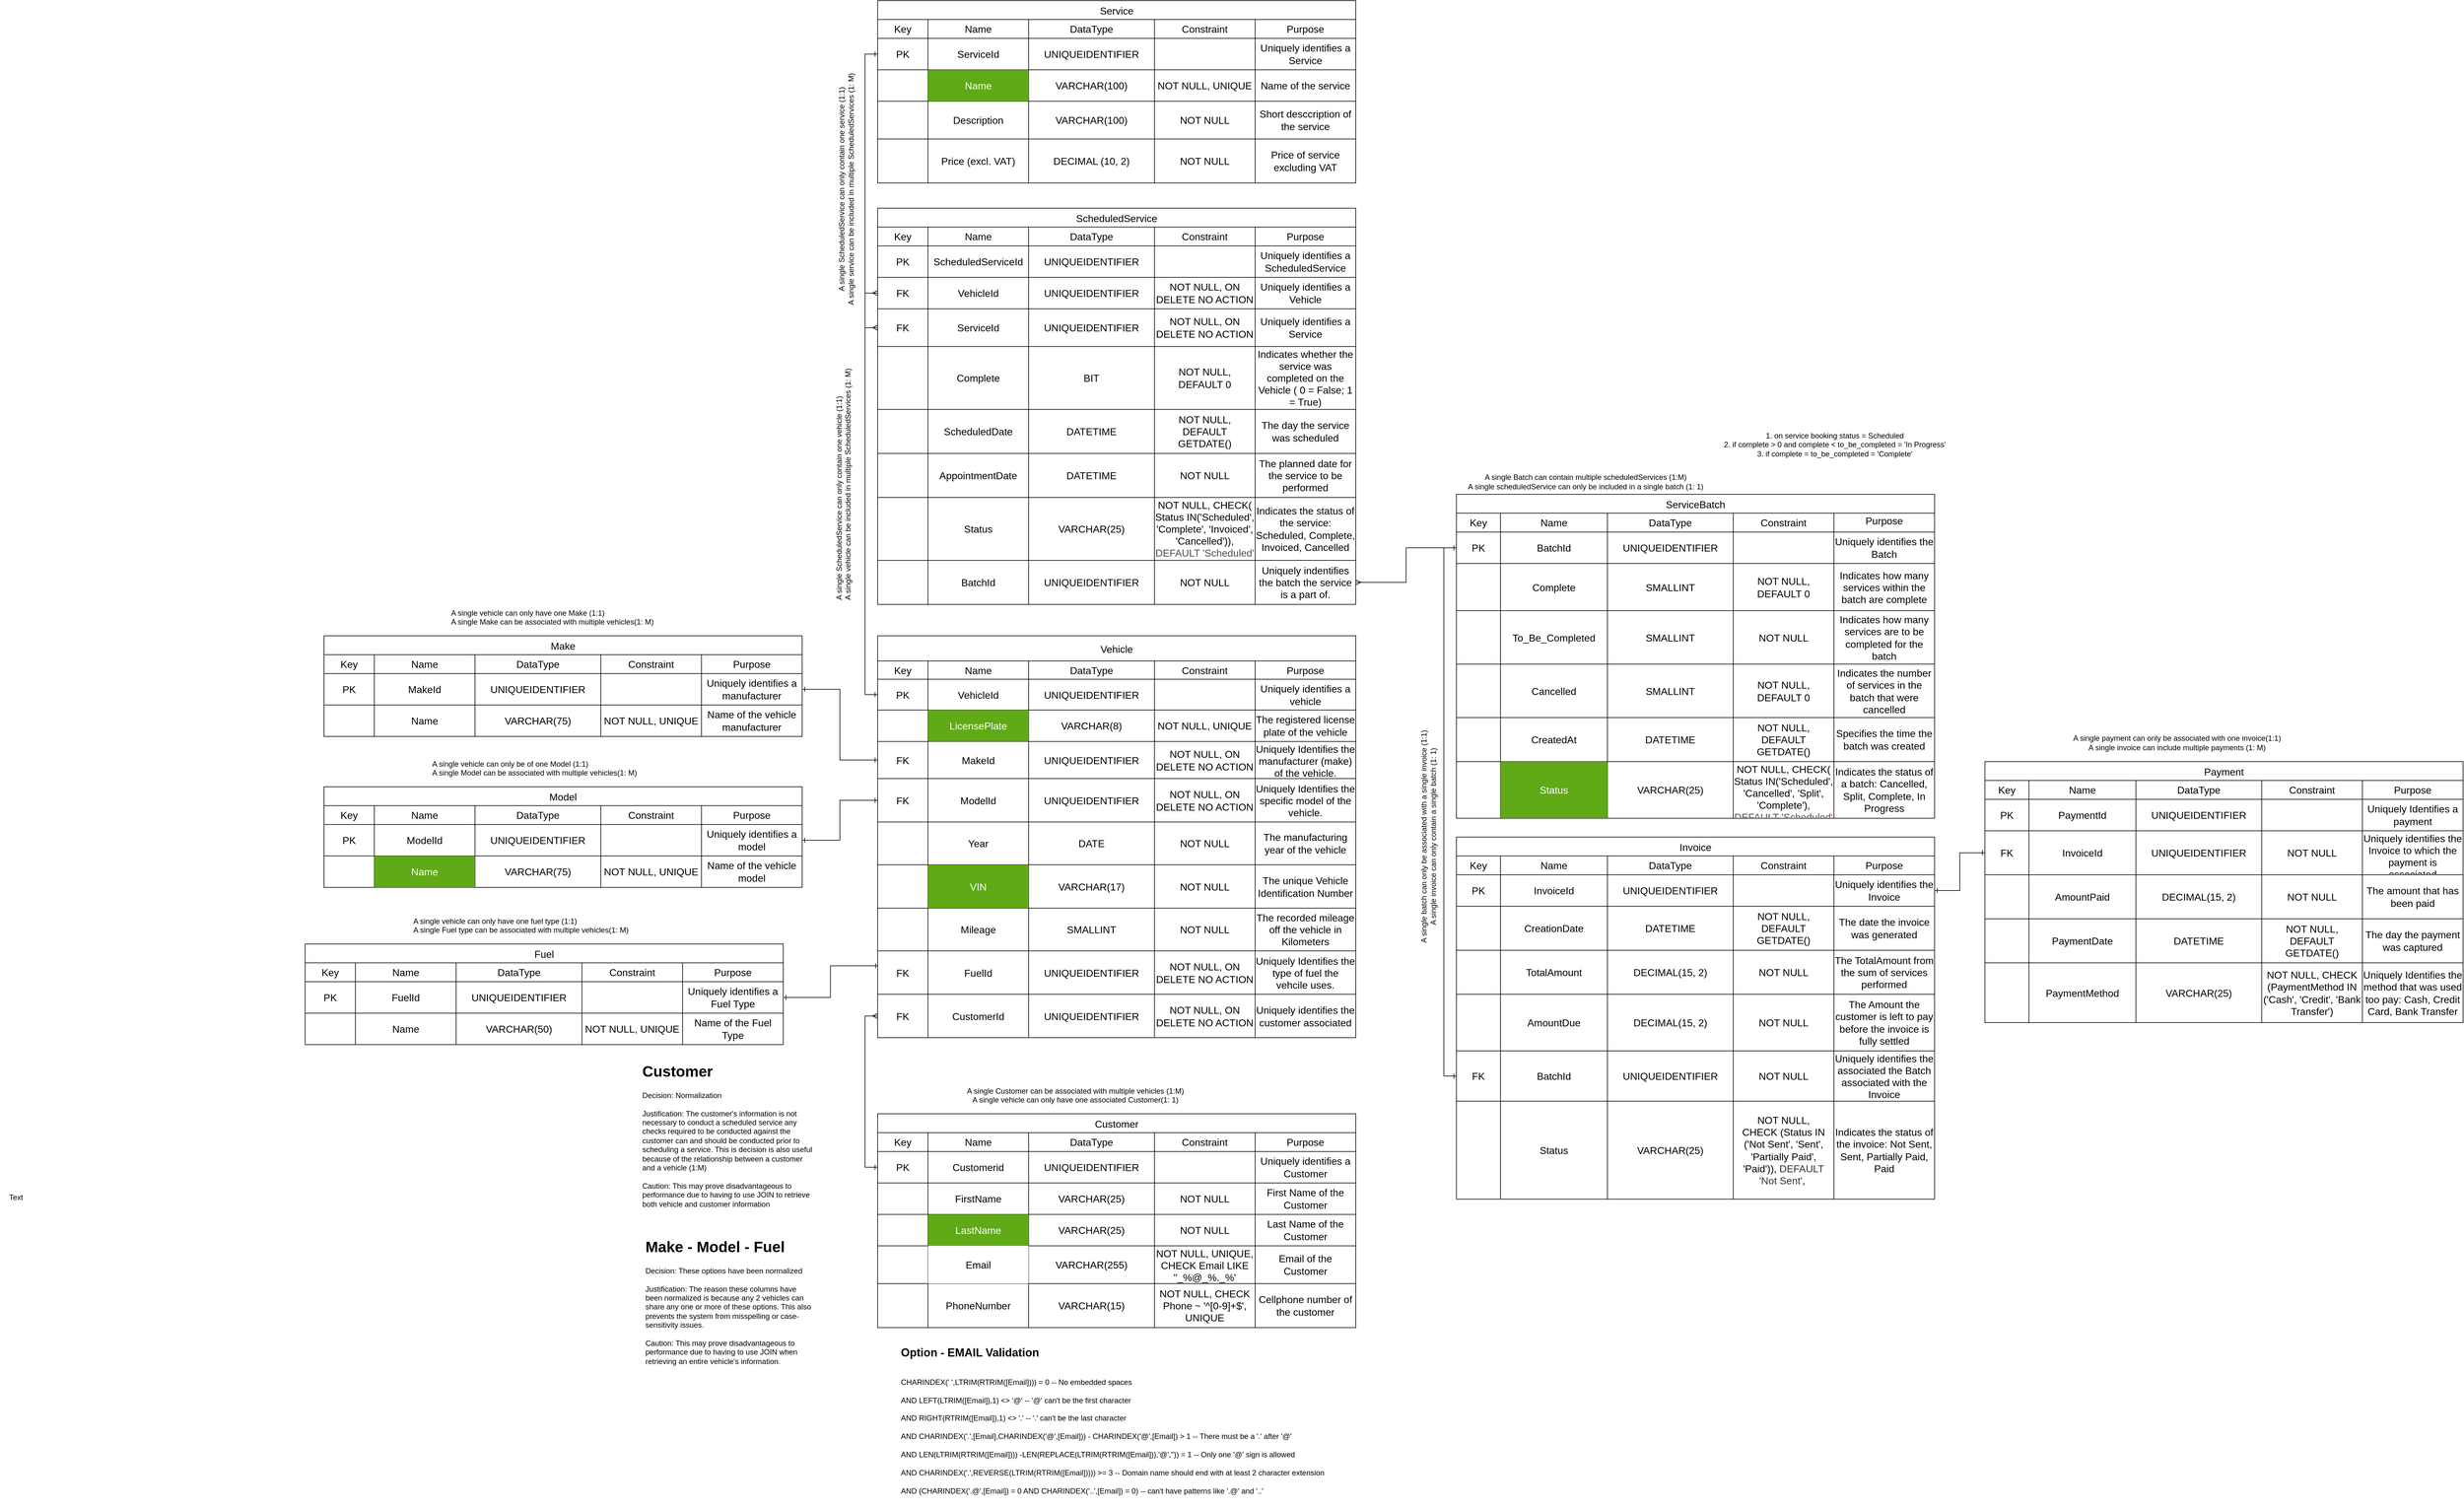<mxfile version="26.2.9" pages="2">
  <diagram id="R2lEEEUBdFMjLlhIrx00" name="ERD">
    <mxGraphModel dx="2827" dy="1756" grid="0" gridSize="10" guides="1" tooltips="1" connect="1" arrows="1" fold="1" page="0" pageScale="1" pageWidth="850" pageHeight="1100" math="0" shadow="0" extFonts="Permanent Marker^https://fonts.googleapis.com/css?family=Permanent+Marker">
      <root>
        <mxCell id="0" />
        <mxCell id="1" parent="0" />
        <mxCell id="w7ZTWE-fR02KBxPmkUsk-1" value="Service" style="shape=table;startSize=30;container=1;collapsible=0;childLayout=tableLayout;strokeColor=default;fontSize=16;" parent="1" vertex="1">
          <mxGeometry x="480" y="-290" width="760.0" height="290" as="geometry" />
        </mxCell>
        <mxCell id="w7ZTWE-fR02KBxPmkUsk-2" value="" style="shape=tableRow;horizontal=0;startSize=0;swimlaneHead=0;swimlaneBody=0;strokeColor=inherit;top=0;left=0;bottom=0;right=0;collapsible=0;dropTarget=0;fillColor=none;points=[[0,0.5],[1,0.5]];portConstraint=eastwest;fontSize=16;" parent="w7ZTWE-fR02KBxPmkUsk-1" vertex="1">
          <mxGeometry y="30" width="760.0" height="30" as="geometry" />
        </mxCell>
        <mxCell id="w7ZTWE-fR02KBxPmkUsk-3" value="Key" style="shape=partialRectangle;html=1;whiteSpace=wrap;connectable=0;strokeColor=inherit;overflow=hidden;fillColor=none;top=0;left=0;bottom=0;right=0;pointerEvents=1;fontSize=16;" parent="w7ZTWE-fR02KBxPmkUsk-2" vertex="1">
          <mxGeometry width="80" height="30" as="geometry">
            <mxRectangle width="80" height="30" as="alternateBounds" />
          </mxGeometry>
        </mxCell>
        <mxCell id="w7ZTWE-fR02KBxPmkUsk-4" value="Name" style="shape=partialRectangle;html=1;whiteSpace=wrap;connectable=0;strokeColor=inherit;overflow=hidden;fillColor=none;top=0;left=0;bottom=0;right=0;pointerEvents=1;fontSize=16;" parent="w7ZTWE-fR02KBxPmkUsk-2" vertex="1">
          <mxGeometry x="80" width="160" height="30" as="geometry">
            <mxRectangle width="160" height="30" as="alternateBounds" />
          </mxGeometry>
        </mxCell>
        <mxCell id="w7ZTWE-fR02KBxPmkUsk-5" value="DataType" style="shape=partialRectangle;html=1;whiteSpace=wrap;connectable=0;strokeColor=inherit;overflow=hidden;fillColor=none;top=0;left=0;bottom=0;right=0;pointerEvents=1;fontSize=16;" parent="w7ZTWE-fR02KBxPmkUsk-2" vertex="1">
          <mxGeometry x="240" width="200" height="30" as="geometry">
            <mxRectangle width="200" height="30" as="alternateBounds" />
          </mxGeometry>
        </mxCell>
        <mxCell id="w7ZTWE-fR02KBxPmkUsk-14" value="Constraint" style="shape=partialRectangle;html=1;whiteSpace=wrap;connectable=0;strokeColor=inherit;overflow=hidden;fillColor=none;top=0;left=0;bottom=0;right=0;pointerEvents=1;fontSize=16;" parent="w7ZTWE-fR02KBxPmkUsk-2" vertex="1">
          <mxGeometry x="440" width="160" height="30" as="geometry">
            <mxRectangle width="160" height="30" as="alternateBounds" />
          </mxGeometry>
        </mxCell>
        <mxCell id="CpcCboOTn-gUo-GeokDv-1" value="Purpose" style="shape=partialRectangle;html=1;whiteSpace=wrap;connectable=0;strokeColor=inherit;overflow=hidden;fillColor=none;top=0;left=0;bottom=0;right=0;pointerEvents=1;fontSize=16;" parent="w7ZTWE-fR02KBxPmkUsk-2" vertex="1">
          <mxGeometry x="600" width="160" height="30" as="geometry">
            <mxRectangle width="160" height="30" as="alternateBounds" />
          </mxGeometry>
        </mxCell>
        <mxCell id="w7ZTWE-fR02KBxPmkUsk-6" value="" style="shape=tableRow;horizontal=0;startSize=0;swimlaneHead=0;swimlaneBody=0;strokeColor=inherit;top=0;left=0;bottom=0;right=0;collapsible=0;dropTarget=0;fillColor=none;points=[[0,0.5],[1,0.5]];portConstraint=eastwest;fontSize=16;" parent="w7ZTWE-fR02KBxPmkUsk-1" vertex="1">
          <mxGeometry y="60" width="760.0" height="50" as="geometry" />
        </mxCell>
        <mxCell id="w7ZTWE-fR02KBxPmkUsk-7" value="PK" style="shape=partialRectangle;html=1;whiteSpace=wrap;connectable=0;strokeColor=inherit;overflow=hidden;fillColor=none;top=0;left=0;bottom=0;right=0;pointerEvents=1;fontSize=16;" parent="w7ZTWE-fR02KBxPmkUsk-6" vertex="1">
          <mxGeometry width="80" height="50" as="geometry">
            <mxRectangle width="80" height="50" as="alternateBounds" />
          </mxGeometry>
        </mxCell>
        <mxCell id="w7ZTWE-fR02KBxPmkUsk-8" value="ServiceId" style="shape=partialRectangle;html=1;whiteSpace=wrap;connectable=0;strokeColor=inherit;overflow=hidden;fillColor=none;top=0;left=0;bottom=0;right=0;pointerEvents=1;fontSize=16;" parent="w7ZTWE-fR02KBxPmkUsk-6" vertex="1">
          <mxGeometry x="80" width="160" height="50" as="geometry">
            <mxRectangle width="160" height="50" as="alternateBounds" />
          </mxGeometry>
        </mxCell>
        <mxCell id="w7ZTWE-fR02KBxPmkUsk-9" value="UNIQUEIDENTIFIER" style="shape=partialRectangle;html=1;whiteSpace=wrap;connectable=0;strokeColor=inherit;overflow=hidden;fillColor=none;top=0;left=0;bottom=0;right=0;pointerEvents=1;fontSize=16;" parent="w7ZTWE-fR02KBxPmkUsk-6" vertex="1">
          <mxGeometry x="240" width="200" height="50" as="geometry">
            <mxRectangle width="200" height="50" as="alternateBounds" />
          </mxGeometry>
        </mxCell>
        <mxCell id="w7ZTWE-fR02KBxPmkUsk-15" value="" style="shape=partialRectangle;html=1;whiteSpace=wrap;connectable=0;strokeColor=inherit;overflow=hidden;fillColor=none;top=0;left=0;bottom=0;right=0;pointerEvents=1;fontSize=16;" parent="w7ZTWE-fR02KBxPmkUsk-6" vertex="1">
          <mxGeometry x="440" width="160" height="50" as="geometry">
            <mxRectangle width="160" height="50" as="alternateBounds" />
          </mxGeometry>
        </mxCell>
        <mxCell id="CpcCboOTn-gUo-GeokDv-2" value="Uniquely identifies a Service" style="shape=partialRectangle;html=1;whiteSpace=wrap;connectable=0;strokeColor=inherit;overflow=hidden;fillColor=none;top=0;left=0;bottom=0;right=0;pointerEvents=1;fontSize=16;" parent="w7ZTWE-fR02KBxPmkUsk-6" vertex="1">
          <mxGeometry x="600" width="160" height="50" as="geometry">
            <mxRectangle width="160" height="50" as="alternateBounds" />
          </mxGeometry>
        </mxCell>
        <mxCell id="w7ZTWE-fR02KBxPmkUsk-10" value="" style="shape=tableRow;horizontal=0;startSize=0;swimlaneHead=0;swimlaneBody=0;strokeColor=inherit;top=0;left=0;bottom=0;right=0;collapsible=0;dropTarget=0;fillColor=none;points=[[0,0.5],[1,0.5]];portConstraint=eastwest;fontSize=16;" parent="w7ZTWE-fR02KBxPmkUsk-1" vertex="1">
          <mxGeometry y="110" width="760.0" height="50" as="geometry" />
        </mxCell>
        <mxCell id="w7ZTWE-fR02KBxPmkUsk-11" value="" style="shape=partialRectangle;html=1;whiteSpace=wrap;connectable=0;strokeColor=inherit;overflow=hidden;fillColor=none;top=0;left=0;bottom=0;right=0;pointerEvents=1;fontSize=16;" parent="w7ZTWE-fR02KBxPmkUsk-10" vertex="1">
          <mxGeometry width="80" height="50" as="geometry">
            <mxRectangle width="80" height="50" as="alternateBounds" />
          </mxGeometry>
        </mxCell>
        <mxCell id="w7ZTWE-fR02KBxPmkUsk-12" value="Name" style="shape=partialRectangle;html=1;whiteSpace=wrap;connectable=0;strokeColor=#2D7600;overflow=hidden;fillColor=#60a917;top=0;left=0;bottom=0;right=0;pointerEvents=1;fontSize=16;fontColor=#ffffff;" parent="w7ZTWE-fR02KBxPmkUsk-10" vertex="1">
          <mxGeometry x="80" width="160" height="50" as="geometry">
            <mxRectangle width="160" height="50" as="alternateBounds" />
          </mxGeometry>
        </mxCell>
        <mxCell id="w7ZTWE-fR02KBxPmkUsk-13" value="VARCHAR(100)" style="shape=partialRectangle;html=1;whiteSpace=wrap;connectable=0;strokeColor=inherit;overflow=hidden;fillColor=none;top=0;left=0;bottom=0;right=0;pointerEvents=1;fontSize=16;" parent="w7ZTWE-fR02KBxPmkUsk-10" vertex="1">
          <mxGeometry x="240" width="200" height="50" as="geometry">
            <mxRectangle width="200" height="50" as="alternateBounds" />
          </mxGeometry>
        </mxCell>
        <mxCell id="w7ZTWE-fR02KBxPmkUsk-16" value="NOT NULL, UNIQUE" style="shape=partialRectangle;html=1;whiteSpace=wrap;connectable=0;strokeColor=inherit;overflow=hidden;fillColor=none;top=0;left=0;bottom=0;right=0;pointerEvents=1;fontSize=16;" parent="w7ZTWE-fR02KBxPmkUsk-10" vertex="1">
          <mxGeometry x="440" width="160" height="50" as="geometry">
            <mxRectangle width="160" height="50" as="alternateBounds" />
          </mxGeometry>
        </mxCell>
        <mxCell id="CpcCboOTn-gUo-GeokDv-3" value="Name of the service" style="shape=partialRectangle;html=1;whiteSpace=wrap;connectable=0;strokeColor=inherit;overflow=hidden;fillColor=none;top=0;left=0;bottom=0;right=0;pointerEvents=1;fontSize=16;" parent="w7ZTWE-fR02KBxPmkUsk-10" vertex="1">
          <mxGeometry x="600" width="160" height="50" as="geometry">
            <mxRectangle width="160" height="50" as="alternateBounds" />
          </mxGeometry>
        </mxCell>
        <mxCell id="czr7MdkYdcfqtxL4sXR4-1" style="shape=tableRow;horizontal=0;startSize=0;swimlaneHead=0;swimlaneBody=0;strokeColor=inherit;top=0;left=0;bottom=0;right=0;collapsible=0;dropTarget=0;fillColor=none;points=[[0,0.5],[1,0.5]];portConstraint=eastwest;fontSize=16;" parent="w7ZTWE-fR02KBxPmkUsk-1" vertex="1">
          <mxGeometry y="160" width="760.0" height="60" as="geometry" />
        </mxCell>
        <mxCell id="czr7MdkYdcfqtxL4sXR4-2" style="shape=partialRectangle;html=1;whiteSpace=wrap;connectable=0;strokeColor=inherit;overflow=hidden;fillColor=none;top=0;left=0;bottom=0;right=0;pointerEvents=1;fontSize=16;" parent="czr7MdkYdcfqtxL4sXR4-1" vertex="1">
          <mxGeometry width="80" height="60" as="geometry">
            <mxRectangle width="80" height="60" as="alternateBounds" />
          </mxGeometry>
        </mxCell>
        <mxCell id="czr7MdkYdcfqtxL4sXR4-3" value="Description" style="shape=partialRectangle;html=1;whiteSpace=wrap;connectable=0;strokeColor=inherit;overflow=hidden;fillColor=none;top=0;left=0;bottom=0;right=0;pointerEvents=1;fontSize=16;" parent="czr7MdkYdcfqtxL4sXR4-1" vertex="1">
          <mxGeometry x="80" width="160" height="60" as="geometry">
            <mxRectangle width="160" height="60" as="alternateBounds" />
          </mxGeometry>
        </mxCell>
        <mxCell id="czr7MdkYdcfqtxL4sXR4-4" value="VARCHAR(100)" style="shape=partialRectangle;html=1;whiteSpace=wrap;connectable=0;strokeColor=inherit;overflow=hidden;fillColor=none;top=0;left=0;bottom=0;right=0;pointerEvents=1;fontSize=16;" parent="czr7MdkYdcfqtxL4sXR4-1" vertex="1">
          <mxGeometry x="240" width="200" height="60" as="geometry">
            <mxRectangle width="200" height="60" as="alternateBounds" />
          </mxGeometry>
        </mxCell>
        <mxCell id="czr7MdkYdcfqtxL4sXR4-5" value="NOT NULL" style="shape=partialRectangle;html=1;whiteSpace=wrap;connectable=0;strokeColor=inherit;overflow=hidden;fillColor=none;top=0;left=0;bottom=0;right=0;pointerEvents=1;fontSize=16;" parent="czr7MdkYdcfqtxL4sXR4-1" vertex="1">
          <mxGeometry x="440" width="160" height="60" as="geometry">
            <mxRectangle width="160" height="60" as="alternateBounds" />
          </mxGeometry>
        </mxCell>
        <mxCell id="CpcCboOTn-gUo-GeokDv-4" value="Short desccription of the service" style="shape=partialRectangle;html=1;whiteSpace=wrap;connectable=0;strokeColor=inherit;overflow=hidden;fillColor=none;top=0;left=0;bottom=0;right=0;pointerEvents=1;fontSize=16;" parent="czr7MdkYdcfqtxL4sXR4-1" vertex="1">
          <mxGeometry x="600" width="160" height="60" as="geometry">
            <mxRectangle width="160" height="60" as="alternateBounds" />
          </mxGeometry>
        </mxCell>
        <mxCell id="czr7MdkYdcfqtxL4sXR4-6" style="shape=tableRow;horizontal=0;startSize=0;swimlaneHead=0;swimlaneBody=0;strokeColor=inherit;top=0;left=0;bottom=0;right=0;collapsible=0;dropTarget=0;fillColor=none;points=[[0,0.5],[1,0.5]];portConstraint=eastwest;fontSize=16;" parent="w7ZTWE-fR02KBxPmkUsk-1" vertex="1">
          <mxGeometry y="220" width="760.0" height="70" as="geometry" />
        </mxCell>
        <mxCell id="czr7MdkYdcfqtxL4sXR4-7" style="shape=partialRectangle;html=1;whiteSpace=wrap;connectable=0;strokeColor=inherit;overflow=hidden;fillColor=none;top=0;left=0;bottom=0;right=0;pointerEvents=1;fontSize=16;" parent="czr7MdkYdcfqtxL4sXR4-6" vertex="1">
          <mxGeometry width="80" height="70" as="geometry">
            <mxRectangle width="80" height="70" as="alternateBounds" />
          </mxGeometry>
        </mxCell>
        <mxCell id="czr7MdkYdcfqtxL4sXR4-8" value="Price (excl. VAT)" style="shape=partialRectangle;html=1;whiteSpace=wrap;connectable=0;strokeColor=inherit;overflow=hidden;fillColor=none;top=0;left=0;bottom=0;right=0;pointerEvents=1;fontSize=16;" parent="czr7MdkYdcfqtxL4sXR4-6" vertex="1">
          <mxGeometry x="80" width="160" height="70" as="geometry">
            <mxRectangle width="160" height="70" as="alternateBounds" />
          </mxGeometry>
        </mxCell>
        <mxCell id="czr7MdkYdcfqtxL4sXR4-9" value="DECIMAL (10, 2)" style="shape=partialRectangle;html=1;whiteSpace=wrap;connectable=0;strokeColor=inherit;overflow=hidden;fillColor=none;top=0;left=0;bottom=0;right=0;pointerEvents=1;fontSize=16;" parent="czr7MdkYdcfqtxL4sXR4-6" vertex="1">
          <mxGeometry x="240" width="200" height="70" as="geometry">
            <mxRectangle width="200" height="70" as="alternateBounds" />
          </mxGeometry>
        </mxCell>
        <mxCell id="czr7MdkYdcfqtxL4sXR4-10" value="NOT NULL" style="shape=partialRectangle;html=1;whiteSpace=wrap;connectable=0;strokeColor=inherit;overflow=hidden;fillColor=none;top=0;left=0;bottom=0;right=0;pointerEvents=1;fontSize=16;" parent="czr7MdkYdcfqtxL4sXR4-6" vertex="1">
          <mxGeometry x="440" width="160" height="70" as="geometry">
            <mxRectangle width="160" height="70" as="alternateBounds" />
          </mxGeometry>
        </mxCell>
        <mxCell id="CpcCboOTn-gUo-GeokDv-5" value="Price of service excluding VAT" style="shape=partialRectangle;html=1;whiteSpace=wrap;connectable=0;strokeColor=inherit;overflow=hidden;fillColor=none;top=0;left=0;bottom=0;right=0;pointerEvents=1;fontSize=16;" parent="czr7MdkYdcfqtxL4sXR4-6" vertex="1">
          <mxGeometry x="600" width="160" height="70" as="geometry">
            <mxRectangle width="160" height="70" as="alternateBounds" />
          </mxGeometry>
        </mxCell>
        <mxCell id="czr7MdkYdcfqtxL4sXR4-11" value="Vehicle" style="shape=table;startSize=40;container=1;collapsible=0;childLayout=tableLayout;strokeColor=default;fontSize=16;" parent="1" vertex="1">
          <mxGeometry x="480" y="720" width="760.0" height="639" as="geometry" />
        </mxCell>
        <mxCell id="czr7MdkYdcfqtxL4sXR4-12" value="" style="shape=tableRow;horizontal=0;startSize=0;swimlaneHead=0;swimlaneBody=0;strokeColor=inherit;top=0;left=0;bottom=0;right=0;collapsible=0;dropTarget=0;fillColor=none;points=[[0,0.5],[1,0.5]];portConstraint=eastwest;fontSize=16;" parent="czr7MdkYdcfqtxL4sXR4-11" vertex="1">
          <mxGeometry y="40" width="760.0" height="29" as="geometry" />
        </mxCell>
        <mxCell id="czr7MdkYdcfqtxL4sXR4-13" value="Key" style="shape=partialRectangle;html=1;whiteSpace=wrap;connectable=0;strokeColor=inherit;overflow=hidden;fillColor=none;top=0;left=0;bottom=0;right=0;pointerEvents=1;fontSize=16;" parent="czr7MdkYdcfqtxL4sXR4-12" vertex="1">
          <mxGeometry width="80" height="29" as="geometry">
            <mxRectangle width="80" height="29" as="alternateBounds" />
          </mxGeometry>
        </mxCell>
        <mxCell id="czr7MdkYdcfqtxL4sXR4-14" value="Name" style="shape=partialRectangle;html=1;whiteSpace=wrap;connectable=0;strokeColor=inherit;overflow=hidden;fillColor=none;top=0;left=0;bottom=0;right=0;pointerEvents=1;fontSize=16;" parent="czr7MdkYdcfqtxL4sXR4-12" vertex="1">
          <mxGeometry x="80" width="160" height="29" as="geometry">
            <mxRectangle width="160" height="29" as="alternateBounds" />
          </mxGeometry>
        </mxCell>
        <mxCell id="czr7MdkYdcfqtxL4sXR4-15" value="DataType" style="shape=partialRectangle;html=1;whiteSpace=wrap;connectable=0;strokeColor=inherit;overflow=hidden;fillColor=none;top=0;left=0;bottom=0;right=0;pointerEvents=1;fontSize=16;" parent="czr7MdkYdcfqtxL4sXR4-12" vertex="1">
          <mxGeometry x="240" width="200" height="29" as="geometry">
            <mxRectangle width="200" height="29" as="alternateBounds" />
          </mxGeometry>
        </mxCell>
        <mxCell id="czr7MdkYdcfqtxL4sXR4-16" value="Constraint" style="shape=partialRectangle;html=1;whiteSpace=wrap;connectable=0;strokeColor=inherit;overflow=hidden;fillColor=none;top=0;left=0;bottom=0;right=0;pointerEvents=1;fontSize=16;" parent="czr7MdkYdcfqtxL4sXR4-12" vertex="1">
          <mxGeometry x="440" width="160" height="29" as="geometry">
            <mxRectangle width="160" height="29" as="alternateBounds" />
          </mxGeometry>
        </mxCell>
        <mxCell id="CpcCboOTn-gUo-GeokDv-21" value="Purpose" style="shape=partialRectangle;html=1;whiteSpace=wrap;connectable=0;strokeColor=inherit;overflow=hidden;fillColor=none;top=0;left=0;bottom=0;right=0;pointerEvents=1;fontSize=16;" parent="czr7MdkYdcfqtxL4sXR4-12" vertex="1">
          <mxGeometry x="600" width="160" height="29" as="geometry">
            <mxRectangle width="160" height="29" as="alternateBounds" />
          </mxGeometry>
        </mxCell>
        <mxCell id="czr7MdkYdcfqtxL4sXR4-17" value="" style="shape=tableRow;horizontal=0;startSize=0;swimlaneHead=0;swimlaneBody=0;strokeColor=inherit;top=0;left=0;bottom=0;right=0;collapsible=0;dropTarget=0;fillColor=none;points=[[0,0.5],[1,0.5]];portConstraint=eastwest;fontSize=16;" parent="czr7MdkYdcfqtxL4sXR4-11" vertex="1">
          <mxGeometry y="69" width="760.0" height="49" as="geometry" />
        </mxCell>
        <mxCell id="czr7MdkYdcfqtxL4sXR4-18" value="PK" style="shape=partialRectangle;html=1;whiteSpace=wrap;connectable=0;strokeColor=inherit;overflow=hidden;fillColor=none;top=0;left=0;bottom=0;right=0;pointerEvents=1;fontSize=16;" parent="czr7MdkYdcfqtxL4sXR4-17" vertex="1">
          <mxGeometry width="80" height="49" as="geometry">
            <mxRectangle width="80" height="49" as="alternateBounds" />
          </mxGeometry>
        </mxCell>
        <mxCell id="czr7MdkYdcfqtxL4sXR4-19" value="VehicleId" style="shape=partialRectangle;html=1;whiteSpace=wrap;connectable=0;strokeColor=inherit;overflow=hidden;fillColor=none;top=0;left=0;bottom=0;right=0;pointerEvents=1;fontSize=16;" parent="czr7MdkYdcfqtxL4sXR4-17" vertex="1">
          <mxGeometry x="80" width="160" height="49" as="geometry">
            <mxRectangle width="160" height="49" as="alternateBounds" />
          </mxGeometry>
        </mxCell>
        <mxCell id="czr7MdkYdcfqtxL4sXR4-20" value="UNIQUEIDENTIFIER" style="shape=partialRectangle;html=1;whiteSpace=wrap;connectable=0;strokeColor=inherit;overflow=hidden;fillColor=none;top=0;left=0;bottom=0;right=0;pointerEvents=1;fontSize=16;" parent="czr7MdkYdcfqtxL4sXR4-17" vertex="1">
          <mxGeometry x="240" width="200" height="49" as="geometry">
            <mxRectangle width="200" height="49" as="alternateBounds" />
          </mxGeometry>
        </mxCell>
        <mxCell id="czr7MdkYdcfqtxL4sXR4-21" value="" style="shape=partialRectangle;html=1;whiteSpace=wrap;connectable=0;strokeColor=inherit;overflow=hidden;fillColor=none;top=0;left=0;bottom=0;right=0;pointerEvents=1;fontSize=16;" parent="czr7MdkYdcfqtxL4sXR4-17" vertex="1">
          <mxGeometry x="440" width="160" height="49" as="geometry">
            <mxRectangle width="160" height="49" as="alternateBounds" />
          </mxGeometry>
        </mxCell>
        <mxCell id="CpcCboOTn-gUo-GeokDv-22" value="Uniquely identifies a vehicle" style="shape=partialRectangle;html=1;whiteSpace=wrap;connectable=0;strokeColor=inherit;overflow=hidden;fillColor=none;top=0;left=0;bottom=0;right=0;pointerEvents=1;fontSize=16;" parent="czr7MdkYdcfqtxL4sXR4-17" vertex="1">
          <mxGeometry x="600" width="160" height="49" as="geometry">
            <mxRectangle width="160" height="49" as="alternateBounds" />
          </mxGeometry>
        </mxCell>
        <mxCell id="czr7MdkYdcfqtxL4sXR4-22" value="" style="shape=tableRow;horizontal=0;startSize=0;swimlaneHead=0;swimlaneBody=0;strokeColor=inherit;top=0;left=0;bottom=0;right=0;collapsible=0;dropTarget=0;fillColor=none;points=[[0,0.5],[1,0.5]];portConstraint=eastwest;fontSize=16;" parent="czr7MdkYdcfqtxL4sXR4-11" vertex="1">
          <mxGeometry y="118" width="760.0" height="50" as="geometry" />
        </mxCell>
        <mxCell id="czr7MdkYdcfqtxL4sXR4-23" value="" style="shape=partialRectangle;html=1;whiteSpace=wrap;connectable=0;strokeColor=inherit;overflow=hidden;fillColor=none;top=0;left=0;bottom=0;right=0;pointerEvents=1;fontSize=16;" parent="czr7MdkYdcfqtxL4sXR4-22" vertex="1">
          <mxGeometry width="80" height="50" as="geometry">
            <mxRectangle width="80" height="50" as="alternateBounds" />
          </mxGeometry>
        </mxCell>
        <mxCell id="czr7MdkYdcfqtxL4sXR4-24" value="LicensePlate" style="shape=partialRectangle;html=1;whiteSpace=wrap;connectable=0;strokeColor=#2D7600;overflow=hidden;fillColor=#60a917;top=0;left=0;bottom=0;right=0;pointerEvents=1;fontSize=16;fontColor=#ffffff;" parent="czr7MdkYdcfqtxL4sXR4-22" vertex="1">
          <mxGeometry x="80" width="160" height="50" as="geometry">
            <mxRectangle width="160" height="50" as="alternateBounds" />
          </mxGeometry>
        </mxCell>
        <mxCell id="czr7MdkYdcfqtxL4sXR4-25" value="VARCHAR(8)" style="shape=partialRectangle;html=1;whiteSpace=wrap;connectable=0;strokeColor=inherit;overflow=hidden;fillColor=none;top=0;left=0;bottom=0;right=0;pointerEvents=1;fontSize=16;" parent="czr7MdkYdcfqtxL4sXR4-22" vertex="1">
          <mxGeometry x="240" width="200" height="50" as="geometry">
            <mxRectangle width="200" height="50" as="alternateBounds" />
          </mxGeometry>
        </mxCell>
        <mxCell id="czr7MdkYdcfqtxL4sXR4-26" value="NOT NULL, UNIQUE" style="shape=partialRectangle;html=1;whiteSpace=wrap;connectable=0;strokeColor=inherit;overflow=hidden;fillColor=none;top=0;left=0;bottom=0;right=0;pointerEvents=1;fontSize=16;" parent="czr7MdkYdcfqtxL4sXR4-22" vertex="1">
          <mxGeometry x="440" width="160" height="50" as="geometry">
            <mxRectangle width="160" height="50" as="alternateBounds" />
          </mxGeometry>
        </mxCell>
        <mxCell id="CpcCboOTn-gUo-GeokDv-23" value="The registered license plate of the vehicle" style="shape=partialRectangle;html=1;whiteSpace=wrap;connectable=0;strokeColor=inherit;overflow=hidden;fillColor=none;top=0;left=0;bottom=0;right=0;pointerEvents=1;fontSize=16;" parent="czr7MdkYdcfqtxL4sXR4-22" vertex="1">
          <mxGeometry x="600" width="160" height="50" as="geometry">
            <mxRectangle width="160" height="50" as="alternateBounds" />
          </mxGeometry>
        </mxCell>
        <mxCell id="czr7MdkYdcfqtxL4sXR4-27" style="shape=tableRow;horizontal=0;startSize=0;swimlaneHead=0;swimlaneBody=0;strokeColor=inherit;top=0;left=0;bottom=0;right=0;collapsible=0;dropTarget=0;fillColor=none;points=[[0,0.5],[1,0.5]];portConstraint=eastwest;fontSize=16;" parent="czr7MdkYdcfqtxL4sXR4-11" vertex="1">
          <mxGeometry y="168" width="760.0" height="59" as="geometry" />
        </mxCell>
        <mxCell id="czr7MdkYdcfqtxL4sXR4-28" value="FK" style="shape=partialRectangle;html=1;whiteSpace=wrap;connectable=0;strokeColor=inherit;overflow=hidden;fillColor=none;top=0;left=0;bottom=0;right=0;pointerEvents=1;fontSize=16;" parent="czr7MdkYdcfqtxL4sXR4-27" vertex="1">
          <mxGeometry width="80" height="59" as="geometry">
            <mxRectangle width="80" height="59" as="alternateBounds" />
          </mxGeometry>
        </mxCell>
        <mxCell id="czr7MdkYdcfqtxL4sXR4-29" value="MakeId" style="shape=partialRectangle;html=1;whiteSpace=wrap;connectable=0;strokeColor=inherit;overflow=hidden;fillColor=none;top=0;left=0;bottom=0;right=0;pointerEvents=1;fontSize=16;" parent="czr7MdkYdcfqtxL4sXR4-27" vertex="1">
          <mxGeometry x="80" width="160" height="59" as="geometry">
            <mxRectangle width="160" height="59" as="alternateBounds" />
          </mxGeometry>
        </mxCell>
        <mxCell id="czr7MdkYdcfqtxL4sXR4-30" value="UNIQUEIDENTIFIER" style="shape=partialRectangle;html=1;whiteSpace=wrap;connectable=0;strokeColor=inherit;overflow=hidden;fillColor=none;top=0;left=0;bottom=0;right=0;pointerEvents=1;fontSize=16;" parent="czr7MdkYdcfqtxL4sXR4-27" vertex="1">
          <mxGeometry x="240" width="200" height="59" as="geometry">
            <mxRectangle width="200" height="59" as="alternateBounds" />
          </mxGeometry>
        </mxCell>
        <mxCell id="czr7MdkYdcfqtxL4sXR4-31" value="NOT NULL, ON DELETE NO ACTION" style="shape=partialRectangle;html=1;whiteSpace=wrap;connectable=0;strokeColor=inherit;overflow=hidden;fillColor=none;top=0;left=0;bottom=0;right=0;pointerEvents=1;fontSize=16;" parent="czr7MdkYdcfqtxL4sXR4-27" vertex="1">
          <mxGeometry x="440" width="160" height="59" as="geometry">
            <mxRectangle width="160" height="59" as="alternateBounds" />
          </mxGeometry>
        </mxCell>
        <mxCell id="CpcCboOTn-gUo-GeokDv-24" value="Uniquely Identifies the manufacturer (make) of the vehicle." style="shape=partialRectangle;html=1;whiteSpace=wrap;connectable=0;strokeColor=inherit;overflow=hidden;fillColor=none;top=0;left=0;bottom=0;right=0;pointerEvents=1;fontSize=16;" parent="czr7MdkYdcfqtxL4sXR4-27" vertex="1">
          <mxGeometry x="600" width="160" height="59" as="geometry">
            <mxRectangle width="160" height="59" as="alternateBounds" />
          </mxGeometry>
        </mxCell>
        <mxCell id="czr7MdkYdcfqtxL4sXR4-32" style="shape=tableRow;horizontal=0;startSize=0;swimlaneHead=0;swimlaneBody=0;strokeColor=inherit;top=0;left=0;bottom=0;right=0;collapsible=0;dropTarget=0;fillColor=none;points=[[0,0.5],[1,0.5]];portConstraint=eastwest;fontSize=16;" parent="czr7MdkYdcfqtxL4sXR4-11" vertex="1">
          <mxGeometry y="227" width="760.0" height="69" as="geometry" />
        </mxCell>
        <mxCell id="czr7MdkYdcfqtxL4sXR4-33" value="FK" style="shape=partialRectangle;html=1;whiteSpace=wrap;connectable=0;strokeColor=inherit;overflow=hidden;fillColor=none;top=0;left=0;bottom=0;right=0;pointerEvents=1;fontSize=16;" parent="czr7MdkYdcfqtxL4sXR4-32" vertex="1">
          <mxGeometry width="80" height="69" as="geometry">
            <mxRectangle width="80" height="69" as="alternateBounds" />
          </mxGeometry>
        </mxCell>
        <mxCell id="czr7MdkYdcfqtxL4sXR4-34" value="ModelId" style="shape=partialRectangle;html=1;whiteSpace=wrap;connectable=0;strokeColor=inherit;overflow=hidden;fillColor=none;top=0;left=0;bottom=0;right=0;pointerEvents=1;fontSize=16;" parent="czr7MdkYdcfqtxL4sXR4-32" vertex="1">
          <mxGeometry x="80" width="160" height="69" as="geometry">
            <mxRectangle width="160" height="69" as="alternateBounds" />
          </mxGeometry>
        </mxCell>
        <mxCell id="czr7MdkYdcfqtxL4sXR4-35" value="UNIQUEIDENTIFIER" style="shape=partialRectangle;html=1;whiteSpace=wrap;connectable=0;strokeColor=inherit;overflow=hidden;fillColor=none;top=0;left=0;bottom=0;right=0;pointerEvents=1;fontSize=16;" parent="czr7MdkYdcfqtxL4sXR4-32" vertex="1">
          <mxGeometry x="240" width="200" height="69" as="geometry">
            <mxRectangle width="200" height="69" as="alternateBounds" />
          </mxGeometry>
        </mxCell>
        <mxCell id="czr7MdkYdcfqtxL4sXR4-36" value="NOT NULL, ON DELETE NO ACTION" style="shape=partialRectangle;html=1;whiteSpace=wrap;connectable=0;strokeColor=inherit;overflow=hidden;fillColor=none;top=0;left=0;bottom=0;right=0;pointerEvents=1;fontSize=16;" parent="czr7MdkYdcfqtxL4sXR4-32" vertex="1">
          <mxGeometry x="440" width="160" height="69" as="geometry">
            <mxRectangle width="160" height="69" as="alternateBounds" />
          </mxGeometry>
        </mxCell>
        <mxCell id="CpcCboOTn-gUo-GeokDv-25" value="Uniquely Identifies the specific model of the vehicle." style="shape=partialRectangle;html=1;whiteSpace=wrap;connectable=0;strokeColor=inherit;overflow=hidden;fillColor=none;top=0;left=0;bottom=0;right=0;pointerEvents=1;fontSize=16;" parent="czr7MdkYdcfqtxL4sXR4-32" vertex="1">
          <mxGeometry x="600" width="160" height="69" as="geometry">
            <mxRectangle width="160" height="69" as="alternateBounds" />
          </mxGeometry>
        </mxCell>
        <mxCell id="czr7MdkYdcfqtxL4sXR4-37" style="shape=tableRow;horizontal=0;startSize=0;swimlaneHead=0;swimlaneBody=0;strokeColor=inherit;top=0;left=0;bottom=0;right=0;collapsible=0;dropTarget=0;fillColor=none;points=[[0,0.5],[1,0.5]];portConstraint=eastwest;fontSize=16;" parent="czr7MdkYdcfqtxL4sXR4-11" vertex="1">
          <mxGeometry y="296" width="760.0" height="68" as="geometry" />
        </mxCell>
        <mxCell id="czr7MdkYdcfqtxL4sXR4-38" style="shape=partialRectangle;html=1;whiteSpace=wrap;connectable=0;strokeColor=inherit;overflow=hidden;fillColor=none;top=0;left=0;bottom=0;right=0;pointerEvents=1;fontSize=16;" parent="czr7MdkYdcfqtxL4sXR4-37" vertex="1">
          <mxGeometry width="80" height="68" as="geometry">
            <mxRectangle width="80" height="68" as="alternateBounds" />
          </mxGeometry>
        </mxCell>
        <mxCell id="czr7MdkYdcfqtxL4sXR4-39" value="Year" style="shape=partialRectangle;html=1;whiteSpace=wrap;connectable=0;strokeColor=inherit;overflow=hidden;fillColor=none;top=0;left=0;bottom=0;right=0;pointerEvents=1;fontSize=16;" parent="czr7MdkYdcfqtxL4sXR4-37" vertex="1">
          <mxGeometry x="80" width="160" height="68" as="geometry">
            <mxRectangle width="160" height="68" as="alternateBounds" />
          </mxGeometry>
        </mxCell>
        <mxCell id="czr7MdkYdcfqtxL4sXR4-40" value="DATE" style="shape=partialRectangle;html=1;whiteSpace=wrap;connectable=0;strokeColor=inherit;overflow=hidden;fillColor=none;top=0;left=0;bottom=0;right=0;pointerEvents=1;fontSize=16;" parent="czr7MdkYdcfqtxL4sXR4-37" vertex="1">
          <mxGeometry x="240" width="200" height="68" as="geometry">
            <mxRectangle width="200" height="68" as="alternateBounds" />
          </mxGeometry>
        </mxCell>
        <mxCell id="czr7MdkYdcfqtxL4sXR4-41" value="NOT NULL" style="shape=partialRectangle;html=1;whiteSpace=wrap;connectable=0;strokeColor=inherit;overflow=hidden;fillColor=none;top=0;left=0;bottom=0;right=0;pointerEvents=1;fontSize=16;" parent="czr7MdkYdcfqtxL4sXR4-37" vertex="1">
          <mxGeometry x="440" width="160" height="68" as="geometry">
            <mxRectangle width="160" height="68" as="alternateBounds" />
          </mxGeometry>
        </mxCell>
        <mxCell id="CpcCboOTn-gUo-GeokDv-26" value="The manufacturing year of the vehicle" style="shape=partialRectangle;html=1;whiteSpace=wrap;connectable=0;strokeColor=inherit;overflow=hidden;fillColor=none;top=0;left=0;bottom=0;right=0;pointerEvents=1;fontSize=16;" parent="czr7MdkYdcfqtxL4sXR4-37" vertex="1">
          <mxGeometry x="600" width="160" height="68" as="geometry">
            <mxRectangle width="160" height="68" as="alternateBounds" />
          </mxGeometry>
        </mxCell>
        <mxCell id="czr7MdkYdcfqtxL4sXR4-42" style="shape=tableRow;horizontal=0;startSize=0;swimlaneHead=0;swimlaneBody=0;strokeColor=inherit;top=0;left=0;bottom=0;right=0;collapsible=0;dropTarget=0;fillColor=none;points=[[0,0.5],[1,0.5]];portConstraint=eastwest;fontSize=16;" parent="czr7MdkYdcfqtxL4sXR4-11" vertex="1">
          <mxGeometry y="364" width="760.0" height="69" as="geometry" />
        </mxCell>
        <mxCell id="czr7MdkYdcfqtxL4sXR4-43" style="shape=partialRectangle;html=1;whiteSpace=wrap;connectable=0;strokeColor=inherit;overflow=hidden;fillColor=none;top=0;left=0;bottom=0;right=0;pointerEvents=1;fontSize=16;" parent="czr7MdkYdcfqtxL4sXR4-42" vertex="1">
          <mxGeometry width="80" height="69" as="geometry">
            <mxRectangle width="80" height="69" as="alternateBounds" />
          </mxGeometry>
        </mxCell>
        <mxCell id="czr7MdkYdcfqtxL4sXR4-44" value="VIN" style="shape=partialRectangle;html=1;whiteSpace=wrap;connectable=0;strokeColor=#2D7600;overflow=hidden;fillColor=#60a917;top=0;left=0;bottom=0;right=0;pointerEvents=1;fontSize=16;fontColor=#ffffff;" parent="czr7MdkYdcfqtxL4sXR4-42" vertex="1">
          <mxGeometry x="80" width="160" height="69" as="geometry">
            <mxRectangle width="160" height="69" as="alternateBounds" />
          </mxGeometry>
        </mxCell>
        <mxCell id="czr7MdkYdcfqtxL4sXR4-45" value="VARCHAR(17)" style="shape=partialRectangle;html=1;whiteSpace=wrap;connectable=0;strokeColor=inherit;overflow=hidden;fillColor=none;top=0;left=0;bottom=0;right=0;pointerEvents=1;fontSize=16;" parent="czr7MdkYdcfqtxL4sXR4-42" vertex="1">
          <mxGeometry x="240" width="200" height="69" as="geometry">
            <mxRectangle width="200" height="69" as="alternateBounds" />
          </mxGeometry>
        </mxCell>
        <mxCell id="czr7MdkYdcfqtxL4sXR4-46" value="NOT NULL" style="shape=partialRectangle;html=1;whiteSpace=wrap;connectable=0;strokeColor=inherit;overflow=hidden;fillColor=none;top=0;left=0;bottom=0;right=0;pointerEvents=1;fontSize=16;" parent="czr7MdkYdcfqtxL4sXR4-42" vertex="1">
          <mxGeometry x="440" width="160" height="69" as="geometry">
            <mxRectangle width="160" height="69" as="alternateBounds" />
          </mxGeometry>
        </mxCell>
        <mxCell id="CpcCboOTn-gUo-GeokDv-27" value="The unique Vehicle Identification Number" style="shape=partialRectangle;html=1;whiteSpace=wrap;connectable=0;strokeColor=inherit;overflow=hidden;fillColor=none;top=0;left=0;bottom=0;right=0;pointerEvents=1;fontSize=16;" parent="czr7MdkYdcfqtxL4sXR4-42" vertex="1">
          <mxGeometry x="600" width="160" height="69" as="geometry">
            <mxRectangle width="160" height="69" as="alternateBounds" />
          </mxGeometry>
        </mxCell>
        <mxCell id="czr7MdkYdcfqtxL4sXR4-47" style="shape=tableRow;horizontal=0;startSize=0;swimlaneHead=0;swimlaneBody=0;strokeColor=inherit;top=0;left=0;bottom=0;right=0;collapsible=0;dropTarget=0;fillColor=none;points=[[0,0.5],[1,0.5]];portConstraint=eastwest;fontSize=16;" parent="czr7MdkYdcfqtxL4sXR4-11" vertex="1">
          <mxGeometry y="433" width="760.0" height="68" as="geometry" />
        </mxCell>
        <mxCell id="czr7MdkYdcfqtxL4sXR4-48" style="shape=partialRectangle;html=1;whiteSpace=wrap;connectable=0;strokeColor=inherit;overflow=hidden;fillColor=none;top=0;left=0;bottom=0;right=0;pointerEvents=1;fontSize=16;" parent="czr7MdkYdcfqtxL4sXR4-47" vertex="1">
          <mxGeometry width="80" height="68" as="geometry">
            <mxRectangle width="80" height="68" as="alternateBounds" />
          </mxGeometry>
        </mxCell>
        <mxCell id="czr7MdkYdcfqtxL4sXR4-49" value="Mileage" style="shape=partialRectangle;html=1;whiteSpace=wrap;connectable=0;strokeColor=inherit;overflow=hidden;fillColor=none;top=0;left=0;bottom=0;right=0;pointerEvents=1;fontSize=16;" parent="czr7MdkYdcfqtxL4sXR4-47" vertex="1">
          <mxGeometry x="80" width="160" height="68" as="geometry">
            <mxRectangle width="160" height="68" as="alternateBounds" />
          </mxGeometry>
        </mxCell>
        <mxCell id="czr7MdkYdcfqtxL4sXR4-50" value="SMALLINT" style="shape=partialRectangle;html=1;whiteSpace=wrap;connectable=0;strokeColor=inherit;overflow=hidden;fillColor=none;top=0;left=0;bottom=0;right=0;pointerEvents=1;fontSize=16;" parent="czr7MdkYdcfqtxL4sXR4-47" vertex="1">
          <mxGeometry x="240" width="200" height="68" as="geometry">
            <mxRectangle width="200" height="68" as="alternateBounds" />
          </mxGeometry>
        </mxCell>
        <mxCell id="czr7MdkYdcfqtxL4sXR4-51" value="NOT NULL" style="shape=partialRectangle;html=1;whiteSpace=wrap;connectable=0;strokeColor=inherit;overflow=hidden;fillColor=none;top=0;left=0;bottom=0;right=0;pointerEvents=1;fontSize=16;" parent="czr7MdkYdcfqtxL4sXR4-47" vertex="1">
          <mxGeometry x="440" width="160" height="68" as="geometry">
            <mxRectangle width="160" height="68" as="alternateBounds" />
          </mxGeometry>
        </mxCell>
        <mxCell id="CpcCboOTn-gUo-GeokDv-28" value="The recorded mileage off the vehicle in Kilometers" style="shape=partialRectangle;html=1;whiteSpace=wrap;connectable=0;strokeColor=inherit;overflow=hidden;fillColor=none;top=0;left=0;bottom=0;right=0;pointerEvents=1;fontSize=16;" parent="czr7MdkYdcfqtxL4sXR4-47" vertex="1">
          <mxGeometry x="600" width="160" height="68" as="geometry">
            <mxRectangle width="160" height="68" as="alternateBounds" />
          </mxGeometry>
        </mxCell>
        <mxCell id="czr7MdkYdcfqtxL4sXR4-52" style="shape=tableRow;horizontal=0;startSize=0;swimlaneHead=0;swimlaneBody=0;strokeColor=inherit;top=0;left=0;bottom=0;right=0;collapsible=0;dropTarget=0;fillColor=none;points=[[0,0.5],[1,0.5]];portConstraint=eastwest;fontSize=16;" parent="czr7MdkYdcfqtxL4sXR4-11" vertex="1">
          <mxGeometry y="501" width="760.0" height="69" as="geometry" />
        </mxCell>
        <mxCell id="czr7MdkYdcfqtxL4sXR4-53" value="FK" style="shape=partialRectangle;html=1;whiteSpace=wrap;connectable=0;strokeColor=inherit;overflow=hidden;fillColor=none;top=0;left=0;bottom=0;right=0;pointerEvents=1;fontSize=16;" parent="czr7MdkYdcfqtxL4sXR4-52" vertex="1">
          <mxGeometry width="80" height="69" as="geometry">
            <mxRectangle width="80" height="69" as="alternateBounds" />
          </mxGeometry>
        </mxCell>
        <mxCell id="czr7MdkYdcfqtxL4sXR4-54" value="FuelId" style="shape=partialRectangle;html=1;whiteSpace=wrap;connectable=0;strokeColor=inherit;overflow=hidden;fillColor=none;top=0;left=0;bottom=0;right=0;pointerEvents=1;fontSize=16;" parent="czr7MdkYdcfqtxL4sXR4-52" vertex="1">
          <mxGeometry x="80" width="160" height="69" as="geometry">
            <mxRectangle width="160" height="69" as="alternateBounds" />
          </mxGeometry>
        </mxCell>
        <mxCell id="czr7MdkYdcfqtxL4sXR4-55" value="UNIQUEIDENTIFIER" style="shape=partialRectangle;html=1;whiteSpace=wrap;connectable=0;strokeColor=inherit;overflow=hidden;fillColor=none;top=0;left=0;bottom=0;right=0;pointerEvents=1;fontSize=16;" parent="czr7MdkYdcfqtxL4sXR4-52" vertex="1">
          <mxGeometry x="240" width="200" height="69" as="geometry">
            <mxRectangle width="200" height="69" as="alternateBounds" />
          </mxGeometry>
        </mxCell>
        <mxCell id="czr7MdkYdcfqtxL4sXR4-56" value="NOT NULL, ON DELETE NO ACTION" style="shape=partialRectangle;html=1;whiteSpace=wrap;connectable=0;strokeColor=inherit;overflow=hidden;fillColor=none;top=0;left=0;bottom=0;right=0;pointerEvents=1;fontSize=16;" parent="czr7MdkYdcfqtxL4sXR4-52" vertex="1">
          <mxGeometry x="440" width="160" height="69" as="geometry">
            <mxRectangle width="160" height="69" as="alternateBounds" />
          </mxGeometry>
        </mxCell>
        <mxCell id="CpcCboOTn-gUo-GeokDv-29" value="Uniquely Identifies the type of fuel the vehcile uses." style="shape=partialRectangle;html=1;whiteSpace=wrap;connectable=0;strokeColor=inherit;overflow=hidden;fillColor=none;top=0;left=0;bottom=0;right=0;pointerEvents=1;fontSize=16;" parent="czr7MdkYdcfqtxL4sXR4-52" vertex="1">
          <mxGeometry x="600" width="160" height="69" as="geometry">
            <mxRectangle width="160" height="69" as="alternateBounds" />
          </mxGeometry>
        </mxCell>
        <mxCell id="CpcCboOTn-gUo-GeokDv-133" style="shape=tableRow;horizontal=0;startSize=0;swimlaneHead=0;swimlaneBody=0;strokeColor=inherit;top=0;left=0;bottom=0;right=0;collapsible=0;dropTarget=0;fillColor=none;points=[[0,0.5],[1,0.5]];portConstraint=eastwest;fontSize=16;" parent="czr7MdkYdcfqtxL4sXR4-11" vertex="1">
          <mxGeometry y="570" width="760.0" height="69" as="geometry" />
        </mxCell>
        <mxCell id="CpcCboOTn-gUo-GeokDv-134" value="FK" style="shape=partialRectangle;html=1;whiteSpace=wrap;connectable=0;strokeColor=inherit;overflow=hidden;fillColor=none;top=0;left=0;bottom=0;right=0;pointerEvents=1;fontSize=16;" parent="CpcCboOTn-gUo-GeokDv-133" vertex="1">
          <mxGeometry width="80" height="69" as="geometry">
            <mxRectangle width="80" height="69" as="alternateBounds" />
          </mxGeometry>
        </mxCell>
        <mxCell id="CpcCboOTn-gUo-GeokDv-135" value="CustomerId" style="shape=partialRectangle;html=1;whiteSpace=wrap;connectable=0;strokeColor=inherit;overflow=hidden;fillColor=none;top=0;left=0;bottom=0;right=0;pointerEvents=1;fontSize=16;" parent="CpcCboOTn-gUo-GeokDv-133" vertex="1">
          <mxGeometry x="80" width="160" height="69" as="geometry">
            <mxRectangle width="160" height="69" as="alternateBounds" />
          </mxGeometry>
        </mxCell>
        <mxCell id="CpcCboOTn-gUo-GeokDv-136" value="UNIQUEIDENTIFIER" style="shape=partialRectangle;html=1;whiteSpace=wrap;connectable=0;strokeColor=inherit;overflow=hidden;fillColor=none;top=0;left=0;bottom=0;right=0;pointerEvents=1;fontSize=16;" parent="CpcCboOTn-gUo-GeokDv-133" vertex="1">
          <mxGeometry x="240" width="200" height="69" as="geometry">
            <mxRectangle width="200" height="69" as="alternateBounds" />
          </mxGeometry>
        </mxCell>
        <mxCell id="CpcCboOTn-gUo-GeokDv-137" value="NOT NULL, ON DELETE NO ACTION" style="shape=partialRectangle;html=1;whiteSpace=wrap;connectable=0;strokeColor=inherit;overflow=hidden;fillColor=none;top=0;left=0;bottom=0;right=0;pointerEvents=1;fontSize=16;" parent="CpcCboOTn-gUo-GeokDv-133" vertex="1">
          <mxGeometry x="440" width="160" height="69" as="geometry">
            <mxRectangle width="160" height="69" as="alternateBounds" />
          </mxGeometry>
        </mxCell>
        <mxCell id="CpcCboOTn-gUo-GeokDv-138" value="Uniquely identifies the customer associated" style="shape=partialRectangle;html=1;whiteSpace=wrap;connectable=0;strokeColor=inherit;overflow=hidden;fillColor=none;top=0;left=0;bottom=0;right=0;pointerEvents=1;fontSize=16;" parent="CpcCboOTn-gUo-GeokDv-133" vertex="1">
          <mxGeometry x="600" width="160" height="69" as="geometry">
            <mxRectangle width="160" height="69" as="alternateBounds" />
          </mxGeometry>
        </mxCell>
        <mxCell id="czr7MdkYdcfqtxL4sXR4-57" value="ScheduledService" style="shape=table;startSize=30;container=1;collapsible=0;childLayout=tableLayout;strokeColor=default;fontSize=16;" parent="1" vertex="1">
          <mxGeometry x="480" y="40" width="760" height="630" as="geometry" />
        </mxCell>
        <mxCell id="czr7MdkYdcfqtxL4sXR4-58" value="" style="shape=tableRow;horizontal=0;startSize=0;swimlaneHead=0;swimlaneBody=0;strokeColor=inherit;top=0;left=0;bottom=0;right=0;collapsible=0;dropTarget=0;fillColor=none;points=[[0,0.5],[1,0.5]];portConstraint=eastwest;fontSize=16;" parent="czr7MdkYdcfqtxL4sXR4-57" vertex="1">
          <mxGeometry y="30" width="760" height="30" as="geometry" />
        </mxCell>
        <mxCell id="czr7MdkYdcfqtxL4sXR4-59" value="Key" style="shape=partialRectangle;html=1;whiteSpace=wrap;connectable=0;strokeColor=inherit;overflow=hidden;fillColor=none;top=0;left=0;bottom=0;right=0;pointerEvents=1;fontSize=16;" parent="czr7MdkYdcfqtxL4sXR4-58" vertex="1">
          <mxGeometry width="80" height="30" as="geometry">
            <mxRectangle width="80" height="30" as="alternateBounds" />
          </mxGeometry>
        </mxCell>
        <mxCell id="czr7MdkYdcfqtxL4sXR4-60" value="Name" style="shape=partialRectangle;html=1;whiteSpace=wrap;connectable=0;strokeColor=inherit;overflow=hidden;fillColor=none;top=0;left=0;bottom=0;right=0;pointerEvents=1;fontSize=16;" parent="czr7MdkYdcfqtxL4sXR4-58" vertex="1">
          <mxGeometry x="80" width="160" height="30" as="geometry">
            <mxRectangle width="160" height="30" as="alternateBounds" />
          </mxGeometry>
        </mxCell>
        <mxCell id="czr7MdkYdcfqtxL4sXR4-61" value="DataType" style="shape=partialRectangle;html=1;whiteSpace=wrap;connectable=0;strokeColor=inherit;overflow=hidden;fillColor=none;top=0;left=0;bottom=0;right=0;pointerEvents=1;fontSize=16;" parent="czr7MdkYdcfqtxL4sXR4-58" vertex="1">
          <mxGeometry x="240" width="200" height="30" as="geometry">
            <mxRectangle width="200" height="30" as="alternateBounds" />
          </mxGeometry>
        </mxCell>
        <mxCell id="czr7MdkYdcfqtxL4sXR4-62" value="Constraint" style="shape=partialRectangle;html=1;whiteSpace=wrap;connectable=0;strokeColor=inherit;overflow=hidden;fillColor=none;top=0;left=0;bottom=0;right=0;pointerEvents=1;fontSize=16;" parent="czr7MdkYdcfqtxL4sXR4-58" vertex="1">
          <mxGeometry x="440" width="160" height="30" as="geometry">
            <mxRectangle width="160" height="30" as="alternateBounds" />
          </mxGeometry>
        </mxCell>
        <mxCell id="CpcCboOTn-gUo-GeokDv-6" value="Purpose" style="shape=partialRectangle;html=1;whiteSpace=wrap;connectable=0;strokeColor=inherit;overflow=hidden;fillColor=none;top=0;left=0;bottom=0;right=0;pointerEvents=1;fontSize=16;" parent="czr7MdkYdcfqtxL4sXR4-58" vertex="1">
          <mxGeometry x="600" width="160" height="30" as="geometry">
            <mxRectangle width="160" height="30" as="alternateBounds" />
          </mxGeometry>
        </mxCell>
        <mxCell id="czr7MdkYdcfqtxL4sXR4-63" value="" style="shape=tableRow;horizontal=0;startSize=0;swimlaneHead=0;swimlaneBody=0;strokeColor=inherit;top=0;left=0;bottom=0;right=0;collapsible=0;dropTarget=0;fillColor=none;points=[[0,0.5],[1,0.5]];portConstraint=eastwest;fontSize=16;" parent="czr7MdkYdcfqtxL4sXR4-57" vertex="1">
          <mxGeometry y="60" width="760" height="50" as="geometry" />
        </mxCell>
        <mxCell id="czr7MdkYdcfqtxL4sXR4-64" value="PK" style="shape=partialRectangle;html=1;whiteSpace=wrap;connectable=0;strokeColor=inherit;overflow=hidden;fillColor=none;top=0;left=0;bottom=0;right=0;pointerEvents=1;fontSize=16;" parent="czr7MdkYdcfqtxL4sXR4-63" vertex="1">
          <mxGeometry width="80" height="50" as="geometry">
            <mxRectangle width="80" height="50" as="alternateBounds" />
          </mxGeometry>
        </mxCell>
        <mxCell id="czr7MdkYdcfqtxL4sXR4-65" value="ScheduledServiceId" style="shape=partialRectangle;html=1;whiteSpace=wrap;connectable=0;strokeColor=inherit;overflow=hidden;fillColor=none;top=0;left=0;bottom=0;right=0;pointerEvents=1;fontSize=16;" parent="czr7MdkYdcfqtxL4sXR4-63" vertex="1">
          <mxGeometry x="80" width="160" height="50" as="geometry">
            <mxRectangle width="160" height="50" as="alternateBounds" />
          </mxGeometry>
        </mxCell>
        <mxCell id="czr7MdkYdcfqtxL4sXR4-66" value="UNIQUEIDENTIFIER" style="shape=partialRectangle;html=1;whiteSpace=wrap;connectable=0;strokeColor=inherit;overflow=hidden;fillColor=none;top=0;left=0;bottom=0;right=0;pointerEvents=1;fontSize=16;" parent="czr7MdkYdcfqtxL4sXR4-63" vertex="1">
          <mxGeometry x="240" width="200" height="50" as="geometry">
            <mxRectangle width="200" height="50" as="alternateBounds" />
          </mxGeometry>
        </mxCell>
        <mxCell id="czr7MdkYdcfqtxL4sXR4-67" value="" style="shape=partialRectangle;html=1;whiteSpace=wrap;connectable=0;strokeColor=inherit;overflow=hidden;fillColor=none;top=0;left=0;bottom=0;right=0;pointerEvents=1;fontSize=16;" parent="czr7MdkYdcfqtxL4sXR4-63" vertex="1">
          <mxGeometry x="440" width="160" height="50" as="geometry">
            <mxRectangle width="160" height="50" as="alternateBounds" />
          </mxGeometry>
        </mxCell>
        <mxCell id="CpcCboOTn-gUo-GeokDv-7" value="Uniquely identifies a ScheduledService" style="shape=partialRectangle;html=1;whiteSpace=wrap;connectable=0;strokeColor=inherit;overflow=hidden;fillColor=none;top=0;left=0;bottom=0;right=0;pointerEvents=1;fontSize=16;" parent="czr7MdkYdcfqtxL4sXR4-63" vertex="1">
          <mxGeometry x="600" width="160" height="50" as="geometry">
            <mxRectangle width="160" height="50" as="alternateBounds" />
          </mxGeometry>
        </mxCell>
        <mxCell id="czr7MdkYdcfqtxL4sXR4-68" value="" style="shape=tableRow;horizontal=0;startSize=0;swimlaneHead=0;swimlaneBody=0;strokeColor=inherit;top=0;left=0;bottom=0;right=0;collapsible=0;dropTarget=0;fillColor=none;points=[[0,0.5],[1,0.5]];portConstraint=eastwest;fontSize=16;" parent="czr7MdkYdcfqtxL4sXR4-57" vertex="1">
          <mxGeometry y="110" width="760" height="50" as="geometry" />
        </mxCell>
        <mxCell id="czr7MdkYdcfqtxL4sXR4-69" value="FK" style="shape=partialRectangle;html=1;whiteSpace=wrap;connectable=0;strokeColor=inherit;overflow=hidden;fillColor=none;top=0;left=0;bottom=0;right=0;pointerEvents=1;fontSize=16;" parent="czr7MdkYdcfqtxL4sXR4-68" vertex="1">
          <mxGeometry width="80" height="50" as="geometry">
            <mxRectangle width="80" height="50" as="alternateBounds" />
          </mxGeometry>
        </mxCell>
        <mxCell id="czr7MdkYdcfqtxL4sXR4-70" value="VehicleId" style="shape=partialRectangle;html=1;whiteSpace=wrap;connectable=0;strokeColor=inherit;overflow=hidden;fillColor=none;top=0;left=0;bottom=0;right=0;pointerEvents=1;fontSize=16;" parent="czr7MdkYdcfqtxL4sXR4-68" vertex="1">
          <mxGeometry x="80" width="160" height="50" as="geometry">
            <mxRectangle width="160" height="50" as="alternateBounds" />
          </mxGeometry>
        </mxCell>
        <mxCell id="czr7MdkYdcfqtxL4sXR4-71" value="UNIQUEIDENTIFIER" style="shape=partialRectangle;html=1;whiteSpace=wrap;connectable=0;strokeColor=inherit;overflow=hidden;fillColor=none;top=0;left=0;bottom=0;right=0;pointerEvents=1;fontSize=16;" parent="czr7MdkYdcfqtxL4sXR4-68" vertex="1">
          <mxGeometry x="240" width="200" height="50" as="geometry">
            <mxRectangle width="200" height="50" as="alternateBounds" />
          </mxGeometry>
        </mxCell>
        <mxCell id="czr7MdkYdcfqtxL4sXR4-72" value="NOT NULL, ON DELETE NO ACTION" style="shape=partialRectangle;html=1;whiteSpace=wrap;connectable=0;strokeColor=inherit;overflow=hidden;fillColor=none;top=0;left=0;bottom=0;right=0;pointerEvents=1;fontSize=16;" parent="czr7MdkYdcfqtxL4sXR4-68" vertex="1">
          <mxGeometry x="440" width="160" height="50" as="geometry">
            <mxRectangle width="160" height="50" as="alternateBounds" />
          </mxGeometry>
        </mxCell>
        <mxCell id="CpcCboOTn-gUo-GeokDv-8" value="Uniquely identifies a Vehicle" style="shape=partialRectangle;html=1;whiteSpace=wrap;connectable=0;strokeColor=inherit;overflow=hidden;fillColor=none;top=0;left=0;bottom=0;right=0;pointerEvents=1;fontSize=16;" parent="czr7MdkYdcfqtxL4sXR4-68" vertex="1">
          <mxGeometry x="600" width="160" height="50" as="geometry">
            <mxRectangle width="160" height="50" as="alternateBounds" />
          </mxGeometry>
        </mxCell>
        <mxCell id="czr7MdkYdcfqtxL4sXR4-73" style="shape=tableRow;horizontal=0;startSize=0;swimlaneHead=0;swimlaneBody=0;strokeColor=inherit;top=0;left=0;bottom=0;right=0;collapsible=0;dropTarget=0;fillColor=none;points=[[0,0.5],[1,0.5]];portConstraint=eastwest;fontSize=16;" parent="czr7MdkYdcfqtxL4sXR4-57" vertex="1">
          <mxGeometry y="160" width="760" height="60" as="geometry" />
        </mxCell>
        <mxCell id="czr7MdkYdcfqtxL4sXR4-74" value="FK" style="shape=partialRectangle;html=1;whiteSpace=wrap;connectable=0;strokeColor=inherit;overflow=hidden;fillColor=none;top=0;left=0;bottom=0;right=0;pointerEvents=1;fontSize=16;" parent="czr7MdkYdcfqtxL4sXR4-73" vertex="1">
          <mxGeometry width="80" height="60" as="geometry">
            <mxRectangle width="80" height="60" as="alternateBounds" />
          </mxGeometry>
        </mxCell>
        <mxCell id="czr7MdkYdcfqtxL4sXR4-75" value="ServiceId" style="shape=partialRectangle;html=1;whiteSpace=wrap;connectable=0;strokeColor=inherit;overflow=hidden;fillColor=none;top=0;left=0;bottom=0;right=0;pointerEvents=1;fontSize=16;" parent="czr7MdkYdcfqtxL4sXR4-73" vertex="1">
          <mxGeometry x="80" width="160" height="60" as="geometry">
            <mxRectangle width="160" height="60" as="alternateBounds" />
          </mxGeometry>
        </mxCell>
        <mxCell id="czr7MdkYdcfqtxL4sXR4-76" value="UNIQUEIDENTIFIER" style="shape=partialRectangle;html=1;whiteSpace=wrap;connectable=0;strokeColor=inherit;overflow=hidden;fillColor=none;top=0;left=0;bottom=0;right=0;pointerEvents=1;fontSize=16;" parent="czr7MdkYdcfqtxL4sXR4-73" vertex="1">
          <mxGeometry x="240" width="200" height="60" as="geometry">
            <mxRectangle width="200" height="60" as="alternateBounds" />
          </mxGeometry>
        </mxCell>
        <mxCell id="czr7MdkYdcfqtxL4sXR4-77" value="NOT NULL, ON DELETE NO ACTION" style="shape=partialRectangle;html=1;whiteSpace=wrap;connectable=0;strokeColor=inherit;overflow=hidden;fillColor=none;top=0;left=0;bottom=0;right=0;pointerEvents=1;fontSize=16;" parent="czr7MdkYdcfqtxL4sXR4-73" vertex="1">
          <mxGeometry x="440" width="160" height="60" as="geometry">
            <mxRectangle width="160" height="60" as="alternateBounds" />
          </mxGeometry>
        </mxCell>
        <mxCell id="CpcCboOTn-gUo-GeokDv-9" value="Uniquely identifies a Service" style="shape=partialRectangle;html=1;whiteSpace=wrap;connectable=0;strokeColor=inherit;overflow=hidden;fillColor=none;top=0;left=0;bottom=0;right=0;pointerEvents=1;fontSize=16;" parent="czr7MdkYdcfqtxL4sXR4-73" vertex="1">
          <mxGeometry x="600" width="160" height="60" as="geometry">
            <mxRectangle width="160" height="60" as="alternateBounds" />
          </mxGeometry>
        </mxCell>
        <mxCell id="czr7MdkYdcfqtxL4sXR4-78" style="shape=tableRow;horizontal=0;startSize=0;swimlaneHead=0;swimlaneBody=0;strokeColor=inherit;top=0;left=0;bottom=0;right=0;collapsible=0;dropTarget=0;fillColor=none;points=[[0,0.5],[1,0.5]];portConstraint=eastwest;fontSize=16;" parent="czr7MdkYdcfqtxL4sXR4-57" vertex="1">
          <mxGeometry y="220" width="760" height="100" as="geometry" />
        </mxCell>
        <mxCell id="czr7MdkYdcfqtxL4sXR4-79" value="" style="shape=partialRectangle;html=1;whiteSpace=wrap;connectable=0;strokeColor=inherit;overflow=hidden;fillColor=none;top=0;left=0;bottom=0;right=0;pointerEvents=1;fontSize=16;" parent="czr7MdkYdcfqtxL4sXR4-78" vertex="1">
          <mxGeometry width="80" height="100" as="geometry">
            <mxRectangle width="80" height="100" as="alternateBounds" />
          </mxGeometry>
        </mxCell>
        <mxCell id="czr7MdkYdcfqtxL4sXR4-80" value="Complete" style="shape=partialRectangle;html=1;whiteSpace=wrap;connectable=0;strokeColor=inherit;overflow=hidden;fillColor=none;top=0;left=0;bottom=0;right=0;pointerEvents=1;fontSize=16;" parent="czr7MdkYdcfqtxL4sXR4-78" vertex="1">
          <mxGeometry x="80" width="160" height="100" as="geometry">
            <mxRectangle width="160" height="100" as="alternateBounds" />
          </mxGeometry>
        </mxCell>
        <mxCell id="czr7MdkYdcfqtxL4sXR4-81" value="BIT" style="shape=partialRectangle;html=1;whiteSpace=wrap;connectable=0;strokeColor=inherit;overflow=hidden;fillColor=none;top=0;left=0;bottom=0;right=0;pointerEvents=1;fontSize=16;" parent="czr7MdkYdcfqtxL4sXR4-78" vertex="1">
          <mxGeometry x="240" width="200" height="100" as="geometry">
            <mxRectangle width="200" height="100" as="alternateBounds" />
          </mxGeometry>
        </mxCell>
        <mxCell id="czr7MdkYdcfqtxL4sXR4-82" value="NOT NULL, DEFAULT 0" style="shape=partialRectangle;html=1;whiteSpace=wrap;connectable=0;strokeColor=inherit;overflow=hidden;fillColor=none;top=0;left=0;bottom=0;right=0;pointerEvents=1;fontSize=16;" parent="czr7MdkYdcfqtxL4sXR4-78" vertex="1">
          <mxGeometry x="440" width="160" height="100" as="geometry">
            <mxRectangle width="160" height="100" as="alternateBounds" />
          </mxGeometry>
        </mxCell>
        <mxCell id="CpcCboOTn-gUo-GeokDv-10" value="Indicates whether the service was completed on the Vehicle ( 0 = False; 1 = True)" style="shape=partialRectangle;html=1;whiteSpace=wrap;connectable=0;strokeColor=inherit;overflow=hidden;fillColor=none;top=0;left=0;bottom=0;right=0;pointerEvents=1;fontSize=16;" parent="czr7MdkYdcfqtxL4sXR4-78" vertex="1">
          <mxGeometry x="600" width="160" height="100" as="geometry">
            <mxRectangle width="160" height="100" as="alternateBounds" />
          </mxGeometry>
        </mxCell>
        <mxCell id="czr7MdkYdcfqtxL4sXR4-172" style="shape=tableRow;horizontal=0;startSize=0;swimlaneHead=0;swimlaneBody=0;strokeColor=inherit;top=0;left=0;bottom=0;right=0;collapsible=0;dropTarget=0;fillColor=none;points=[[0,0.5],[1,0.5]];portConstraint=eastwest;fontSize=16;" parent="czr7MdkYdcfqtxL4sXR4-57" vertex="1">
          <mxGeometry y="320" width="760" height="70" as="geometry" />
        </mxCell>
        <mxCell id="czr7MdkYdcfqtxL4sXR4-173" style="shape=partialRectangle;html=1;whiteSpace=wrap;connectable=0;strokeColor=inherit;overflow=hidden;fillColor=none;top=0;left=0;bottom=0;right=0;pointerEvents=1;fontSize=16;" parent="czr7MdkYdcfqtxL4sXR4-172" vertex="1">
          <mxGeometry width="80" height="70" as="geometry">
            <mxRectangle width="80" height="70" as="alternateBounds" />
          </mxGeometry>
        </mxCell>
        <mxCell id="czr7MdkYdcfqtxL4sXR4-174" value="ScheduledDate" style="shape=partialRectangle;html=1;whiteSpace=wrap;connectable=0;strokeColor=inherit;overflow=hidden;fillColor=none;top=0;left=0;bottom=0;right=0;pointerEvents=1;fontSize=16;" parent="czr7MdkYdcfqtxL4sXR4-172" vertex="1">
          <mxGeometry x="80" width="160" height="70" as="geometry">
            <mxRectangle width="160" height="70" as="alternateBounds" />
          </mxGeometry>
        </mxCell>
        <mxCell id="czr7MdkYdcfqtxL4sXR4-175" value="DATETIME" style="shape=partialRectangle;html=1;whiteSpace=wrap;connectable=0;strokeColor=inherit;overflow=hidden;fillColor=none;top=0;left=0;bottom=0;right=0;pointerEvents=1;fontSize=16;" parent="czr7MdkYdcfqtxL4sXR4-172" vertex="1">
          <mxGeometry x="240" width="200" height="70" as="geometry">
            <mxRectangle width="200" height="70" as="alternateBounds" />
          </mxGeometry>
        </mxCell>
        <mxCell id="czr7MdkYdcfqtxL4sXR4-176" value="NOT NULL, DEFAULT GETDATE()" style="shape=partialRectangle;html=1;whiteSpace=wrap;connectable=0;strokeColor=inherit;overflow=hidden;fillColor=none;top=0;left=0;bottom=0;right=0;pointerEvents=1;fontSize=16;" parent="czr7MdkYdcfqtxL4sXR4-172" vertex="1">
          <mxGeometry x="440" width="160" height="70" as="geometry">
            <mxRectangle width="160" height="70" as="alternateBounds" />
          </mxGeometry>
        </mxCell>
        <mxCell id="CpcCboOTn-gUo-GeokDv-11" value="The day the service was scheduled" style="shape=partialRectangle;html=1;whiteSpace=wrap;connectable=0;strokeColor=inherit;overflow=hidden;fillColor=none;top=0;left=0;bottom=0;right=0;pointerEvents=1;fontSize=16;" parent="czr7MdkYdcfqtxL4sXR4-172" vertex="1">
          <mxGeometry x="600" width="160" height="70" as="geometry">
            <mxRectangle width="160" height="70" as="alternateBounds" />
          </mxGeometry>
        </mxCell>
        <mxCell id="czr7MdkYdcfqtxL4sXR4-85" style="shape=tableRow;horizontal=0;startSize=0;swimlaneHead=0;swimlaneBody=0;strokeColor=inherit;top=0;left=0;bottom=0;right=0;collapsible=0;dropTarget=0;fillColor=none;points=[[0,0.5],[1,0.5]];portConstraint=eastwest;fontSize=16;" parent="czr7MdkYdcfqtxL4sXR4-57" vertex="1">
          <mxGeometry y="390" width="760" height="70" as="geometry" />
        </mxCell>
        <mxCell id="czr7MdkYdcfqtxL4sXR4-86" style="shape=partialRectangle;html=1;whiteSpace=wrap;connectable=0;strokeColor=inherit;overflow=hidden;fillColor=none;top=0;left=0;bottom=0;right=0;pointerEvents=1;fontSize=16;" parent="czr7MdkYdcfqtxL4sXR4-85" vertex="1">
          <mxGeometry width="80" height="70" as="geometry">
            <mxRectangle width="80" height="70" as="alternateBounds" />
          </mxGeometry>
        </mxCell>
        <mxCell id="czr7MdkYdcfqtxL4sXR4-87" value="AppointmentDate" style="shape=partialRectangle;html=1;whiteSpace=wrap;connectable=0;strokeColor=inherit;overflow=hidden;fillColor=none;top=0;left=0;bottom=0;right=0;pointerEvents=1;fontSize=16;" parent="czr7MdkYdcfqtxL4sXR4-85" vertex="1">
          <mxGeometry x="80" width="160" height="70" as="geometry">
            <mxRectangle width="160" height="70" as="alternateBounds" />
          </mxGeometry>
        </mxCell>
        <mxCell id="czr7MdkYdcfqtxL4sXR4-88" value="DATETIME" style="shape=partialRectangle;html=1;whiteSpace=wrap;connectable=0;strokeColor=inherit;overflow=hidden;fillColor=none;top=0;left=0;bottom=0;right=0;pointerEvents=1;fontSize=16;" parent="czr7MdkYdcfqtxL4sXR4-85" vertex="1">
          <mxGeometry x="240" width="200" height="70" as="geometry">
            <mxRectangle width="200" height="70" as="alternateBounds" />
          </mxGeometry>
        </mxCell>
        <mxCell id="czr7MdkYdcfqtxL4sXR4-89" value="NOT NULL" style="shape=partialRectangle;html=1;whiteSpace=wrap;connectable=0;strokeColor=inherit;overflow=hidden;fillColor=none;top=0;left=0;bottom=0;right=0;pointerEvents=1;fontSize=16;" parent="czr7MdkYdcfqtxL4sXR4-85" vertex="1">
          <mxGeometry x="440" width="160" height="70" as="geometry">
            <mxRectangle width="160" height="70" as="alternateBounds" />
          </mxGeometry>
        </mxCell>
        <mxCell id="CpcCboOTn-gUo-GeokDv-12" value="The planned date for the service to be performed" style="shape=partialRectangle;html=1;whiteSpace=wrap;connectable=0;strokeColor=inherit;overflow=hidden;fillColor=none;top=0;left=0;bottom=0;right=0;pointerEvents=1;fontSize=16;" parent="czr7MdkYdcfqtxL4sXR4-85" vertex="1">
          <mxGeometry x="600" width="160" height="70" as="geometry">
            <mxRectangle width="160" height="70" as="alternateBounds" />
          </mxGeometry>
        </mxCell>
        <mxCell id="czr7MdkYdcfqtxL4sXR4-131" style="shape=tableRow;horizontal=0;startSize=0;swimlaneHead=0;swimlaneBody=0;strokeColor=inherit;top=0;left=0;bottom=0;right=0;collapsible=0;dropTarget=0;fillColor=none;points=[[0,0.5],[1,0.5]];portConstraint=eastwest;fontSize=16;" parent="czr7MdkYdcfqtxL4sXR4-57" vertex="1">
          <mxGeometry y="460" width="760" height="100" as="geometry" />
        </mxCell>
        <mxCell id="czr7MdkYdcfqtxL4sXR4-132" value="" style="shape=partialRectangle;html=1;whiteSpace=wrap;connectable=0;strokeColor=inherit;overflow=hidden;fillColor=none;top=0;left=0;bottom=0;right=0;pointerEvents=1;fontSize=16;" parent="czr7MdkYdcfqtxL4sXR4-131" vertex="1">
          <mxGeometry width="80" height="100" as="geometry">
            <mxRectangle width="80" height="100" as="alternateBounds" />
          </mxGeometry>
        </mxCell>
        <mxCell id="czr7MdkYdcfqtxL4sXR4-133" value="Status" style="shape=partialRectangle;html=1;whiteSpace=wrap;connectable=0;strokeColor=inherit;overflow=hidden;fillColor=none;top=0;left=0;bottom=0;right=0;pointerEvents=1;fontSize=16;" parent="czr7MdkYdcfqtxL4sXR4-131" vertex="1">
          <mxGeometry x="80" width="160" height="100" as="geometry">
            <mxRectangle width="160" height="100" as="alternateBounds" />
          </mxGeometry>
        </mxCell>
        <mxCell id="czr7MdkYdcfqtxL4sXR4-134" value="VARCHAR(25)" style="shape=partialRectangle;html=1;whiteSpace=wrap;connectable=0;strokeColor=inherit;overflow=hidden;fillColor=none;top=0;left=0;bottom=0;right=0;pointerEvents=1;fontSize=16;" parent="czr7MdkYdcfqtxL4sXR4-131" vertex="1">
          <mxGeometry x="240" width="200" height="100" as="geometry">
            <mxRectangle width="200" height="100" as="alternateBounds" />
          </mxGeometry>
        </mxCell>
        <mxCell id="czr7MdkYdcfqtxL4sXR4-135" value="NOT NULL, CHECK( Status IN(&#39;Scheduled&#39;, &#39;Complete&#39;, &#39;Invoiced&#39;, &#39;Cancelled&#39;)),&lt;div&gt;&lt;font style=&quot;color: rgb(77, 77, 77);&quot;&gt;DEFAULT &#39;Scheduled&#39;&lt;/font&gt;&lt;/div&gt;" style="shape=partialRectangle;html=1;whiteSpace=wrap;connectable=0;strokeColor=inherit;overflow=hidden;fillColor=none;top=0;left=0;bottom=0;right=0;pointerEvents=1;fontSize=16;" parent="czr7MdkYdcfqtxL4sXR4-131" vertex="1">
          <mxGeometry x="440" width="160" height="100" as="geometry">
            <mxRectangle width="160" height="100" as="alternateBounds" />
          </mxGeometry>
        </mxCell>
        <mxCell id="CpcCboOTn-gUo-GeokDv-13" value="Indicates the status of the service: Scheduled, Complete, Invoiced, Cancelled" style="shape=partialRectangle;html=1;whiteSpace=wrap;connectable=0;strokeColor=inherit;overflow=hidden;fillColor=none;top=0;left=0;bottom=0;right=0;pointerEvents=1;fontSize=16;" parent="czr7MdkYdcfqtxL4sXR4-131" vertex="1">
          <mxGeometry x="600" width="160" height="100" as="geometry">
            <mxRectangle width="160" height="100" as="alternateBounds" />
          </mxGeometry>
        </mxCell>
        <mxCell id="czr7MdkYdcfqtxL4sXR4-162" style="shape=tableRow;horizontal=0;startSize=0;swimlaneHead=0;swimlaneBody=0;strokeColor=inherit;top=0;left=0;bottom=0;right=0;collapsible=0;dropTarget=0;fillColor=none;points=[[0,0.5],[1,0.5]];portConstraint=eastwest;fontSize=16;" parent="czr7MdkYdcfqtxL4sXR4-57" vertex="1">
          <mxGeometry y="560" width="760" height="70" as="geometry" />
        </mxCell>
        <mxCell id="czr7MdkYdcfqtxL4sXR4-163" style="shape=partialRectangle;html=1;whiteSpace=wrap;connectable=0;strokeColor=inherit;overflow=hidden;fillColor=none;top=0;left=0;bottom=0;right=0;pointerEvents=1;fontSize=16;" parent="czr7MdkYdcfqtxL4sXR4-162" vertex="1">
          <mxGeometry width="80" height="70" as="geometry">
            <mxRectangle width="80" height="70" as="alternateBounds" />
          </mxGeometry>
        </mxCell>
        <mxCell id="czr7MdkYdcfqtxL4sXR4-164" value="BatchId" style="shape=partialRectangle;html=1;whiteSpace=wrap;connectable=0;strokeColor=inherit;overflow=hidden;fillColor=none;top=0;left=0;bottom=0;right=0;pointerEvents=1;fontSize=16;" parent="czr7MdkYdcfqtxL4sXR4-162" vertex="1">
          <mxGeometry x="80" width="160" height="70" as="geometry">
            <mxRectangle width="160" height="70" as="alternateBounds" />
          </mxGeometry>
        </mxCell>
        <mxCell id="czr7MdkYdcfqtxL4sXR4-165" value="UNIQUEIDENTIFIER" style="shape=partialRectangle;html=1;whiteSpace=wrap;connectable=0;strokeColor=inherit;overflow=hidden;fillColor=none;top=0;left=0;bottom=0;right=0;pointerEvents=1;fontSize=16;" parent="czr7MdkYdcfqtxL4sXR4-162" vertex="1">
          <mxGeometry x="240" width="200" height="70" as="geometry">
            <mxRectangle width="200" height="70" as="alternateBounds" />
          </mxGeometry>
        </mxCell>
        <mxCell id="czr7MdkYdcfqtxL4sXR4-166" value="NOT NULL" style="shape=partialRectangle;html=1;whiteSpace=wrap;connectable=0;strokeColor=inherit;overflow=hidden;fillColor=none;top=0;left=0;bottom=0;right=0;pointerEvents=1;fontSize=16;" parent="czr7MdkYdcfqtxL4sXR4-162" vertex="1">
          <mxGeometry x="440" width="160" height="70" as="geometry">
            <mxRectangle width="160" height="70" as="alternateBounds" />
          </mxGeometry>
        </mxCell>
        <mxCell id="CpcCboOTn-gUo-GeokDv-14" value="Uniquely indentifies the batch the service is a part of." style="shape=partialRectangle;html=1;whiteSpace=wrap;connectable=0;strokeColor=inherit;overflow=hidden;fillColor=none;top=0;left=0;bottom=0;right=0;pointerEvents=1;fontSize=16;" parent="czr7MdkYdcfqtxL4sXR4-162" vertex="1">
          <mxGeometry x="600" width="160" height="70" as="geometry">
            <mxRectangle width="160" height="70" as="alternateBounds" />
          </mxGeometry>
        </mxCell>
        <mxCell id="czr7MdkYdcfqtxL4sXR4-83" style="edgeStyle=orthogonalEdgeStyle;rounded=0;orthogonalLoop=1;jettySize=auto;html=1;exitX=0;exitY=0.5;exitDx=0;exitDy=0;entryX=0;entryY=0.5;entryDx=0;entryDy=0;endArrow=ERone;endFill=0;startArrow=ERmany;startFill=0;" parent="1" source="czr7MdkYdcfqtxL4sXR4-68" target="czr7MdkYdcfqtxL4sXR4-17" edge="1">
          <mxGeometry relative="1" as="geometry" />
        </mxCell>
        <mxCell id="czr7MdkYdcfqtxL4sXR4-84" style="edgeStyle=orthogonalEdgeStyle;rounded=0;orthogonalLoop=1;jettySize=auto;html=1;exitX=0;exitY=0.5;exitDx=0;exitDy=0;entryX=0;entryY=0.5;entryDx=0;entryDy=0;endArrow=ERmany;endFill=0;startArrow=ERone;startFill=0;" parent="1" source="w7ZTWE-fR02KBxPmkUsk-6" target="czr7MdkYdcfqtxL4sXR4-73" edge="1">
          <mxGeometry relative="1" as="geometry" />
        </mxCell>
        <mxCell id="czr7MdkYdcfqtxL4sXR4-95" value="ServiceBatch" style="shape=table;startSize=30;container=1;collapsible=0;childLayout=tableLayout;strokeColor=default;fontSize=16;" parent="1" vertex="1">
          <mxGeometry x="1400" y="495" width="760" height="515.154" as="geometry" />
        </mxCell>
        <mxCell id="czr7MdkYdcfqtxL4sXR4-96" value="" style="shape=tableRow;horizontal=0;startSize=0;swimlaneHead=0;swimlaneBody=0;strokeColor=inherit;top=0;left=0;bottom=0;right=0;collapsible=0;dropTarget=0;fillColor=none;points=[[0,0.5],[1,0.5]];portConstraint=eastwest;fontSize=16;" parent="czr7MdkYdcfqtxL4sXR4-95" vertex="1">
          <mxGeometry y="30" width="760" height="30" as="geometry" />
        </mxCell>
        <mxCell id="czr7MdkYdcfqtxL4sXR4-97" value="Key" style="shape=partialRectangle;html=1;whiteSpace=wrap;connectable=0;strokeColor=inherit;overflow=hidden;fillColor=none;top=0;left=0;bottom=0;right=0;pointerEvents=1;fontSize=16;" parent="czr7MdkYdcfqtxL4sXR4-96" vertex="1">
          <mxGeometry width="70" height="30" as="geometry">
            <mxRectangle width="70" height="30" as="alternateBounds" />
          </mxGeometry>
        </mxCell>
        <mxCell id="czr7MdkYdcfqtxL4sXR4-98" value="Name" style="shape=partialRectangle;html=1;whiteSpace=wrap;connectable=0;strokeColor=inherit;overflow=hidden;fillColor=none;top=0;left=0;bottom=0;right=0;pointerEvents=1;fontSize=16;" parent="czr7MdkYdcfqtxL4sXR4-96" vertex="1">
          <mxGeometry x="70" width="170" height="30" as="geometry">
            <mxRectangle width="170" height="30" as="alternateBounds" />
          </mxGeometry>
        </mxCell>
        <mxCell id="czr7MdkYdcfqtxL4sXR4-99" value="DataType" style="shape=partialRectangle;html=1;whiteSpace=wrap;connectable=0;strokeColor=inherit;overflow=hidden;fillColor=none;top=0;left=0;bottom=0;right=0;pointerEvents=1;fontSize=16;" parent="czr7MdkYdcfqtxL4sXR4-96" vertex="1">
          <mxGeometry x="240" width="200" height="30" as="geometry">
            <mxRectangle width="200" height="30" as="alternateBounds" />
          </mxGeometry>
        </mxCell>
        <mxCell id="czr7MdkYdcfqtxL4sXR4-100" value="Constraint" style="shape=partialRectangle;html=1;whiteSpace=wrap;connectable=0;strokeColor=inherit;overflow=hidden;fillColor=none;top=0;left=0;bottom=0;right=0;pointerEvents=1;fontSize=16;" parent="czr7MdkYdcfqtxL4sXR4-96" vertex="1">
          <mxGeometry x="440" width="160" height="30" as="geometry">
            <mxRectangle width="160" height="30" as="alternateBounds" />
          </mxGeometry>
        </mxCell>
        <mxCell id="CpcCboOTn-gUo-GeokDv-34" value="&lt;span style=&quot;color: rgb(0, 0, 0); font-family: Helvetica; font-size: 16px; font-style: normal; font-variant-ligatures: normal; font-variant-caps: normal; font-weight: 400; letter-spacing: normal; orphans: 2; text-align: center; text-indent: 0px; text-transform: none; widows: 2; word-spacing: 0px; -webkit-text-stroke-width: 0px; white-space: normal; background-color: rgb(255, 255, 255); text-decoration-thickness: initial; text-decoration-style: initial; text-decoration-color: initial; float: none; display: inline !important;&quot;&gt;Purpose&lt;/span&gt;&lt;div&gt;&lt;br/&gt;&lt;/div&gt;" style="shape=partialRectangle;html=1;whiteSpace=wrap;connectable=0;strokeColor=inherit;overflow=hidden;fillColor=none;top=0;left=0;bottom=0;right=0;pointerEvents=1;fontSize=16;" parent="czr7MdkYdcfqtxL4sXR4-96" vertex="1">
          <mxGeometry x="600" width="160" height="30" as="geometry">
            <mxRectangle width="160" height="30" as="alternateBounds" />
          </mxGeometry>
        </mxCell>
        <mxCell id="czr7MdkYdcfqtxL4sXR4-101" value="" style="shape=tableRow;horizontal=0;startSize=0;swimlaneHead=0;swimlaneBody=0;strokeColor=inherit;top=0;left=0;bottom=0;right=0;collapsible=0;dropTarget=0;fillColor=none;points=[[0,0.5],[1,0.5]];portConstraint=eastwest;fontSize=16;" parent="czr7MdkYdcfqtxL4sXR4-95" vertex="1">
          <mxGeometry y="60" width="760" height="50" as="geometry" />
        </mxCell>
        <mxCell id="czr7MdkYdcfqtxL4sXR4-102" value="PK" style="shape=partialRectangle;html=1;whiteSpace=wrap;connectable=0;strokeColor=inherit;overflow=hidden;fillColor=none;top=0;left=0;bottom=0;right=0;pointerEvents=1;fontSize=16;" parent="czr7MdkYdcfqtxL4sXR4-101" vertex="1">
          <mxGeometry width="70" height="50" as="geometry">
            <mxRectangle width="70" height="50" as="alternateBounds" />
          </mxGeometry>
        </mxCell>
        <mxCell id="czr7MdkYdcfqtxL4sXR4-103" value="BatchId" style="shape=partialRectangle;html=1;whiteSpace=wrap;connectable=0;strokeColor=inherit;overflow=hidden;fillColor=none;top=0;left=0;bottom=0;right=0;pointerEvents=1;fontSize=16;" parent="czr7MdkYdcfqtxL4sXR4-101" vertex="1">
          <mxGeometry x="70" width="170" height="50" as="geometry">
            <mxRectangle width="170" height="50" as="alternateBounds" />
          </mxGeometry>
        </mxCell>
        <mxCell id="czr7MdkYdcfqtxL4sXR4-104" value="UNIQUEIDENTIFIER" style="shape=partialRectangle;html=1;whiteSpace=wrap;connectable=0;strokeColor=inherit;overflow=hidden;fillColor=none;top=0;left=0;bottom=0;right=0;pointerEvents=1;fontSize=16;" parent="czr7MdkYdcfqtxL4sXR4-101" vertex="1">
          <mxGeometry x="240" width="200" height="50" as="geometry">
            <mxRectangle width="200" height="50" as="alternateBounds" />
          </mxGeometry>
        </mxCell>
        <mxCell id="czr7MdkYdcfqtxL4sXR4-105" value="" style="shape=partialRectangle;html=1;whiteSpace=wrap;connectable=0;strokeColor=inherit;overflow=hidden;fillColor=none;top=0;left=0;bottom=0;right=0;pointerEvents=1;fontSize=16;" parent="czr7MdkYdcfqtxL4sXR4-101" vertex="1">
          <mxGeometry x="440" width="160" height="50" as="geometry">
            <mxRectangle width="160" height="50" as="alternateBounds" />
          </mxGeometry>
        </mxCell>
        <mxCell id="CpcCboOTn-gUo-GeokDv-35" value="Uniquely identifies the Batch" style="shape=partialRectangle;html=1;whiteSpace=wrap;connectable=0;strokeColor=inherit;overflow=hidden;fillColor=none;top=0;left=0;bottom=0;right=0;pointerEvents=1;fontSize=16;" parent="czr7MdkYdcfqtxL4sXR4-101" vertex="1">
          <mxGeometry x="600" width="160" height="50" as="geometry">
            <mxRectangle width="160" height="50" as="alternateBounds" />
          </mxGeometry>
        </mxCell>
        <mxCell id="czr7MdkYdcfqtxL4sXR4-106" value="" style="shape=tableRow;horizontal=0;startSize=0;swimlaneHead=0;swimlaneBody=0;strokeColor=inherit;top=0;left=0;bottom=0;right=0;collapsible=0;dropTarget=0;fillColor=none;points=[[0,0.5],[1,0.5]];portConstraint=eastwest;fontSize=16;" parent="czr7MdkYdcfqtxL4sXR4-95" vertex="1">
          <mxGeometry y="110" width="760" height="75" as="geometry" />
        </mxCell>
        <mxCell id="czr7MdkYdcfqtxL4sXR4-107" value="" style="shape=partialRectangle;html=1;whiteSpace=wrap;connectable=0;strokeColor=inherit;overflow=hidden;fillColor=none;top=0;left=0;bottom=0;right=0;pointerEvents=1;fontSize=16;" parent="czr7MdkYdcfqtxL4sXR4-106" vertex="1">
          <mxGeometry width="70" height="75" as="geometry">
            <mxRectangle width="70" height="75" as="alternateBounds" />
          </mxGeometry>
        </mxCell>
        <mxCell id="czr7MdkYdcfqtxL4sXR4-108" value="Complete" style="shape=partialRectangle;html=1;whiteSpace=wrap;connectable=0;strokeColor=inherit;overflow=hidden;fillColor=none;top=0;left=0;bottom=0;right=0;pointerEvents=1;fontSize=16;" parent="czr7MdkYdcfqtxL4sXR4-106" vertex="1">
          <mxGeometry x="70" width="170" height="75" as="geometry">
            <mxRectangle width="170" height="75" as="alternateBounds" />
          </mxGeometry>
        </mxCell>
        <mxCell id="czr7MdkYdcfqtxL4sXR4-109" value="SMALLINT" style="shape=partialRectangle;html=1;whiteSpace=wrap;connectable=0;strokeColor=inherit;overflow=hidden;fillColor=none;top=0;left=0;bottom=0;right=0;pointerEvents=1;fontSize=16;" parent="czr7MdkYdcfqtxL4sXR4-106" vertex="1">
          <mxGeometry x="240" width="200" height="75" as="geometry">
            <mxRectangle width="200" height="75" as="alternateBounds" />
          </mxGeometry>
        </mxCell>
        <mxCell id="czr7MdkYdcfqtxL4sXR4-110" value="NOT NULL, DEFAULT 0" style="shape=partialRectangle;html=1;whiteSpace=wrap;connectable=0;strokeColor=inherit;overflow=hidden;fillColor=none;top=0;left=0;bottom=0;right=0;pointerEvents=1;fontSize=16;" parent="czr7MdkYdcfqtxL4sXR4-106" vertex="1">
          <mxGeometry x="440" width="160" height="75" as="geometry">
            <mxRectangle width="160" height="75" as="alternateBounds" />
          </mxGeometry>
        </mxCell>
        <mxCell id="CpcCboOTn-gUo-GeokDv-36" value="Indicates how many services within the batch are complete" style="shape=partialRectangle;html=1;whiteSpace=wrap;connectable=0;strokeColor=inherit;overflow=hidden;fillColor=none;top=0;left=0;bottom=0;right=0;pointerEvents=1;fontSize=16;" parent="czr7MdkYdcfqtxL4sXR4-106" vertex="1">
          <mxGeometry x="600" width="160" height="75" as="geometry">
            <mxRectangle width="160" height="75" as="alternateBounds" />
          </mxGeometry>
        </mxCell>
        <mxCell id="czr7MdkYdcfqtxL4sXR4-111" style="shape=tableRow;horizontal=0;startSize=0;swimlaneHead=0;swimlaneBody=0;strokeColor=inherit;top=0;left=0;bottom=0;right=0;collapsible=0;dropTarget=0;fillColor=none;points=[[0,0.5],[1,0.5]];portConstraint=eastwest;fontSize=16;" parent="czr7MdkYdcfqtxL4sXR4-95" vertex="1">
          <mxGeometry y="185" width="760" height="85" as="geometry" />
        </mxCell>
        <mxCell id="czr7MdkYdcfqtxL4sXR4-112" value="" style="shape=partialRectangle;html=1;whiteSpace=wrap;connectable=0;strokeColor=inherit;overflow=hidden;fillColor=none;top=0;left=0;bottom=0;right=0;pointerEvents=1;fontSize=16;" parent="czr7MdkYdcfqtxL4sXR4-111" vertex="1">
          <mxGeometry width="70" height="85" as="geometry">
            <mxRectangle width="70" height="85" as="alternateBounds" />
          </mxGeometry>
        </mxCell>
        <mxCell id="czr7MdkYdcfqtxL4sXR4-113" value="To_Be_Completed" style="shape=partialRectangle;html=1;whiteSpace=wrap;connectable=0;strokeColor=inherit;overflow=hidden;fillColor=none;top=0;left=0;bottom=0;right=0;pointerEvents=1;fontSize=16;" parent="czr7MdkYdcfqtxL4sXR4-111" vertex="1">
          <mxGeometry x="70" width="170" height="85" as="geometry">
            <mxRectangle width="170" height="85" as="alternateBounds" />
          </mxGeometry>
        </mxCell>
        <mxCell id="czr7MdkYdcfqtxL4sXR4-114" value="SMALLINT" style="shape=partialRectangle;html=1;whiteSpace=wrap;connectable=0;strokeColor=inherit;overflow=hidden;fillColor=none;top=0;left=0;bottom=0;right=0;pointerEvents=1;fontSize=16;" parent="czr7MdkYdcfqtxL4sXR4-111" vertex="1">
          <mxGeometry x="240" width="200" height="85" as="geometry">
            <mxRectangle width="200" height="85" as="alternateBounds" />
          </mxGeometry>
        </mxCell>
        <mxCell id="czr7MdkYdcfqtxL4sXR4-115" value="NOT NULL" style="shape=partialRectangle;html=1;whiteSpace=wrap;connectable=0;strokeColor=inherit;overflow=hidden;fillColor=none;top=0;left=0;bottom=0;right=0;pointerEvents=1;fontSize=16;" parent="czr7MdkYdcfqtxL4sXR4-111" vertex="1">
          <mxGeometry x="440" width="160" height="85" as="geometry">
            <mxRectangle width="160" height="85" as="alternateBounds" />
          </mxGeometry>
        </mxCell>
        <mxCell id="CpcCboOTn-gUo-GeokDv-37" value="Indicates how many services are to be completed for the batch" style="shape=partialRectangle;html=1;whiteSpace=wrap;connectable=0;strokeColor=inherit;overflow=hidden;fillColor=none;top=0;left=0;bottom=0;right=0;pointerEvents=1;fontSize=16;" parent="czr7MdkYdcfqtxL4sXR4-111" vertex="1">
          <mxGeometry x="600" width="160" height="85" as="geometry">
            <mxRectangle width="160" height="85" as="alternateBounds" />
          </mxGeometry>
        </mxCell>
        <mxCell id="czr7MdkYdcfqtxL4sXR4-116" style="shape=tableRow;horizontal=0;startSize=0;swimlaneHead=0;swimlaneBody=0;strokeColor=inherit;top=0;left=0;bottom=0;right=0;collapsible=0;dropTarget=0;fillColor=none;points=[[0,0.5],[1,0.5]];portConstraint=eastwest;fontSize=16;" parent="czr7MdkYdcfqtxL4sXR4-95" vertex="1">
          <mxGeometry y="270" width="760" height="85" as="geometry" />
        </mxCell>
        <mxCell id="czr7MdkYdcfqtxL4sXR4-117" style="shape=partialRectangle;html=1;whiteSpace=wrap;connectable=0;strokeColor=inherit;overflow=hidden;fillColor=none;top=0;left=0;bottom=0;right=0;pointerEvents=1;fontSize=16;" parent="czr7MdkYdcfqtxL4sXR4-116" vertex="1">
          <mxGeometry width="70" height="85" as="geometry">
            <mxRectangle width="70" height="85" as="alternateBounds" />
          </mxGeometry>
        </mxCell>
        <mxCell id="czr7MdkYdcfqtxL4sXR4-118" value="Cancelled" style="shape=partialRectangle;html=1;whiteSpace=wrap;connectable=0;strokeColor=inherit;overflow=hidden;fillColor=none;top=0;left=0;bottom=0;right=0;pointerEvents=1;fontSize=16;" parent="czr7MdkYdcfqtxL4sXR4-116" vertex="1">
          <mxGeometry x="70" width="170" height="85" as="geometry">
            <mxRectangle width="170" height="85" as="alternateBounds" />
          </mxGeometry>
        </mxCell>
        <mxCell id="czr7MdkYdcfqtxL4sXR4-119" value="SMALLINT" style="shape=partialRectangle;html=1;whiteSpace=wrap;connectable=0;strokeColor=inherit;overflow=hidden;fillColor=none;top=0;left=0;bottom=0;right=0;pointerEvents=1;fontSize=16;" parent="czr7MdkYdcfqtxL4sXR4-116" vertex="1">
          <mxGeometry x="240" width="200" height="85" as="geometry">
            <mxRectangle width="200" height="85" as="alternateBounds" />
          </mxGeometry>
        </mxCell>
        <mxCell id="czr7MdkYdcfqtxL4sXR4-120" value="NOT NULL, DEFAULT 0" style="shape=partialRectangle;html=1;whiteSpace=wrap;connectable=0;strokeColor=inherit;overflow=hidden;fillColor=none;top=0;left=0;bottom=0;right=0;pointerEvents=1;fontSize=16;" parent="czr7MdkYdcfqtxL4sXR4-116" vertex="1">
          <mxGeometry x="440" width="160" height="85" as="geometry">
            <mxRectangle width="160" height="85" as="alternateBounds" />
          </mxGeometry>
        </mxCell>
        <mxCell id="CpcCboOTn-gUo-GeokDv-38" value="Indicates the number of services in the batch that were cancelled" style="shape=partialRectangle;html=1;whiteSpace=wrap;connectable=0;strokeColor=inherit;overflow=hidden;fillColor=none;top=0;left=0;bottom=0;right=0;pointerEvents=1;fontSize=16;" parent="czr7MdkYdcfqtxL4sXR4-116" vertex="1">
          <mxGeometry x="600" width="160" height="85" as="geometry">
            <mxRectangle width="160" height="85" as="alternateBounds" />
          </mxGeometry>
        </mxCell>
        <mxCell id="czr7MdkYdcfqtxL4sXR4-121" style="shape=tableRow;horizontal=0;startSize=0;swimlaneHead=0;swimlaneBody=0;strokeColor=inherit;top=0;left=0;bottom=0;right=0;collapsible=0;dropTarget=0;fillColor=none;points=[[0,0.5],[1,0.5]];portConstraint=eastwest;fontSize=16;" parent="czr7MdkYdcfqtxL4sXR4-95" vertex="1">
          <mxGeometry y="355" width="760" height="70" as="geometry" />
        </mxCell>
        <mxCell id="czr7MdkYdcfqtxL4sXR4-122" style="shape=partialRectangle;html=1;whiteSpace=wrap;connectable=0;strokeColor=inherit;overflow=hidden;fillColor=none;top=0;left=0;bottom=0;right=0;pointerEvents=1;fontSize=16;" parent="czr7MdkYdcfqtxL4sXR4-121" vertex="1">
          <mxGeometry width="70" height="70" as="geometry">
            <mxRectangle width="70" height="70" as="alternateBounds" />
          </mxGeometry>
        </mxCell>
        <mxCell id="czr7MdkYdcfqtxL4sXR4-123" value="CreatedAt" style="shape=partialRectangle;html=1;whiteSpace=wrap;connectable=0;strokeColor=inherit;overflow=hidden;fillColor=none;top=0;left=0;bottom=0;right=0;pointerEvents=1;fontSize=16;" parent="czr7MdkYdcfqtxL4sXR4-121" vertex="1">
          <mxGeometry x="70" width="170" height="70" as="geometry">
            <mxRectangle width="170" height="70" as="alternateBounds" />
          </mxGeometry>
        </mxCell>
        <mxCell id="czr7MdkYdcfqtxL4sXR4-124" value="DATETIME" style="shape=partialRectangle;html=1;whiteSpace=wrap;connectable=0;strokeColor=inherit;overflow=hidden;fillColor=none;top=0;left=0;bottom=0;right=0;pointerEvents=1;fontSize=16;" parent="czr7MdkYdcfqtxL4sXR4-121" vertex="1">
          <mxGeometry x="240" width="200" height="70" as="geometry">
            <mxRectangle width="200" height="70" as="alternateBounds" />
          </mxGeometry>
        </mxCell>
        <mxCell id="czr7MdkYdcfqtxL4sXR4-125" value="NOT NULL, DEFAULT GETDATE()" style="shape=partialRectangle;html=1;whiteSpace=wrap;connectable=0;strokeColor=inherit;overflow=hidden;fillColor=none;top=0;left=0;bottom=0;right=0;pointerEvents=1;fontSize=16;" parent="czr7MdkYdcfqtxL4sXR4-121" vertex="1">
          <mxGeometry x="440" width="160" height="70" as="geometry">
            <mxRectangle width="160" height="70" as="alternateBounds" />
          </mxGeometry>
        </mxCell>
        <mxCell id="CpcCboOTn-gUo-GeokDv-39" value="Specifies the time the batch was created" style="shape=partialRectangle;html=1;whiteSpace=wrap;connectable=0;strokeColor=inherit;overflow=hidden;fillColor=none;top=0;left=0;bottom=0;right=0;pointerEvents=1;fontSize=16;" parent="czr7MdkYdcfqtxL4sXR4-121" vertex="1">
          <mxGeometry x="600" width="160" height="70" as="geometry">
            <mxRectangle width="160" height="70" as="alternateBounds" />
          </mxGeometry>
        </mxCell>
        <mxCell id="czr7MdkYdcfqtxL4sXR4-126" style="shape=tableRow;horizontal=0;startSize=0;swimlaneHead=0;swimlaneBody=0;strokeColor=inherit;top=0;left=0;bottom=0;right=0;collapsible=0;dropTarget=0;fillColor=none;points=[[0,0.5],[1,0.5]];portConstraint=eastwest;fontSize=16;" parent="czr7MdkYdcfqtxL4sXR4-95" vertex="1">
          <mxGeometry y="425" width="760" height="90" as="geometry" />
        </mxCell>
        <mxCell id="czr7MdkYdcfqtxL4sXR4-127" value="" style="shape=partialRectangle;html=1;whiteSpace=wrap;connectable=0;strokeColor=inherit;overflow=hidden;fillColor=none;top=0;left=0;bottom=0;right=0;pointerEvents=1;fontSize=16;" parent="czr7MdkYdcfqtxL4sXR4-126" vertex="1">
          <mxGeometry width="70" height="90" as="geometry">
            <mxRectangle width="70" height="90" as="alternateBounds" />
          </mxGeometry>
        </mxCell>
        <mxCell id="czr7MdkYdcfqtxL4sXR4-128" value="Status" style="shape=partialRectangle;html=1;whiteSpace=wrap;connectable=0;strokeColor=#2D7600;overflow=hidden;fillColor=#60a917;top=0;left=0;bottom=0;right=0;pointerEvents=1;fontSize=16;fontColor=#ffffff;" parent="czr7MdkYdcfqtxL4sXR4-126" vertex="1">
          <mxGeometry x="70" width="170" height="90" as="geometry">
            <mxRectangle width="170" height="90" as="alternateBounds" />
          </mxGeometry>
        </mxCell>
        <mxCell id="czr7MdkYdcfqtxL4sXR4-129" value="VARCHAR(25)" style="shape=partialRectangle;html=1;whiteSpace=wrap;connectable=0;strokeColor=inherit;overflow=hidden;fillColor=none;top=0;left=0;bottom=0;right=0;pointerEvents=1;fontSize=16;" parent="czr7MdkYdcfqtxL4sXR4-126" vertex="1">
          <mxGeometry x="240" width="200" height="90" as="geometry">
            <mxRectangle width="200" height="90" as="alternateBounds" />
          </mxGeometry>
        </mxCell>
        <mxCell id="czr7MdkYdcfqtxL4sXR4-130" value="NOT NULL, CHECK( Status IN(&#39;Scheduled&#39;, &#39;Cancelled&#39;, &#39;Split&#39;, &#39;Complete&#39;), &lt;font style=&quot;color: rgb(77, 77, 77);&quot;&gt;DEFAULT &#39;Scheduled&lt;/font&gt;&lt;font style=&quot;color: rgb(255, 0, 128);&quot;&gt;&#39;&lt;/font&gt;" style="shape=partialRectangle;html=1;whiteSpace=wrap;connectable=0;strokeColor=inherit;overflow=hidden;fillColor=none;top=0;left=0;bottom=0;right=0;pointerEvents=1;fontSize=16;" parent="czr7MdkYdcfqtxL4sXR4-126" vertex="1">
          <mxGeometry x="440" width="160" height="90" as="geometry">
            <mxRectangle width="160" height="90" as="alternateBounds" />
          </mxGeometry>
        </mxCell>
        <mxCell id="CpcCboOTn-gUo-GeokDv-40" value="Indicates the status of a batch: Cancelled, Split, Complete, In Progress" style="shape=partialRectangle;html=1;whiteSpace=wrap;connectable=0;strokeColor=inherit;overflow=hidden;fillColor=none;top=0;left=0;bottom=0;right=0;pointerEvents=1;fontSize=16;" parent="czr7MdkYdcfqtxL4sXR4-126" vertex="1">
          <mxGeometry x="600" width="160" height="90" as="geometry">
            <mxRectangle width="160" height="90" as="alternateBounds" />
          </mxGeometry>
        </mxCell>
        <mxCell id="czr7MdkYdcfqtxL4sXR4-180" style="edgeStyle=orthogonalEdgeStyle;rounded=0;orthogonalLoop=1;jettySize=auto;html=1;exitX=0;exitY=0.5;exitDx=0;exitDy=0;entryX=1;entryY=0.5;entryDx=0;entryDy=0;endArrow=ERmany;endFill=0;startArrow=ERone;startFill=0;" parent="1" source="czr7MdkYdcfqtxL4sXR4-101" target="czr7MdkYdcfqtxL4sXR4-162" edge="1">
          <mxGeometry relative="1" as="geometry" />
        </mxCell>
        <mxCell id="czr7MdkYdcfqtxL4sXR4-182" value="Invoice" style="shape=table;startSize=30;container=1;collapsible=0;childLayout=tableLayout;strokeColor=default;fontSize=16;" parent="1" vertex="1">
          <mxGeometry x="1400" y="1040" width="760" height="575.692" as="geometry" />
        </mxCell>
        <mxCell id="czr7MdkYdcfqtxL4sXR4-183" value="" style="shape=tableRow;horizontal=0;startSize=0;swimlaneHead=0;swimlaneBody=0;strokeColor=inherit;top=0;left=0;bottom=0;right=0;collapsible=0;dropTarget=0;fillColor=none;points=[[0,0.5],[1,0.5]];portConstraint=eastwest;fontSize=16;" parent="czr7MdkYdcfqtxL4sXR4-182" vertex="1">
          <mxGeometry y="30" width="760" height="30" as="geometry" />
        </mxCell>
        <mxCell id="czr7MdkYdcfqtxL4sXR4-184" value="Key" style="shape=partialRectangle;html=1;whiteSpace=wrap;connectable=0;strokeColor=inherit;overflow=hidden;fillColor=none;top=0;left=0;bottom=0;right=0;pointerEvents=1;fontSize=16;" parent="czr7MdkYdcfqtxL4sXR4-183" vertex="1">
          <mxGeometry width="70" height="30" as="geometry">
            <mxRectangle width="70" height="30" as="alternateBounds" />
          </mxGeometry>
        </mxCell>
        <mxCell id="czr7MdkYdcfqtxL4sXR4-185" value="Name" style="shape=partialRectangle;html=1;whiteSpace=wrap;connectable=0;strokeColor=inherit;overflow=hidden;fillColor=none;top=0;left=0;bottom=0;right=0;pointerEvents=1;fontSize=16;" parent="czr7MdkYdcfqtxL4sXR4-183" vertex="1">
          <mxGeometry x="70" width="170" height="30" as="geometry">
            <mxRectangle width="170" height="30" as="alternateBounds" />
          </mxGeometry>
        </mxCell>
        <mxCell id="czr7MdkYdcfqtxL4sXR4-186" value="DataType" style="shape=partialRectangle;html=1;whiteSpace=wrap;connectable=0;strokeColor=inherit;overflow=hidden;fillColor=none;top=0;left=0;bottom=0;right=0;pointerEvents=1;fontSize=16;" parent="czr7MdkYdcfqtxL4sXR4-183" vertex="1">
          <mxGeometry x="240" width="200" height="30" as="geometry">
            <mxRectangle width="200" height="30" as="alternateBounds" />
          </mxGeometry>
        </mxCell>
        <mxCell id="czr7MdkYdcfqtxL4sXR4-187" value="Constraint" style="shape=partialRectangle;html=1;whiteSpace=wrap;connectable=0;strokeColor=inherit;overflow=hidden;fillColor=none;top=0;left=0;bottom=0;right=0;pointerEvents=1;fontSize=16;" parent="czr7MdkYdcfqtxL4sXR4-183" vertex="1">
          <mxGeometry x="440" width="160" height="30" as="geometry">
            <mxRectangle width="160" height="30" as="alternateBounds" />
          </mxGeometry>
        </mxCell>
        <mxCell id="CpcCboOTn-gUo-GeokDv-41" value="Purpose" style="shape=partialRectangle;html=1;whiteSpace=wrap;connectable=0;strokeColor=inherit;overflow=hidden;fillColor=none;top=0;left=0;bottom=0;right=0;pointerEvents=1;fontSize=16;" parent="czr7MdkYdcfqtxL4sXR4-183" vertex="1">
          <mxGeometry x="600" width="160" height="30" as="geometry">
            <mxRectangle width="160" height="30" as="alternateBounds" />
          </mxGeometry>
        </mxCell>
        <mxCell id="czr7MdkYdcfqtxL4sXR4-188" value="" style="shape=tableRow;horizontal=0;startSize=0;swimlaneHead=0;swimlaneBody=0;strokeColor=inherit;top=0;left=0;bottom=0;right=0;collapsible=0;dropTarget=0;fillColor=none;points=[[0,0.5],[1,0.5]];portConstraint=eastwest;fontSize=16;" parent="czr7MdkYdcfqtxL4sXR4-182" vertex="1">
          <mxGeometry y="60" width="760" height="50" as="geometry" />
        </mxCell>
        <mxCell id="czr7MdkYdcfqtxL4sXR4-189" value="PK" style="shape=partialRectangle;html=1;whiteSpace=wrap;connectable=0;strokeColor=inherit;overflow=hidden;fillColor=none;top=0;left=0;bottom=0;right=0;pointerEvents=1;fontSize=16;" parent="czr7MdkYdcfqtxL4sXR4-188" vertex="1">
          <mxGeometry width="70" height="50" as="geometry">
            <mxRectangle width="70" height="50" as="alternateBounds" />
          </mxGeometry>
        </mxCell>
        <mxCell id="czr7MdkYdcfqtxL4sXR4-190" value="InvoiceId" style="shape=partialRectangle;html=1;whiteSpace=wrap;connectable=0;strokeColor=inherit;overflow=hidden;fillColor=none;top=0;left=0;bottom=0;right=0;pointerEvents=1;fontSize=16;" parent="czr7MdkYdcfqtxL4sXR4-188" vertex="1">
          <mxGeometry x="70" width="170" height="50" as="geometry">
            <mxRectangle width="170" height="50" as="alternateBounds" />
          </mxGeometry>
        </mxCell>
        <mxCell id="czr7MdkYdcfqtxL4sXR4-191" value="UNIQUEIDENTIFIER" style="shape=partialRectangle;html=1;whiteSpace=wrap;connectable=0;strokeColor=inherit;overflow=hidden;fillColor=none;top=0;left=0;bottom=0;right=0;pointerEvents=1;fontSize=16;" parent="czr7MdkYdcfqtxL4sXR4-188" vertex="1">
          <mxGeometry x="240" width="200" height="50" as="geometry">
            <mxRectangle width="200" height="50" as="alternateBounds" />
          </mxGeometry>
        </mxCell>
        <mxCell id="czr7MdkYdcfqtxL4sXR4-192" value="" style="shape=partialRectangle;html=1;whiteSpace=wrap;connectable=0;strokeColor=inherit;overflow=hidden;fillColor=none;top=0;left=0;bottom=0;right=0;pointerEvents=1;fontSize=16;" parent="czr7MdkYdcfqtxL4sXR4-188" vertex="1">
          <mxGeometry x="440" width="160" height="50" as="geometry">
            <mxRectangle width="160" height="50" as="alternateBounds" />
          </mxGeometry>
        </mxCell>
        <mxCell id="CpcCboOTn-gUo-GeokDv-42" value="Uniquely identifies the Invoice" style="shape=partialRectangle;html=1;whiteSpace=wrap;connectable=0;strokeColor=inherit;overflow=hidden;fillColor=none;top=0;left=0;bottom=0;right=0;pointerEvents=1;fontSize=16;" parent="czr7MdkYdcfqtxL4sXR4-188" vertex="1">
          <mxGeometry x="600" width="160" height="50" as="geometry">
            <mxRectangle width="160" height="50" as="alternateBounds" />
          </mxGeometry>
        </mxCell>
        <mxCell id="czr7MdkYdcfqtxL4sXR4-193" value="" style="shape=tableRow;horizontal=0;startSize=0;swimlaneHead=0;swimlaneBody=0;strokeColor=inherit;top=0;left=0;bottom=0;right=0;collapsible=0;dropTarget=0;fillColor=none;points=[[0,0.5],[1,0.5]];portConstraint=eastwest;fontSize=16;" parent="czr7MdkYdcfqtxL4sXR4-182" vertex="1">
          <mxGeometry y="110" width="760" height="70" as="geometry" />
        </mxCell>
        <mxCell id="czr7MdkYdcfqtxL4sXR4-194" value="" style="shape=partialRectangle;html=1;whiteSpace=wrap;connectable=0;strokeColor=inherit;overflow=hidden;fillColor=none;top=0;left=0;bottom=0;right=0;pointerEvents=1;fontSize=16;" parent="czr7MdkYdcfqtxL4sXR4-193" vertex="1">
          <mxGeometry width="70" height="70" as="geometry">
            <mxRectangle width="70" height="70" as="alternateBounds" />
          </mxGeometry>
        </mxCell>
        <mxCell id="czr7MdkYdcfqtxL4sXR4-195" value="CreationDate" style="shape=partialRectangle;html=1;whiteSpace=wrap;connectable=0;strokeColor=inherit;overflow=hidden;fillColor=none;top=0;left=0;bottom=0;right=0;pointerEvents=1;fontSize=16;" parent="czr7MdkYdcfqtxL4sXR4-193" vertex="1">
          <mxGeometry x="70" width="170" height="70" as="geometry">
            <mxRectangle width="170" height="70" as="alternateBounds" />
          </mxGeometry>
        </mxCell>
        <mxCell id="czr7MdkYdcfqtxL4sXR4-196" value="DATETIME" style="shape=partialRectangle;html=1;whiteSpace=wrap;connectable=0;strokeColor=inherit;overflow=hidden;fillColor=none;top=0;left=0;bottom=0;right=0;pointerEvents=1;fontSize=16;" parent="czr7MdkYdcfqtxL4sXR4-193" vertex="1">
          <mxGeometry x="240" width="200" height="70" as="geometry">
            <mxRectangle width="200" height="70" as="alternateBounds" />
          </mxGeometry>
        </mxCell>
        <mxCell id="czr7MdkYdcfqtxL4sXR4-197" value="NOT NULL, DEFAULT GETDATE()" style="shape=partialRectangle;html=1;whiteSpace=wrap;connectable=0;strokeColor=inherit;overflow=hidden;fillColor=none;top=0;left=0;bottom=0;right=0;pointerEvents=1;fontSize=16;" parent="czr7MdkYdcfqtxL4sXR4-193" vertex="1">
          <mxGeometry x="440" width="160" height="70" as="geometry">
            <mxRectangle width="160" height="70" as="alternateBounds" />
          </mxGeometry>
        </mxCell>
        <mxCell id="CpcCboOTn-gUo-GeokDv-43" value="The date the invoice was generated" style="shape=partialRectangle;html=1;whiteSpace=wrap;connectable=0;strokeColor=inherit;overflow=hidden;fillColor=none;top=0;left=0;bottom=0;right=0;pointerEvents=1;fontSize=16;" parent="czr7MdkYdcfqtxL4sXR4-193" vertex="1">
          <mxGeometry x="600" width="160" height="70" as="geometry">
            <mxRectangle width="160" height="70" as="alternateBounds" />
          </mxGeometry>
        </mxCell>
        <mxCell id="czr7MdkYdcfqtxL4sXR4-289" style="shape=tableRow;horizontal=0;startSize=0;swimlaneHead=0;swimlaneBody=0;strokeColor=inherit;top=0;left=0;bottom=0;right=0;collapsible=0;dropTarget=0;fillColor=none;points=[[0,0.5],[1,0.5]];portConstraint=eastwest;fontSize=16;" parent="czr7MdkYdcfqtxL4sXR4-182" vertex="1">
          <mxGeometry y="180" width="760" height="70" as="geometry" />
        </mxCell>
        <mxCell id="czr7MdkYdcfqtxL4sXR4-290" style="shape=partialRectangle;html=1;whiteSpace=wrap;connectable=0;strokeColor=inherit;overflow=hidden;fillColor=none;top=0;left=0;bottom=0;right=0;pointerEvents=1;fontSize=16;" parent="czr7MdkYdcfqtxL4sXR4-289" vertex="1">
          <mxGeometry width="70" height="70" as="geometry">
            <mxRectangle width="70" height="70" as="alternateBounds" />
          </mxGeometry>
        </mxCell>
        <mxCell id="czr7MdkYdcfqtxL4sXR4-291" value="TotalAmount" style="shape=partialRectangle;html=1;whiteSpace=wrap;connectable=0;strokeColor=inherit;overflow=hidden;fillColor=none;top=0;left=0;bottom=0;right=0;pointerEvents=1;fontSize=16;" parent="czr7MdkYdcfqtxL4sXR4-289" vertex="1">
          <mxGeometry x="70" width="170" height="70" as="geometry">
            <mxRectangle width="170" height="70" as="alternateBounds" />
          </mxGeometry>
        </mxCell>
        <mxCell id="czr7MdkYdcfqtxL4sXR4-292" value="DECIMAL(15, 2)" style="shape=partialRectangle;html=1;whiteSpace=wrap;connectable=0;strokeColor=inherit;overflow=hidden;fillColor=none;top=0;left=0;bottom=0;right=0;pointerEvents=1;fontSize=16;" parent="czr7MdkYdcfqtxL4sXR4-289" vertex="1">
          <mxGeometry x="240" width="200" height="70" as="geometry">
            <mxRectangle width="200" height="70" as="alternateBounds" />
          </mxGeometry>
        </mxCell>
        <mxCell id="czr7MdkYdcfqtxL4sXR4-293" value="NOT NULL" style="shape=partialRectangle;html=1;whiteSpace=wrap;connectable=0;strokeColor=inherit;overflow=hidden;fillColor=none;top=0;left=0;bottom=0;right=0;pointerEvents=1;fontSize=16;" parent="czr7MdkYdcfqtxL4sXR4-289" vertex="1">
          <mxGeometry x="440" width="160" height="70" as="geometry">
            <mxRectangle width="160" height="70" as="alternateBounds" />
          </mxGeometry>
        </mxCell>
        <mxCell id="CpcCboOTn-gUo-GeokDv-44" value="The TotalAmount from the sum of services performed" style="shape=partialRectangle;html=1;whiteSpace=wrap;connectable=0;strokeColor=inherit;overflow=hidden;fillColor=none;top=0;left=0;bottom=0;right=0;pointerEvents=1;fontSize=16;" parent="czr7MdkYdcfqtxL4sXR4-289" vertex="1">
          <mxGeometry x="600" width="160" height="70" as="geometry">
            <mxRectangle width="160" height="70" as="alternateBounds" />
          </mxGeometry>
        </mxCell>
        <mxCell id="czr7MdkYdcfqtxL4sXR4-284" style="shape=tableRow;horizontal=0;startSize=0;swimlaneHead=0;swimlaneBody=0;strokeColor=inherit;top=0;left=0;bottom=0;right=0;collapsible=0;dropTarget=0;fillColor=none;points=[[0,0.5],[1,0.5]];portConstraint=eastwest;fontSize=16;" parent="czr7MdkYdcfqtxL4sXR4-182" vertex="1">
          <mxGeometry y="250" width="760" height="90" as="geometry" />
        </mxCell>
        <mxCell id="czr7MdkYdcfqtxL4sXR4-285" style="shape=partialRectangle;html=1;whiteSpace=wrap;connectable=0;strokeColor=inherit;overflow=hidden;fillColor=none;top=0;left=0;bottom=0;right=0;pointerEvents=1;fontSize=16;" parent="czr7MdkYdcfqtxL4sXR4-284" vertex="1">
          <mxGeometry width="70" height="90" as="geometry">
            <mxRectangle width="70" height="90" as="alternateBounds" />
          </mxGeometry>
        </mxCell>
        <mxCell id="czr7MdkYdcfqtxL4sXR4-286" value="AmountDue" style="shape=partialRectangle;html=1;whiteSpace=wrap;connectable=0;strokeColor=inherit;overflow=hidden;fillColor=none;top=0;left=0;bottom=0;right=0;pointerEvents=1;fontSize=16;" parent="czr7MdkYdcfqtxL4sXR4-284" vertex="1">
          <mxGeometry x="70" width="170" height="90" as="geometry">
            <mxRectangle width="170" height="90" as="alternateBounds" />
          </mxGeometry>
        </mxCell>
        <mxCell id="czr7MdkYdcfqtxL4sXR4-287" value="DECIMAL(15, 2)" style="shape=partialRectangle;html=1;whiteSpace=wrap;connectable=0;strokeColor=inherit;overflow=hidden;fillColor=none;top=0;left=0;bottom=0;right=0;pointerEvents=1;fontSize=16;" parent="czr7MdkYdcfqtxL4sXR4-284" vertex="1">
          <mxGeometry x="240" width="200" height="90" as="geometry">
            <mxRectangle width="200" height="90" as="alternateBounds" />
          </mxGeometry>
        </mxCell>
        <mxCell id="czr7MdkYdcfqtxL4sXR4-288" value="NOT NULL" style="shape=partialRectangle;html=1;whiteSpace=wrap;connectable=0;strokeColor=inherit;overflow=hidden;fillColor=none;top=0;left=0;bottom=0;right=0;pointerEvents=1;fontSize=16;" parent="czr7MdkYdcfqtxL4sXR4-284" vertex="1">
          <mxGeometry x="440" width="160" height="90" as="geometry">
            <mxRectangle width="160" height="90" as="alternateBounds" />
          </mxGeometry>
        </mxCell>
        <mxCell id="CpcCboOTn-gUo-GeokDv-45" value="The Amount the customer is left to pay before the invoice is fully settled" style="shape=partialRectangle;html=1;whiteSpace=wrap;connectable=0;strokeColor=inherit;overflow=hidden;fillColor=none;top=0;left=0;bottom=0;right=0;pointerEvents=1;fontSize=16;" parent="czr7MdkYdcfqtxL4sXR4-284" vertex="1">
          <mxGeometry x="600" width="160" height="90" as="geometry">
            <mxRectangle width="160" height="90" as="alternateBounds" />
          </mxGeometry>
        </mxCell>
        <mxCell id="czr7MdkYdcfqtxL4sXR4-198" style="shape=tableRow;horizontal=0;startSize=0;swimlaneHead=0;swimlaneBody=0;strokeColor=inherit;top=0;left=0;bottom=0;right=0;collapsible=0;dropTarget=0;fillColor=none;points=[[0,0.5],[1,0.5]];portConstraint=eastwest;fontSize=16;" parent="czr7MdkYdcfqtxL4sXR4-182" vertex="1">
          <mxGeometry y="340" width="760" height="80" as="geometry" />
        </mxCell>
        <mxCell id="czr7MdkYdcfqtxL4sXR4-199" value="FK" style="shape=partialRectangle;html=1;whiteSpace=wrap;connectable=0;strokeColor=inherit;overflow=hidden;fillColor=none;top=0;left=0;bottom=0;right=0;pointerEvents=1;fontSize=16;" parent="czr7MdkYdcfqtxL4sXR4-198" vertex="1">
          <mxGeometry width="70" height="80" as="geometry">
            <mxRectangle width="70" height="80" as="alternateBounds" />
          </mxGeometry>
        </mxCell>
        <mxCell id="czr7MdkYdcfqtxL4sXR4-200" value="BatchId" style="shape=partialRectangle;html=1;whiteSpace=wrap;connectable=0;strokeColor=inherit;overflow=hidden;fillColor=none;top=0;left=0;bottom=0;right=0;pointerEvents=1;fontSize=16;" parent="czr7MdkYdcfqtxL4sXR4-198" vertex="1">
          <mxGeometry x="70" width="170" height="80" as="geometry">
            <mxRectangle width="170" height="80" as="alternateBounds" />
          </mxGeometry>
        </mxCell>
        <mxCell id="czr7MdkYdcfqtxL4sXR4-201" value="UNIQUEIDENTIFIER" style="shape=partialRectangle;html=1;whiteSpace=wrap;connectable=0;strokeColor=inherit;overflow=hidden;fillColor=none;top=0;left=0;bottom=0;right=0;pointerEvents=1;fontSize=16;" parent="czr7MdkYdcfqtxL4sXR4-198" vertex="1">
          <mxGeometry x="240" width="200" height="80" as="geometry">
            <mxRectangle width="200" height="80" as="alternateBounds" />
          </mxGeometry>
        </mxCell>
        <mxCell id="czr7MdkYdcfqtxL4sXR4-202" value="NOT NULL" style="shape=partialRectangle;html=1;whiteSpace=wrap;connectable=0;strokeColor=inherit;overflow=hidden;fillColor=none;top=0;left=0;bottom=0;right=0;pointerEvents=1;fontSize=16;" parent="czr7MdkYdcfqtxL4sXR4-198" vertex="1">
          <mxGeometry x="440" width="160" height="80" as="geometry">
            <mxRectangle width="160" height="80" as="alternateBounds" />
          </mxGeometry>
        </mxCell>
        <mxCell id="CpcCboOTn-gUo-GeokDv-46" value="Uniquely identifies the associated the Batch associated with the Invoice" style="shape=partialRectangle;html=1;whiteSpace=wrap;connectable=0;strokeColor=inherit;overflow=hidden;fillColor=none;top=0;left=0;bottom=0;right=0;pointerEvents=1;fontSize=16;" parent="czr7MdkYdcfqtxL4sXR4-198" vertex="1">
          <mxGeometry x="600" width="160" height="80" as="geometry">
            <mxRectangle width="160" height="80" as="alternateBounds" />
          </mxGeometry>
        </mxCell>
        <mxCell id="czr7MdkYdcfqtxL4sXR4-278" style="shape=tableRow;horizontal=0;startSize=0;swimlaneHead=0;swimlaneBody=0;strokeColor=inherit;top=0;left=0;bottom=0;right=0;collapsible=0;dropTarget=0;fillColor=none;points=[[0,0.5],[1,0.5]];portConstraint=eastwest;fontSize=16;" parent="czr7MdkYdcfqtxL4sXR4-182" vertex="1">
          <mxGeometry y="420" width="760" height="156" as="geometry" />
        </mxCell>
        <mxCell id="czr7MdkYdcfqtxL4sXR4-279" value="" style="shape=partialRectangle;html=1;whiteSpace=wrap;connectable=0;strokeColor=inherit;overflow=hidden;fillColor=none;top=0;left=0;bottom=0;right=0;pointerEvents=1;fontSize=16;" parent="czr7MdkYdcfqtxL4sXR4-278" vertex="1">
          <mxGeometry width="70" height="156" as="geometry">
            <mxRectangle width="70" height="156" as="alternateBounds" />
          </mxGeometry>
        </mxCell>
        <mxCell id="czr7MdkYdcfqtxL4sXR4-280" value="Status" style="shape=partialRectangle;html=1;whiteSpace=wrap;connectable=0;strokeColor=inherit;overflow=hidden;fillColor=none;top=0;left=0;bottom=0;right=0;pointerEvents=1;fontSize=16;" parent="czr7MdkYdcfqtxL4sXR4-278" vertex="1">
          <mxGeometry x="70" width="170" height="156" as="geometry">
            <mxRectangle width="170" height="156" as="alternateBounds" />
          </mxGeometry>
        </mxCell>
        <mxCell id="czr7MdkYdcfqtxL4sXR4-281" value="VARCHAR(25)" style="shape=partialRectangle;html=1;whiteSpace=wrap;connectable=0;strokeColor=inherit;overflow=hidden;fillColor=none;top=0;left=0;bottom=0;right=0;pointerEvents=1;fontSize=16;" parent="czr7MdkYdcfqtxL4sXR4-278" vertex="1">
          <mxGeometry x="240" width="200" height="156" as="geometry">
            <mxRectangle width="200" height="156" as="alternateBounds" />
          </mxGeometry>
        </mxCell>
        <mxCell id="czr7MdkYdcfqtxL4sXR4-282" value="NOT NULL,&lt;div&gt;CHECK (Status IN (&#39;Not Sent&#39;, &#39;Sent&#39;, &#39;Partially Paid&#39;, &#39;Paid&#39;)), &lt;font style=&quot;color: rgb(51, 51, 51);&quot;&gt;DEFAULT &#39;Not Sent&#39;&lt;/font&gt;,&amp;nbsp;&lt;/div&gt;" style="shape=partialRectangle;html=1;whiteSpace=wrap;connectable=0;strokeColor=inherit;overflow=hidden;fillColor=none;top=0;left=0;bottom=0;right=0;pointerEvents=1;fontSize=16;" parent="czr7MdkYdcfqtxL4sXR4-278" vertex="1">
          <mxGeometry x="440" width="160" height="156" as="geometry">
            <mxRectangle width="160" height="156" as="alternateBounds" />
          </mxGeometry>
        </mxCell>
        <mxCell id="CpcCboOTn-gUo-GeokDv-47" value="Indicates the status of the invoice: Not Sent, Sent, Partially Paid, Paid" style="shape=partialRectangle;html=1;whiteSpace=wrap;connectable=0;strokeColor=inherit;overflow=hidden;fillColor=none;top=0;left=0;bottom=0;right=0;pointerEvents=1;fontSize=16;" parent="czr7MdkYdcfqtxL4sXR4-278" vertex="1">
          <mxGeometry x="600" width="160" height="156" as="geometry">
            <mxRectangle width="160" height="156" as="alternateBounds" />
          </mxGeometry>
        </mxCell>
        <mxCell id="czr7MdkYdcfqtxL4sXR4-218" style="edgeStyle=orthogonalEdgeStyle;rounded=0;orthogonalLoop=1;jettySize=auto;html=1;exitX=0;exitY=0.5;exitDx=0;exitDy=0;entryX=0;entryY=0.5;entryDx=0;entryDy=0;endArrow=ERone;endFill=0;startArrow=ERone;startFill=0;" parent="1" source="czr7MdkYdcfqtxL4sXR4-101" target="czr7MdkYdcfqtxL4sXR4-198" edge="1">
          <mxGeometry relative="1" as="geometry" />
        </mxCell>
        <mxCell id="czr7MdkYdcfqtxL4sXR4-245" value="Payment" style="shape=table;startSize=30;container=1;collapsible=0;childLayout=tableLayout;strokeColor=default;fontSize=16;" parent="1" vertex="1">
          <mxGeometry x="2240" y="920" width="760" height="415" as="geometry" />
        </mxCell>
        <mxCell id="czr7MdkYdcfqtxL4sXR4-246" value="" style="shape=tableRow;horizontal=0;startSize=0;swimlaneHead=0;swimlaneBody=0;strokeColor=inherit;top=0;left=0;bottom=0;right=0;collapsible=0;dropTarget=0;fillColor=none;points=[[0,0.5],[1,0.5]];portConstraint=eastwest;fontSize=16;" parent="czr7MdkYdcfqtxL4sXR4-245" vertex="1">
          <mxGeometry y="30" width="760" height="30" as="geometry" />
        </mxCell>
        <mxCell id="czr7MdkYdcfqtxL4sXR4-247" value="Key" style="shape=partialRectangle;html=1;whiteSpace=wrap;connectable=0;strokeColor=inherit;overflow=hidden;fillColor=none;top=0;left=0;bottom=0;right=0;pointerEvents=1;fontSize=16;" parent="czr7MdkYdcfqtxL4sXR4-246" vertex="1">
          <mxGeometry width="70" height="30" as="geometry">
            <mxRectangle width="70" height="30" as="alternateBounds" />
          </mxGeometry>
        </mxCell>
        <mxCell id="czr7MdkYdcfqtxL4sXR4-248" value="Name" style="shape=partialRectangle;html=1;whiteSpace=wrap;connectable=0;strokeColor=inherit;overflow=hidden;fillColor=none;top=0;left=0;bottom=0;right=0;pointerEvents=1;fontSize=16;" parent="czr7MdkYdcfqtxL4sXR4-246" vertex="1">
          <mxGeometry x="70" width="170" height="30" as="geometry">
            <mxRectangle width="170" height="30" as="alternateBounds" />
          </mxGeometry>
        </mxCell>
        <mxCell id="czr7MdkYdcfqtxL4sXR4-249" value="DataType" style="shape=partialRectangle;html=1;whiteSpace=wrap;connectable=0;strokeColor=inherit;overflow=hidden;fillColor=none;top=0;left=0;bottom=0;right=0;pointerEvents=1;fontSize=16;" parent="czr7MdkYdcfqtxL4sXR4-246" vertex="1">
          <mxGeometry x="240" width="200" height="30" as="geometry">
            <mxRectangle width="200" height="30" as="alternateBounds" />
          </mxGeometry>
        </mxCell>
        <mxCell id="czr7MdkYdcfqtxL4sXR4-250" value="Constraint" style="shape=partialRectangle;html=1;whiteSpace=wrap;connectable=0;strokeColor=inherit;overflow=hidden;fillColor=none;top=0;left=0;bottom=0;right=0;pointerEvents=1;fontSize=16;" parent="czr7MdkYdcfqtxL4sXR4-246" vertex="1">
          <mxGeometry x="440" width="160" height="30" as="geometry">
            <mxRectangle width="160" height="30" as="alternateBounds" />
          </mxGeometry>
        </mxCell>
        <mxCell id="CpcCboOTn-gUo-GeokDv-48" value="Purpose" style="shape=partialRectangle;html=1;whiteSpace=wrap;connectable=0;strokeColor=inherit;overflow=hidden;fillColor=none;top=0;left=0;bottom=0;right=0;pointerEvents=1;fontSize=16;" parent="czr7MdkYdcfqtxL4sXR4-246" vertex="1">
          <mxGeometry x="600" width="160" height="30" as="geometry">
            <mxRectangle width="160" height="30" as="alternateBounds" />
          </mxGeometry>
        </mxCell>
        <mxCell id="czr7MdkYdcfqtxL4sXR4-251" value="" style="shape=tableRow;horizontal=0;startSize=0;swimlaneHead=0;swimlaneBody=0;strokeColor=inherit;top=0;left=0;bottom=0;right=0;collapsible=0;dropTarget=0;fillColor=none;points=[[0,0.5],[1,0.5]];portConstraint=eastwest;fontSize=16;" parent="czr7MdkYdcfqtxL4sXR4-245" vertex="1">
          <mxGeometry y="60" width="760" height="50" as="geometry" />
        </mxCell>
        <mxCell id="czr7MdkYdcfqtxL4sXR4-252" value="PK" style="shape=partialRectangle;html=1;whiteSpace=wrap;connectable=0;strokeColor=inherit;overflow=hidden;fillColor=none;top=0;left=0;bottom=0;right=0;pointerEvents=1;fontSize=16;" parent="czr7MdkYdcfqtxL4sXR4-251" vertex="1">
          <mxGeometry width="70" height="50" as="geometry">
            <mxRectangle width="70" height="50" as="alternateBounds" />
          </mxGeometry>
        </mxCell>
        <mxCell id="czr7MdkYdcfqtxL4sXR4-253" value="PaymentId" style="shape=partialRectangle;html=1;whiteSpace=wrap;connectable=0;strokeColor=inherit;overflow=hidden;fillColor=none;top=0;left=0;bottom=0;right=0;pointerEvents=1;fontSize=16;" parent="czr7MdkYdcfqtxL4sXR4-251" vertex="1">
          <mxGeometry x="70" width="170" height="50" as="geometry">
            <mxRectangle width="170" height="50" as="alternateBounds" />
          </mxGeometry>
        </mxCell>
        <mxCell id="czr7MdkYdcfqtxL4sXR4-254" value="UNIQUEIDENTIFIER" style="shape=partialRectangle;html=1;whiteSpace=wrap;connectable=0;strokeColor=inherit;overflow=hidden;fillColor=none;top=0;left=0;bottom=0;right=0;pointerEvents=1;fontSize=16;" parent="czr7MdkYdcfqtxL4sXR4-251" vertex="1">
          <mxGeometry x="240" width="200" height="50" as="geometry">
            <mxRectangle width="200" height="50" as="alternateBounds" />
          </mxGeometry>
        </mxCell>
        <mxCell id="czr7MdkYdcfqtxL4sXR4-255" value="" style="shape=partialRectangle;html=1;whiteSpace=wrap;connectable=0;strokeColor=inherit;overflow=hidden;fillColor=none;top=0;left=0;bottom=0;right=0;pointerEvents=1;fontSize=16;" parent="czr7MdkYdcfqtxL4sXR4-251" vertex="1">
          <mxGeometry x="440" width="160" height="50" as="geometry">
            <mxRectangle width="160" height="50" as="alternateBounds" />
          </mxGeometry>
        </mxCell>
        <mxCell id="CpcCboOTn-gUo-GeokDv-49" value="Uniquely Identifies a payment" style="shape=partialRectangle;html=1;whiteSpace=wrap;connectable=0;strokeColor=inherit;overflow=hidden;fillColor=none;top=0;left=0;bottom=0;right=0;pointerEvents=1;fontSize=16;" parent="czr7MdkYdcfqtxL4sXR4-251" vertex="1">
          <mxGeometry x="600" width="160" height="50" as="geometry">
            <mxRectangle width="160" height="50" as="alternateBounds" />
          </mxGeometry>
        </mxCell>
        <mxCell id="czr7MdkYdcfqtxL4sXR4-256" value="" style="shape=tableRow;horizontal=0;startSize=0;swimlaneHead=0;swimlaneBody=0;strokeColor=inherit;top=0;left=0;bottom=0;right=0;collapsible=0;dropTarget=0;fillColor=none;points=[[0,0.5],[1,0.5]];portConstraint=eastwest;fontSize=16;" parent="czr7MdkYdcfqtxL4sXR4-245" vertex="1">
          <mxGeometry y="110" width="760" height="70" as="geometry" />
        </mxCell>
        <mxCell id="czr7MdkYdcfqtxL4sXR4-257" value="FK" style="shape=partialRectangle;html=1;whiteSpace=wrap;connectable=0;strokeColor=inherit;overflow=hidden;fillColor=none;top=0;left=0;bottom=0;right=0;pointerEvents=1;fontSize=16;" parent="czr7MdkYdcfqtxL4sXR4-256" vertex="1">
          <mxGeometry width="70" height="70" as="geometry">
            <mxRectangle width="70" height="70" as="alternateBounds" />
          </mxGeometry>
        </mxCell>
        <mxCell id="czr7MdkYdcfqtxL4sXR4-258" value="InvoiceId" style="shape=partialRectangle;html=1;whiteSpace=wrap;connectable=0;strokeColor=inherit;overflow=hidden;fillColor=none;top=0;left=0;bottom=0;right=0;pointerEvents=1;fontSize=16;" parent="czr7MdkYdcfqtxL4sXR4-256" vertex="1">
          <mxGeometry x="70" width="170" height="70" as="geometry">
            <mxRectangle width="170" height="70" as="alternateBounds" />
          </mxGeometry>
        </mxCell>
        <mxCell id="czr7MdkYdcfqtxL4sXR4-259" value="UNIQUEIDENTIFIER" style="shape=partialRectangle;html=1;whiteSpace=wrap;connectable=0;strokeColor=inherit;overflow=hidden;fillColor=none;top=0;left=0;bottom=0;right=0;pointerEvents=1;fontSize=16;" parent="czr7MdkYdcfqtxL4sXR4-256" vertex="1">
          <mxGeometry x="240" width="200" height="70" as="geometry">
            <mxRectangle width="200" height="70" as="alternateBounds" />
          </mxGeometry>
        </mxCell>
        <mxCell id="czr7MdkYdcfqtxL4sXR4-260" value="NOT NULL" style="shape=partialRectangle;html=1;whiteSpace=wrap;connectable=0;strokeColor=inherit;overflow=hidden;fillColor=none;top=0;left=0;bottom=0;right=0;pointerEvents=1;fontSize=16;" parent="czr7MdkYdcfqtxL4sXR4-256" vertex="1">
          <mxGeometry x="440" width="160" height="70" as="geometry">
            <mxRectangle width="160" height="70" as="alternateBounds" />
          </mxGeometry>
        </mxCell>
        <mxCell id="CpcCboOTn-gUo-GeokDv-50" value="Uniquely identifies the Invoice to which the payment is associated" style="shape=partialRectangle;html=1;whiteSpace=wrap;connectable=0;strokeColor=inherit;overflow=hidden;fillColor=none;top=0;left=0;bottom=0;right=0;pointerEvents=1;fontSize=16;" parent="czr7MdkYdcfqtxL4sXR4-256" vertex="1">
          <mxGeometry x="600" width="160" height="70" as="geometry">
            <mxRectangle width="160" height="70" as="alternateBounds" />
          </mxGeometry>
        </mxCell>
        <mxCell id="czr7MdkYdcfqtxL4sXR4-261" style="shape=tableRow;horizontal=0;startSize=0;swimlaneHead=0;swimlaneBody=0;strokeColor=inherit;top=0;left=0;bottom=0;right=0;collapsible=0;dropTarget=0;fillColor=none;points=[[0,0.5],[1,0.5]];portConstraint=eastwest;fontSize=16;" parent="czr7MdkYdcfqtxL4sXR4-245" vertex="1">
          <mxGeometry y="180" width="760" height="70" as="geometry" />
        </mxCell>
        <mxCell id="czr7MdkYdcfqtxL4sXR4-262" value="" style="shape=partialRectangle;html=1;whiteSpace=wrap;connectable=0;strokeColor=inherit;overflow=hidden;fillColor=none;top=0;left=0;bottom=0;right=0;pointerEvents=1;fontSize=16;" parent="czr7MdkYdcfqtxL4sXR4-261" vertex="1">
          <mxGeometry width="70" height="70" as="geometry">
            <mxRectangle width="70" height="70" as="alternateBounds" />
          </mxGeometry>
        </mxCell>
        <mxCell id="czr7MdkYdcfqtxL4sXR4-263" value="AmountPaid" style="shape=partialRectangle;html=1;whiteSpace=wrap;connectable=0;strokeColor=inherit;overflow=hidden;fillColor=none;top=0;left=0;bottom=0;right=0;pointerEvents=1;fontSize=16;" parent="czr7MdkYdcfqtxL4sXR4-261" vertex="1">
          <mxGeometry x="70" width="170" height="70" as="geometry">
            <mxRectangle width="170" height="70" as="alternateBounds" />
          </mxGeometry>
        </mxCell>
        <mxCell id="czr7MdkYdcfqtxL4sXR4-264" value="DECIMAL(15, 2)" style="shape=partialRectangle;html=1;whiteSpace=wrap;connectable=0;strokeColor=inherit;overflow=hidden;fillColor=none;top=0;left=0;bottom=0;right=0;pointerEvents=1;fontSize=16;" parent="czr7MdkYdcfqtxL4sXR4-261" vertex="1">
          <mxGeometry x="240" width="200" height="70" as="geometry">
            <mxRectangle width="200" height="70" as="alternateBounds" />
          </mxGeometry>
        </mxCell>
        <mxCell id="czr7MdkYdcfqtxL4sXR4-265" value="NOT NULL" style="shape=partialRectangle;html=1;whiteSpace=wrap;connectable=0;strokeColor=inherit;overflow=hidden;fillColor=none;top=0;left=0;bottom=0;right=0;pointerEvents=1;fontSize=16;" parent="czr7MdkYdcfqtxL4sXR4-261" vertex="1">
          <mxGeometry x="440" width="160" height="70" as="geometry">
            <mxRectangle width="160" height="70" as="alternateBounds" />
          </mxGeometry>
        </mxCell>
        <mxCell id="CpcCboOTn-gUo-GeokDv-51" value="The amount that has been paid" style="shape=partialRectangle;html=1;whiteSpace=wrap;connectable=0;strokeColor=inherit;overflow=hidden;fillColor=none;top=0;left=0;bottom=0;right=0;pointerEvents=1;fontSize=16;" parent="czr7MdkYdcfqtxL4sXR4-261" vertex="1">
          <mxGeometry x="600" width="160" height="70" as="geometry">
            <mxRectangle width="160" height="70" as="alternateBounds" />
          </mxGeometry>
        </mxCell>
        <mxCell id="czr7MdkYdcfqtxL4sXR4-271" style="shape=tableRow;horizontal=0;startSize=0;swimlaneHead=0;swimlaneBody=0;strokeColor=inherit;top=0;left=0;bottom=0;right=0;collapsible=0;dropTarget=0;fillColor=none;points=[[0,0.5],[1,0.5]];portConstraint=eastwest;fontSize=16;" parent="czr7MdkYdcfqtxL4sXR4-245" vertex="1">
          <mxGeometry y="250" width="760" height="70" as="geometry" />
        </mxCell>
        <mxCell id="czr7MdkYdcfqtxL4sXR4-272" style="shape=partialRectangle;html=1;whiteSpace=wrap;connectable=0;strokeColor=inherit;overflow=hidden;fillColor=none;top=0;left=0;bottom=0;right=0;pointerEvents=1;fontSize=16;" parent="czr7MdkYdcfqtxL4sXR4-271" vertex="1">
          <mxGeometry width="70" height="70" as="geometry">
            <mxRectangle width="70" height="70" as="alternateBounds" />
          </mxGeometry>
        </mxCell>
        <mxCell id="czr7MdkYdcfqtxL4sXR4-273" value="PaymentDate" style="shape=partialRectangle;html=1;whiteSpace=wrap;connectable=0;strokeColor=inherit;overflow=hidden;fillColor=none;top=0;left=0;bottom=0;right=0;pointerEvents=1;fontSize=16;" parent="czr7MdkYdcfqtxL4sXR4-271" vertex="1">
          <mxGeometry x="70" width="170" height="70" as="geometry">
            <mxRectangle width="170" height="70" as="alternateBounds" />
          </mxGeometry>
        </mxCell>
        <mxCell id="czr7MdkYdcfqtxL4sXR4-274" value="DATETIME" style="shape=partialRectangle;html=1;whiteSpace=wrap;connectable=0;strokeColor=inherit;overflow=hidden;fillColor=none;top=0;left=0;bottom=0;right=0;pointerEvents=1;fontSize=16;" parent="czr7MdkYdcfqtxL4sXR4-271" vertex="1">
          <mxGeometry x="240" width="200" height="70" as="geometry">
            <mxRectangle width="200" height="70" as="alternateBounds" />
          </mxGeometry>
        </mxCell>
        <mxCell id="czr7MdkYdcfqtxL4sXR4-275" value="NOT NULL, DEFAULT GETDATE()" style="shape=partialRectangle;html=1;whiteSpace=wrap;connectable=0;strokeColor=inherit;overflow=hidden;fillColor=none;top=0;left=0;bottom=0;right=0;pointerEvents=1;fontSize=16;" parent="czr7MdkYdcfqtxL4sXR4-271" vertex="1">
          <mxGeometry x="440" width="160" height="70" as="geometry">
            <mxRectangle width="160" height="70" as="alternateBounds" />
          </mxGeometry>
        </mxCell>
        <mxCell id="CpcCboOTn-gUo-GeokDv-52" value="The day the payment was captured" style="shape=partialRectangle;html=1;whiteSpace=wrap;connectable=0;strokeColor=inherit;overflow=hidden;fillColor=none;top=0;left=0;bottom=0;right=0;pointerEvents=1;fontSize=16;" parent="czr7MdkYdcfqtxL4sXR4-271" vertex="1">
          <mxGeometry x="600" width="160" height="70" as="geometry">
            <mxRectangle width="160" height="70" as="alternateBounds" />
          </mxGeometry>
        </mxCell>
        <mxCell id="czr7MdkYdcfqtxL4sXR4-266" style="shape=tableRow;horizontal=0;startSize=0;swimlaneHead=0;swimlaneBody=0;strokeColor=inherit;top=0;left=0;bottom=0;right=0;collapsible=0;dropTarget=0;fillColor=none;points=[[0,0.5],[1,0.5]];portConstraint=eastwest;fontSize=16;" parent="czr7MdkYdcfqtxL4sXR4-245" vertex="1">
          <mxGeometry y="320" width="760" height="95" as="geometry" />
        </mxCell>
        <mxCell id="czr7MdkYdcfqtxL4sXR4-267" value="" style="shape=partialRectangle;html=1;whiteSpace=wrap;connectable=0;strokeColor=inherit;overflow=hidden;fillColor=none;top=0;left=0;bottom=0;right=0;pointerEvents=1;fontSize=16;" parent="czr7MdkYdcfqtxL4sXR4-266" vertex="1">
          <mxGeometry width="70" height="95" as="geometry">
            <mxRectangle width="70" height="95" as="alternateBounds" />
          </mxGeometry>
        </mxCell>
        <mxCell id="czr7MdkYdcfqtxL4sXR4-268" value="PaymentMethod" style="shape=partialRectangle;html=1;whiteSpace=wrap;connectable=0;strokeColor=inherit;overflow=hidden;fillColor=none;top=0;left=0;bottom=0;right=0;pointerEvents=1;fontSize=16;" parent="czr7MdkYdcfqtxL4sXR4-266" vertex="1">
          <mxGeometry x="70" width="170" height="95" as="geometry">
            <mxRectangle width="170" height="95" as="alternateBounds" />
          </mxGeometry>
        </mxCell>
        <mxCell id="czr7MdkYdcfqtxL4sXR4-269" value="VARCHAR(25)" style="shape=partialRectangle;html=1;whiteSpace=wrap;connectable=0;strokeColor=inherit;overflow=hidden;fillColor=none;top=0;left=0;bottom=0;right=0;pointerEvents=1;fontSize=16;" parent="czr7MdkYdcfqtxL4sXR4-266" vertex="1">
          <mxGeometry x="240" width="200" height="95" as="geometry">
            <mxRectangle width="200" height="95" as="alternateBounds" />
          </mxGeometry>
        </mxCell>
        <mxCell id="czr7MdkYdcfqtxL4sXR4-270" value="NOT NULL, CHECK (PaymentMethod IN (&#39;Cash&#39;, &#39;Credit&#39;, &#39;Bank Transfer&#39;)" style="shape=partialRectangle;html=1;whiteSpace=wrap;connectable=0;strokeColor=inherit;overflow=hidden;fillColor=none;top=0;left=0;bottom=0;right=0;pointerEvents=1;fontSize=16;" parent="czr7MdkYdcfqtxL4sXR4-266" vertex="1">
          <mxGeometry x="440" width="160" height="95" as="geometry">
            <mxRectangle width="160" height="95" as="alternateBounds" />
          </mxGeometry>
        </mxCell>
        <mxCell id="CpcCboOTn-gUo-GeokDv-53" value="Uniquely Identifies the method that was used too pay: Cash, Credit Card, Bank Transfer" style="shape=partialRectangle;html=1;whiteSpace=wrap;connectable=0;strokeColor=inherit;overflow=hidden;fillColor=none;top=0;left=0;bottom=0;right=0;pointerEvents=1;fontSize=16;" parent="czr7MdkYdcfqtxL4sXR4-266" vertex="1">
          <mxGeometry x="600" width="160" height="95" as="geometry">
            <mxRectangle width="160" height="95" as="alternateBounds" />
          </mxGeometry>
        </mxCell>
        <mxCell id="czr7MdkYdcfqtxL4sXR4-277" style="edgeStyle=orthogonalEdgeStyle;rounded=0;orthogonalLoop=1;jettySize=auto;html=1;exitX=1;exitY=0.5;exitDx=0;exitDy=0;entryX=0;entryY=0.5;entryDx=0;entryDy=0;endArrow=ERone;endFill=0;startArrow=ERone;startFill=0;" parent="1" source="czr7MdkYdcfqtxL4sXR4-188" target="czr7MdkYdcfqtxL4sXR4-256" edge="1">
          <mxGeometry relative="1" as="geometry" />
        </mxCell>
        <mxCell id="CpcCboOTn-gUo-GeokDv-54" value="Make" style="shape=table;startSize=30;container=1;collapsible=0;childLayout=tableLayout;strokeColor=default;fontSize=16;" parent="1" vertex="1">
          <mxGeometry x="-400" y="720" width="760.0" height="160" as="geometry" />
        </mxCell>
        <mxCell id="CpcCboOTn-gUo-GeokDv-55" value="" style="shape=tableRow;horizontal=0;startSize=0;swimlaneHead=0;swimlaneBody=0;strokeColor=inherit;top=0;left=0;bottom=0;right=0;collapsible=0;dropTarget=0;fillColor=none;points=[[0,0.5],[1,0.5]];portConstraint=eastwest;fontSize=16;" parent="CpcCboOTn-gUo-GeokDv-54" vertex="1">
          <mxGeometry y="30" width="760.0" height="30" as="geometry" />
        </mxCell>
        <mxCell id="CpcCboOTn-gUo-GeokDv-56" value="Key" style="shape=partialRectangle;html=1;whiteSpace=wrap;connectable=0;strokeColor=inherit;overflow=hidden;fillColor=none;top=0;left=0;bottom=0;right=0;pointerEvents=1;fontSize=16;" parent="CpcCboOTn-gUo-GeokDv-55" vertex="1">
          <mxGeometry width="80" height="30" as="geometry">
            <mxRectangle width="80" height="30" as="alternateBounds" />
          </mxGeometry>
        </mxCell>
        <mxCell id="CpcCboOTn-gUo-GeokDv-57" value="Name" style="shape=partialRectangle;html=1;whiteSpace=wrap;connectable=0;strokeColor=inherit;overflow=hidden;fillColor=none;top=0;left=0;bottom=0;right=0;pointerEvents=1;fontSize=16;" parent="CpcCboOTn-gUo-GeokDv-55" vertex="1">
          <mxGeometry x="80" width="160" height="30" as="geometry">
            <mxRectangle width="160" height="30" as="alternateBounds" />
          </mxGeometry>
        </mxCell>
        <mxCell id="CpcCboOTn-gUo-GeokDv-58" value="DataType" style="shape=partialRectangle;html=1;whiteSpace=wrap;connectable=0;strokeColor=inherit;overflow=hidden;fillColor=none;top=0;left=0;bottom=0;right=0;pointerEvents=1;fontSize=16;" parent="CpcCboOTn-gUo-GeokDv-55" vertex="1">
          <mxGeometry x="240" width="200" height="30" as="geometry">
            <mxRectangle width="200" height="30" as="alternateBounds" />
          </mxGeometry>
        </mxCell>
        <mxCell id="CpcCboOTn-gUo-GeokDv-59" value="Constraint" style="shape=partialRectangle;html=1;whiteSpace=wrap;connectable=0;strokeColor=inherit;overflow=hidden;fillColor=none;top=0;left=0;bottom=0;right=0;pointerEvents=1;fontSize=16;" parent="CpcCboOTn-gUo-GeokDv-55" vertex="1">
          <mxGeometry x="440" width="160" height="30" as="geometry">
            <mxRectangle width="160" height="30" as="alternateBounds" />
          </mxGeometry>
        </mxCell>
        <mxCell id="CpcCboOTn-gUo-GeokDv-60" value="Purpose" style="shape=partialRectangle;html=1;whiteSpace=wrap;connectable=0;strokeColor=inherit;overflow=hidden;fillColor=none;top=0;left=0;bottom=0;right=0;pointerEvents=1;fontSize=16;" parent="CpcCboOTn-gUo-GeokDv-55" vertex="1">
          <mxGeometry x="600" width="160" height="30" as="geometry">
            <mxRectangle width="160" height="30" as="alternateBounds" />
          </mxGeometry>
        </mxCell>
        <mxCell id="CpcCboOTn-gUo-GeokDv-61" value="" style="shape=tableRow;horizontal=0;startSize=0;swimlaneHead=0;swimlaneBody=0;strokeColor=inherit;top=0;left=0;bottom=0;right=0;collapsible=0;dropTarget=0;fillColor=none;points=[[0,0.5],[1,0.5]];portConstraint=eastwest;fontSize=16;" parent="CpcCboOTn-gUo-GeokDv-54" vertex="1">
          <mxGeometry y="60" width="760.0" height="50" as="geometry" />
        </mxCell>
        <mxCell id="CpcCboOTn-gUo-GeokDv-62" value="PK" style="shape=partialRectangle;html=1;whiteSpace=wrap;connectable=0;strokeColor=inherit;overflow=hidden;fillColor=none;top=0;left=0;bottom=0;right=0;pointerEvents=1;fontSize=16;" parent="CpcCboOTn-gUo-GeokDv-61" vertex="1">
          <mxGeometry width="80" height="50" as="geometry">
            <mxRectangle width="80" height="50" as="alternateBounds" />
          </mxGeometry>
        </mxCell>
        <mxCell id="CpcCboOTn-gUo-GeokDv-63" value="MakeId" style="shape=partialRectangle;html=1;whiteSpace=wrap;connectable=0;strokeColor=inherit;overflow=hidden;fillColor=none;top=0;left=0;bottom=0;right=0;pointerEvents=1;fontSize=16;" parent="CpcCboOTn-gUo-GeokDv-61" vertex="1">
          <mxGeometry x="80" width="160" height="50" as="geometry">
            <mxRectangle width="160" height="50" as="alternateBounds" />
          </mxGeometry>
        </mxCell>
        <mxCell id="CpcCboOTn-gUo-GeokDv-64" value="UNIQUEIDENTIFIER" style="shape=partialRectangle;html=1;whiteSpace=wrap;connectable=0;strokeColor=inherit;overflow=hidden;fillColor=none;top=0;left=0;bottom=0;right=0;pointerEvents=1;fontSize=16;" parent="CpcCboOTn-gUo-GeokDv-61" vertex="1">
          <mxGeometry x="240" width="200" height="50" as="geometry">
            <mxRectangle width="200" height="50" as="alternateBounds" />
          </mxGeometry>
        </mxCell>
        <mxCell id="CpcCboOTn-gUo-GeokDv-65" value="" style="shape=partialRectangle;html=1;whiteSpace=wrap;connectable=0;strokeColor=inherit;overflow=hidden;fillColor=none;top=0;left=0;bottom=0;right=0;pointerEvents=1;fontSize=16;" parent="CpcCboOTn-gUo-GeokDv-61" vertex="1">
          <mxGeometry x="440" width="160" height="50" as="geometry">
            <mxRectangle width="160" height="50" as="alternateBounds" />
          </mxGeometry>
        </mxCell>
        <mxCell id="CpcCboOTn-gUo-GeokDv-66" value="Uniquely identifies a manufacturer" style="shape=partialRectangle;html=1;whiteSpace=wrap;connectable=0;strokeColor=inherit;overflow=hidden;fillColor=none;top=0;left=0;bottom=0;right=0;pointerEvents=1;fontSize=16;" parent="CpcCboOTn-gUo-GeokDv-61" vertex="1">
          <mxGeometry x="600" width="160" height="50" as="geometry">
            <mxRectangle width="160" height="50" as="alternateBounds" />
          </mxGeometry>
        </mxCell>
        <mxCell id="CpcCboOTn-gUo-GeokDv-67" value="" style="shape=tableRow;horizontal=0;startSize=0;swimlaneHead=0;swimlaneBody=0;strokeColor=inherit;top=0;left=0;bottom=0;right=0;collapsible=0;dropTarget=0;fillColor=none;points=[[0,0.5],[1,0.5]];portConstraint=eastwest;fontSize=16;" parent="CpcCboOTn-gUo-GeokDv-54" vertex="1">
          <mxGeometry y="110" width="760.0" height="50" as="geometry" />
        </mxCell>
        <mxCell id="CpcCboOTn-gUo-GeokDv-68" value="" style="shape=partialRectangle;html=1;whiteSpace=wrap;connectable=0;strokeColor=inherit;overflow=hidden;fillColor=none;top=0;left=0;bottom=0;right=0;pointerEvents=1;fontSize=16;" parent="CpcCboOTn-gUo-GeokDv-67" vertex="1">
          <mxGeometry width="80" height="50" as="geometry">
            <mxRectangle width="80" height="50" as="alternateBounds" />
          </mxGeometry>
        </mxCell>
        <mxCell id="CpcCboOTn-gUo-GeokDv-69" value="Name" style="shape=partialRectangle;html=1;whiteSpace=wrap;connectable=0;strokeColor=inherit;overflow=hidden;fillColor=none;top=0;left=0;bottom=0;right=0;pointerEvents=1;fontSize=16;" parent="CpcCboOTn-gUo-GeokDv-67" vertex="1">
          <mxGeometry x="80" width="160" height="50" as="geometry">
            <mxRectangle width="160" height="50" as="alternateBounds" />
          </mxGeometry>
        </mxCell>
        <mxCell id="CpcCboOTn-gUo-GeokDv-70" value="VARCHAR(75)" style="shape=partialRectangle;html=1;whiteSpace=wrap;connectable=0;strokeColor=inherit;overflow=hidden;fillColor=none;top=0;left=0;bottom=0;right=0;pointerEvents=1;fontSize=16;" parent="CpcCboOTn-gUo-GeokDv-67" vertex="1">
          <mxGeometry x="240" width="200" height="50" as="geometry">
            <mxRectangle width="200" height="50" as="alternateBounds" />
          </mxGeometry>
        </mxCell>
        <mxCell id="CpcCboOTn-gUo-GeokDv-71" value="NOT NULL, UNIQUE" style="shape=partialRectangle;html=1;whiteSpace=wrap;connectable=0;strokeColor=inherit;overflow=hidden;fillColor=none;top=0;left=0;bottom=0;right=0;pointerEvents=1;fontSize=16;" parent="CpcCboOTn-gUo-GeokDv-67" vertex="1">
          <mxGeometry x="440" width="160" height="50" as="geometry">
            <mxRectangle width="160" height="50" as="alternateBounds" />
          </mxGeometry>
        </mxCell>
        <mxCell id="CpcCboOTn-gUo-GeokDv-72" value="Name of the vehicle manufacturer" style="shape=partialRectangle;html=1;whiteSpace=wrap;connectable=0;strokeColor=inherit;overflow=hidden;fillColor=none;top=0;left=0;bottom=0;right=0;pointerEvents=1;fontSize=16;" parent="CpcCboOTn-gUo-GeokDv-67" vertex="1">
          <mxGeometry x="600" width="160" height="50" as="geometry">
            <mxRectangle width="160" height="50" as="alternateBounds" />
          </mxGeometry>
        </mxCell>
        <mxCell id="CpcCboOTn-gUo-GeokDv-91" value="Model" style="shape=table;startSize=30;container=1;collapsible=0;childLayout=tableLayout;strokeColor=default;fontSize=16;" parent="1" vertex="1">
          <mxGeometry x="-400" y="960" width="760.0" height="160" as="geometry" />
        </mxCell>
        <mxCell id="CpcCboOTn-gUo-GeokDv-92" value="" style="shape=tableRow;horizontal=0;startSize=0;swimlaneHead=0;swimlaneBody=0;strokeColor=inherit;top=0;left=0;bottom=0;right=0;collapsible=0;dropTarget=0;fillColor=none;points=[[0,0.5],[1,0.5]];portConstraint=eastwest;fontSize=16;" parent="CpcCboOTn-gUo-GeokDv-91" vertex="1">
          <mxGeometry y="30" width="760.0" height="30" as="geometry" />
        </mxCell>
        <mxCell id="CpcCboOTn-gUo-GeokDv-93" value="Key" style="shape=partialRectangle;html=1;whiteSpace=wrap;connectable=0;strokeColor=inherit;overflow=hidden;fillColor=none;top=0;left=0;bottom=0;right=0;pointerEvents=1;fontSize=16;" parent="CpcCboOTn-gUo-GeokDv-92" vertex="1">
          <mxGeometry width="80" height="30" as="geometry">
            <mxRectangle width="80" height="30" as="alternateBounds" />
          </mxGeometry>
        </mxCell>
        <mxCell id="CpcCboOTn-gUo-GeokDv-94" value="Name" style="shape=partialRectangle;html=1;whiteSpace=wrap;connectable=0;strokeColor=inherit;overflow=hidden;fillColor=none;top=0;left=0;bottom=0;right=0;pointerEvents=1;fontSize=16;" parent="CpcCboOTn-gUo-GeokDv-92" vertex="1">
          <mxGeometry x="80" width="160" height="30" as="geometry">
            <mxRectangle width="160" height="30" as="alternateBounds" />
          </mxGeometry>
        </mxCell>
        <mxCell id="CpcCboOTn-gUo-GeokDv-95" value="DataType" style="shape=partialRectangle;html=1;whiteSpace=wrap;connectable=0;strokeColor=inherit;overflow=hidden;fillColor=none;top=0;left=0;bottom=0;right=0;pointerEvents=1;fontSize=16;" parent="CpcCboOTn-gUo-GeokDv-92" vertex="1">
          <mxGeometry x="240" width="200" height="30" as="geometry">
            <mxRectangle width="200" height="30" as="alternateBounds" />
          </mxGeometry>
        </mxCell>
        <mxCell id="CpcCboOTn-gUo-GeokDv-96" value="Constraint" style="shape=partialRectangle;html=1;whiteSpace=wrap;connectable=0;strokeColor=inherit;overflow=hidden;fillColor=none;top=0;left=0;bottom=0;right=0;pointerEvents=1;fontSize=16;" parent="CpcCboOTn-gUo-GeokDv-92" vertex="1">
          <mxGeometry x="440" width="160" height="30" as="geometry">
            <mxRectangle width="160" height="30" as="alternateBounds" />
          </mxGeometry>
        </mxCell>
        <mxCell id="CpcCboOTn-gUo-GeokDv-97" value="Purpose" style="shape=partialRectangle;html=1;whiteSpace=wrap;connectable=0;strokeColor=inherit;overflow=hidden;fillColor=none;top=0;left=0;bottom=0;right=0;pointerEvents=1;fontSize=16;" parent="CpcCboOTn-gUo-GeokDv-92" vertex="1">
          <mxGeometry x="600" width="160" height="30" as="geometry">
            <mxRectangle width="160" height="30" as="alternateBounds" />
          </mxGeometry>
        </mxCell>
        <mxCell id="CpcCboOTn-gUo-GeokDv-98" value="" style="shape=tableRow;horizontal=0;startSize=0;swimlaneHead=0;swimlaneBody=0;strokeColor=inherit;top=0;left=0;bottom=0;right=0;collapsible=0;dropTarget=0;fillColor=none;points=[[0,0.5],[1,0.5]];portConstraint=eastwest;fontSize=16;" parent="CpcCboOTn-gUo-GeokDv-91" vertex="1">
          <mxGeometry y="60" width="760.0" height="50" as="geometry" />
        </mxCell>
        <mxCell id="CpcCboOTn-gUo-GeokDv-99" value="PK" style="shape=partialRectangle;html=1;whiteSpace=wrap;connectable=0;strokeColor=inherit;overflow=hidden;fillColor=none;top=0;left=0;bottom=0;right=0;pointerEvents=1;fontSize=16;" parent="CpcCboOTn-gUo-GeokDv-98" vertex="1">
          <mxGeometry width="80" height="50" as="geometry">
            <mxRectangle width="80" height="50" as="alternateBounds" />
          </mxGeometry>
        </mxCell>
        <mxCell id="CpcCboOTn-gUo-GeokDv-100" value="ModelId" style="shape=partialRectangle;html=1;whiteSpace=wrap;connectable=0;strokeColor=inherit;overflow=hidden;fillColor=none;top=0;left=0;bottom=0;right=0;pointerEvents=1;fontSize=16;" parent="CpcCboOTn-gUo-GeokDv-98" vertex="1">
          <mxGeometry x="80" width="160" height="50" as="geometry">
            <mxRectangle width="160" height="50" as="alternateBounds" />
          </mxGeometry>
        </mxCell>
        <mxCell id="CpcCboOTn-gUo-GeokDv-101" value="UNIQUEIDENTIFIER" style="shape=partialRectangle;html=1;whiteSpace=wrap;connectable=0;strokeColor=inherit;overflow=hidden;fillColor=none;top=0;left=0;bottom=0;right=0;pointerEvents=1;fontSize=16;" parent="CpcCboOTn-gUo-GeokDv-98" vertex="1">
          <mxGeometry x="240" width="200" height="50" as="geometry">
            <mxRectangle width="200" height="50" as="alternateBounds" />
          </mxGeometry>
        </mxCell>
        <mxCell id="CpcCboOTn-gUo-GeokDv-102" value="" style="shape=partialRectangle;html=1;whiteSpace=wrap;connectable=0;strokeColor=inherit;overflow=hidden;fillColor=none;top=0;left=0;bottom=0;right=0;pointerEvents=1;fontSize=16;" parent="CpcCboOTn-gUo-GeokDv-98" vertex="1">
          <mxGeometry x="440" width="160" height="50" as="geometry">
            <mxRectangle width="160" height="50" as="alternateBounds" />
          </mxGeometry>
        </mxCell>
        <mxCell id="CpcCboOTn-gUo-GeokDv-103" value="Uniquely identifies a model" style="shape=partialRectangle;html=1;whiteSpace=wrap;connectable=0;strokeColor=inherit;overflow=hidden;fillColor=none;top=0;left=0;bottom=0;right=0;pointerEvents=1;fontSize=16;" parent="CpcCboOTn-gUo-GeokDv-98" vertex="1">
          <mxGeometry x="600" width="160" height="50" as="geometry">
            <mxRectangle width="160" height="50" as="alternateBounds" />
          </mxGeometry>
        </mxCell>
        <mxCell id="CpcCboOTn-gUo-GeokDv-104" value="" style="shape=tableRow;horizontal=0;startSize=0;swimlaneHead=0;swimlaneBody=0;strokeColor=inherit;top=0;left=0;bottom=0;right=0;collapsible=0;dropTarget=0;fillColor=none;points=[[0,0.5],[1,0.5]];portConstraint=eastwest;fontSize=16;" parent="CpcCboOTn-gUo-GeokDv-91" vertex="1">
          <mxGeometry y="110" width="760.0" height="50" as="geometry" />
        </mxCell>
        <mxCell id="CpcCboOTn-gUo-GeokDv-105" value="" style="shape=partialRectangle;html=1;whiteSpace=wrap;connectable=0;strokeColor=inherit;overflow=hidden;fillColor=none;top=0;left=0;bottom=0;right=0;pointerEvents=1;fontSize=16;" parent="CpcCboOTn-gUo-GeokDv-104" vertex="1">
          <mxGeometry width="80" height="50" as="geometry">
            <mxRectangle width="80" height="50" as="alternateBounds" />
          </mxGeometry>
        </mxCell>
        <mxCell id="CpcCboOTn-gUo-GeokDv-106" value="Name" style="shape=partialRectangle;html=1;whiteSpace=wrap;connectable=0;strokeColor=#2D7600;overflow=hidden;fillColor=#60a917;top=0;left=0;bottom=0;right=0;pointerEvents=1;fontSize=16;fontColor=#ffffff;" parent="CpcCboOTn-gUo-GeokDv-104" vertex="1">
          <mxGeometry x="80" width="160" height="50" as="geometry">
            <mxRectangle width="160" height="50" as="alternateBounds" />
          </mxGeometry>
        </mxCell>
        <mxCell id="CpcCboOTn-gUo-GeokDv-107" value="VARCHAR(75)" style="shape=partialRectangle;html=1;whiteSpace=wrap;connectable=0;strokeColor=inherit;overflow=hidden;fillColor=none;top=0;left=0;bottom=0;right=0;pointerEvents=1;fontSize=16;" parent="CpcCboOTn-gUo-GeokDv-104" vertex="1">
          <mxGeometry x="240" width="200" height="50" as="geometry">
            <mxRectangle width="200" height="50" as="alternateBounds" />
          </mxGeometry>
        </mxCell>
        <mxCell id="CpcCboOTn-gUo-GeokDv-108" value="NOT NULL, UNIQUE" style="shape=partialRectangle;html=1;whiteSpace=wrap;connectable=0;strokeColor=inherit;overflow=hidden;fillColor=none;top=0;left=0;bottom=0;right=0;pointerEvents=1;fontSize=16;" parent="CpcCboOTn-gUo-GeokDv-104" vertex="1">
          <mxGeometry x="440" width="160" height="50" as="geometry">
            <mxRectangle width="160" height="50" as="alternateBounds" />
          </mxGeometry>
        </mxCell>
        <mxCell id="CpcCboOTn-gUo-GeokDv-109" value="Name of the vehicle model" style="shape=partialRectangle;html=1;whiteSpace=wrap;connectable=0;strokeColor=inherit;overflow=hidden;fillColor=none;top=0;left=0;bottom=0;right=0;pointerEvents=1;fontSize=16;" parent="CpcCboOTn-gUo-GeokDv-104" vertex="1">
          <mxGeometry x="600" width="160" height="50" as="geometry">
            <mxRectangle width="160" height="50" as="alternateBounds" />
          </mxGeometry>
        </mxCell>
        <mxCell id="CpcCboOTn-gUo-GeokDv-110" value="Fuel" style="shape=table;startSize=30;container=1;collapsible=0;childLayout=tableLayout;strokeColor=default;fontSize=16;" parent="1" vertex="1">
          <mxGeometry x="-430" y="1210" width="760.0" height="160" as="geometry" />
        </mxCell>
        <mxCell id="CpcCboOTn-gUo-GeokDv-111" value="" style="shape=tableRow;horizontal=0;startSize=0;swimlaneHead=0;swimlaneBody=0;strokeColor=inherit;top=0;left=0;bottom=0;right=0;collapsible=0;dropTarget=0;fillColor=none;points=[[0,0.5],[1,0.5]];portConstraint=eastwest;fontSize=16;" parent="CpcCboOTn-gUo-GeokDv-110" vertex="1">
          <mxGeometry y="30" width="760.0" height="30" as="geometry" />
        </mxCell>
        <mxCell id="CpcCboOTn-gUo-GeokDv-112" value="Key" style="shape=partialRectangle;html=1;whiteSpace=wrap;connectable=0;strokeColor=inherit;overflow=hidden;fillColor=none;top=0;left=0;bottom=0;right=0;pointerEvents=1;fontSize=16;" parent="CpcCboOTn-gUo-GeokDv-111" vertex="1">
          <mxGeometry width="80" height="30" as="geometry">
            <mxRectangle width="80" height="30" as="alternateBounds" />
          </mxGeometry>
        </mxCell>
        <mxCell id="CpcCboOTn-gUo-GeokDv-113" value="Name" style="shape=partialRectangle;html=1;whiteSpace=wrap;connectable=0;strokeColor=inherit;overflow=hidden;fillColor=none;top=0;left=0;bottom=0;right=0;pointerEvents=1;fontSize=16;" parent="CpcCboOTn-gUo-GeokDv-111" vertex="1">
          <mxGeometry x="80" width="160" height="30" as="geometry">
            <mxRectangle width="160" height="30" as="alternateBounds" />
          </mxGeometry>
        </mxCell>
        <mxCell id="CpcCboOTn-gUo-GeokDv-114" value="DataType" style="shape=partialRectangle;html=1;whiteSpace=wrap;connectable=0;strokeColor=inherit;overflow=hidden;fillColor=none;top=0;left=0;bottom=0;right=0;pointerEvents=1;fontSize=16;" parent="CpcCboOTn-gUo-GeokDv-111" vertex="1">
          <mxGeometry x="240" width="200" height="30" as="geometry">
            <mxRectangle width="200" height="30" as="alternateBounds" />
          </mxGeometry>
        </mxCell>
        <mxCell id="CpcCboOTn-gUo-GeokDv-115" value="Constraint" style="shape=partialRectangle;html=1;whiteSpace=wrap;connectable=0;strokeColor=inherit;overflow=hidden;fillColor=none;top=0;left=0;bottom=0;right=0;pointerEvents=1;fontSize=16;" parent="CpcCboOTn-gUo-GeokDv-111" vertex="1">
          <mxGeometry x="440" width="160" height="30" as="geometry">
            <mxRectangle width="160" height="30" as="alternateBounds" />
          </mxGeometry>
        </mxCell>
        <mxCell id="CpcCboOTn-gUo-GeokDv-116" value="Purpose" style="shape=partialRectangle;html=1;whiteSpace=wrap;connectable=0;strokeColor=inherit;overflow=hidden;fillColor=none;top=0;left=0;bottom=0;right=0;pointerEvents=1;fontSize=16;" parent="CpcCboOTn-gUo-GeokDv-111" vertex="1">
          <mxGeometry x="600" width="160" height="30" as="geometry">
            <mxRectangle width="160" height="30" as="alternateBounds" />
          </mxGeometry>
        </mxCell>
        <mxCell id="CpcCboOTn-gUo-GeokDv-117" value="" style="shape=tableRow;horizontal=0;startSize=0;swimlaneHead=0;swimlaneBody=0;strokeColor=inherit;top=0;left=0;bottom=0;right=0;collapsible=0;dropTarget=0;fillColor=none;points=[[0,0.5],[1,0.5]];portConstraint=eastwest;fontSize=16;" parent="CpcCboOTn-gUo-GeokDv-110" vertex="1">
          <mxGeometry y="60" width="760.0" height="50" as="geometry" />
        </mxCell>
        <mxCell id="CpcCboOTn-gUo-GeokDv-118" value="PK" style="shape=partialRectangle;html=1;whiteSpace=wrap;connectable=0;strokeColor=inherit;overflow=hidden;fillColor=none;top=0;left=0;bottom=0;right=0;pointerEvents=1;fontSize=16;" parent="CpcCboOTn-gUo-GeokDv-117" vertex="1">
          <mxGeometry width="80" height="50" as="geometry">
            <mxRectangle width="80" height="50" as="alternateBounds" />
          </mxGeometry>
        </mxCell>
        <mxCell id="CpcCboOTn-gUo-GeokDv-119" value="FuelId" style="shape=partialRectangle;html=1;whiteSpace=wrap;connectable=0;strokeColor=inherit;overflow=hidden;fillColor=none;top=0;left=0;bottom=0;right=0;pointerEvents=1;fontSize=16;" parent="CpcCboOTn-gUo-GeokDv-117" vertex="1">
          <mxGeometry x="80" width="160" height="50" as="geometry">
            <mxRectangle width="160" height="50" as="alternateBounds" />
          </mxGeometry>
        </mxCell>
        <mxCell id="CpcCboOTn-gUo-GeokDv-120" value="UNIQUEIDENTIFIER" style="shape=partialRectangle;html=1;whiteSpace=wrap;connectable=0;strokeColor=inherit;overflow=hidden;fillColor=none;top=0;left=0;bottom=0;right=0;pointerEvents=1;fontSize=16;" parent="CpcCboOTn-gUo-GeokDv-117" vertex="1">
          <mxGeometry x="240" width="200" height="50" as="geometry">
            <mxRectangle width="200" height="50" as="alternateBounds" />
          </mxGeometry>
        </mxCell>
        <mxCell id="CpcCboOTn-gUo-GeokDv-121" value="" style="shape=partialRectangle;html=1;whiteSpace=wrap;connectable=0;strokeColor=inherit;overflow=hidden;fillColor=none;top=0;left=0;bottom=0;right=0;pointerEvents=1;fontSize=16;" parent="CpcCboOTn-gUo-GeokDv-117" vertex="1">
          <mxGeometry x="440" width="160" height="50" as="geometry">
            <mxRectangle width="160" height="50" as="alternateBounds" />
          </mxGeometry>
        </mxCell>
        <mxCell id="CpcCboOTn-gUo-GeokDv-122" value="Uniquely identifies a Fuel Type" style="shape=partialRectangle;html=1;whiteSpace=wrap;connectable=0;strokeColor=inherit;overflow=hidden;fillColor=none;top=0;left=0;bottom=0;right=0;pointerEvents=1;fontSize=16;" parent="CpcCboOTn-gUo-GeokDv-117" vertex="1">
          <mxGeometry x="600" width="160" height="50" as="geometry">
            <mxRectangle width="160" height="50" as="alternateBounds" />
          </mxGeometry>
        </mxCell>
        <mxCell id="CpcCboOTn-gUo-GeokDv-123" value="" style="shape=tableRow;horizontal=0;startSize=0;swimlaneHead=0;swimlaneBody=0;strokeColor=inherit;top=0;left=0;bottom=0;right=0;collapsible=0;dropTarget=0;fillColor=none;points=[[0,0.5],[1,0.5]];portConstraint=eastwest;fontSize=16;" parent="CpcCboOTn-gUo-GeokDv-110" vertex="1">
          <mxGeometry y="110" width="760.0" height="50" as="geometry" />
        </mxCell>
        <mxCell id="CpcCboOTn-gUo-GeokDv-124" value="" style="shape=partialRectangle;html=1;whiteSpace=wrap;connectable=0;strokeColor=inherit;overflow=hidden;fillColor=none;top=0;left=0;bottom=0;right=0;pointerEvents=1;fontSize=16;" parent="CpcCboOTn-gUo-GeokDv-123" vertex="1">
          <mxGeometry width="80" height="50" as="geometry">
            <mxRectangle width="80" height="50" as="alternateBounds" />
          </mxGeometry>
        </mxCell>
        <mxCell id="CpcCboOTn-gUo-GeokDv-125" value="Name" style="shape=partialRectangle;html=1;whiteSpace=wrap;connectable=0;strokeColor=inherit;overflow=hidden;fillColor=none;top=0;left=0;bottom=0;right=0;pointerEvents=1;fontSize=16;" parent="CpcCboOTn-gUo-GeokDv-123" vertex="1">
          <mxGeometry x="80" width="160" height="50" as="geometry">
            <mxRectangle width="160" height="50" as="alternateBounds" />
          </mxGeometry>
        </mxCell>
        <mxCell id="CpcCboOTn-gUo-GeokDv-126" value="VARCHAR(50)" style="shape=partialRectangle;html=1;whiteSpace=wrap;connectable=0;strokeColor=inherit;overflow=hidden;fillColor=none;top=0;left=0;bottom=0;right=0;pointerEvents=1;fontSize=16;" parent="CpcCboOTn-gUo-GeokDv-123" vertex="1">
          <mxGeometry x="240" width="200" height="50" as="geometry">
            <mxRectangle width="200" height="50" as="alternateBounds" />
          </mxGeometry>
        </mxCell>
        <mxCell id="CpcCboOTn-gUo-GeokDv-127" value="NOT NULL, UNIQUE" style="shape=partialRectangle;html=1;whiteSpace=wrap;connectable=0;strokeColor=inherit;overflow=hidden;fillColor=none;top=0;left=0;bottom=0;right=0;pointerEvents=1;fontSize=16;" parent="CpcCboOTn-gUo-GeokDv-123" vertex="1">
          <mxGeometry x="440" width="160" height="50" as="geometry">
            <mxRectangle width="160" height="50" as="alternateBounds" />
          </mxGeometry>
        </mxCell>
        <mxCell id="CpcCboOTn-gUo-GeokDv-128" value="Name of the Fuel Type" style="shape=partialRectangle;html=1;whiteSpace=wrap;connectable=0;strokeColor=inherit;overflow=hidden;fillColor=none;top=0;left=0;bottom=0;right=0;pointerEvents=1;fontSize=16;" parent="CpcCboOTn-gUo-GeokDv-123" vertex="1">
          <mxGeometry x="600" width="160" height="50" as="geometry">
            <mxRectangle width="160" height="50" as="alternateBounds" />
          </mxGeometry>
        </mxCell>
        <mxCell id="CpcCboOTn-gUo-GeokDv-130" style="edgeStyle=orthogonalEdgeStyle;rounded=0;orthogonalLoop=1;jettySize=auto;html=1;exitX=1;exitY=0.5;exitDx=0;exitDy=0;entryX=0;entryY=0.5;entryDx=0;entryDy=0;endArrow=ERone;endFill=0;startArrow=ERone;startFill=0;" parent="1" source="CpcCboOTn-gUo-GeokDv-61" target="czr7MdkYdcfqtxL4sXR4-27" edge="1">
          <mxGeometry relative="1" as="geometry" />
        </mxCell>
        <mxCell id="CpcCboOTn-gUo-GeokDv-131" style="edgeStyle=orthogonalEdgeStyle;rounded=0;orthogonalLoop=1;jettySize=auto;html=1;exitX=1;exitY=0.5;exitDx=0;exitDy=0;entryX=0;entryY=0.5;entryDx=0;entryDy=0;endArrow=ERone;endFill=0;startArrow=ERone;startFill=0;" parent="1" source="CpcCboOTn-gUo-GeokDv-98" target="czr7MdkYdcfqtxL4sXR4-32" edge="1">
          <mxGeometry relative="1" as="geometry" />
        </mxCell>
        <mxCell id="CpcCboOTn-gUo-GeokDv-132" style="edgeStyle=orthogonalEdgeStyle;rounded=0;orthogonalLoop=1;jettySize=auto;html=1;exitX=1;exitY=0.5;exitDx=0;exitDy=0;entryX=0.001;entryY=0.343;entryDx=0;entryDy=0;entryPerimeter=0;endArrow=ERone;endFill=0;startArrow=ERone;startFill=0;" parent="1" source="CpcCboOTn-gUo-GeokDv-117" target="czr7MdkYdcfqtxL4sXR4-52" edge="1">
          <mxGeometry relative="1" as="geometry" />
        </mxCell>
        <mxCell id="CpcCboOTn-gUo-GeokDv-139" value="Customer" style="shape=table;startSize=30;container=1;collapsible=0;childLayout=tableLayout;strokeColor=default;fontSize=16;" parent="1" vertex="1">
          <mxGeometry x="480" y="1480" width="760.0" height="340" as="geometry" />
        </mxCell>
        <mxCell id="CpcCboOTn-gUo-GeokDv-140" value="" style="shape=tableRow;horizontal=0;startSize=0;swimlaneHead=0;swimlaneBody=0;strokeColor=inherit;top=0;left=0;bottom=0;right=0;collapsible=0;dropTarget=0;fillColor=none;points=[[0,0.5],[1,0.5]];portConstraint=eastwest;fontSize=16;" parent="CpcCboOTn-gUo-GeokDv-139" vertex="1">
          <mxGeometry y="30" width="760.0" height="30" as="geometry" />
        </mxCell>
        <mxCell id="CpcCboOTn-gUo-GeokDv-141" value="Key" style="shape=partialRectangle;html=1;whiteSpace=wrap;connectable=0;strokeColor=inherit;overflow=hidden;fillColor=none;top=0;left=0;bottom=0;right=0;pointerEvents=1;fontSize=16;" parent="CpcCboOTn-gUo-GeokDv-140" vertex="1">
          <mxGeometry width="80" height="30" as="geometry">
            <mxRectangle width="80" height="30" as="alternateBounds" />
          </mxGeometry>
        </mxCell>
        <mxCell id="CpcCboOTn-gUo-GeokDv-142" value="Name" style="shape=partialRectangle;html=1;whiteSpace=wrap;connectable=0;strokeColor=inherit;overflow=hidden;fillColor=none;top=0;left=0;bottom=0;right=0;pointerEvents=1;fontSize=16;" parent="CpcCboOTn-gUo-GeokDv-140" vertex="1">
          <mxGeometry x="80" width="160" height="30" as="geometry">
            <mxRectangle width="160" height="30" as="alternateBounds" />
          </mxGeometry>
        </mxCell>
        <mxCell id="CpcCboOTn-gUo-GeokDv-143" value="DataType" style="shape=partialRectangle;html=1;whiteSpace=wrap;connectable=0;strokeColor=inherit;overflow=hidden;fillColor=none;top=0;left=0;bottom=0;right=0;pointerEvents=1;fontSize=16;" parent="CpcCboOTn-gUo-GeokDv-140" vertex="1">
          <mxGeometry x="240" width="200" height="30" as="geometry">
            <mxRectangle width="200" height="30" as="alternateBounds" />
          </mxGeometry>
        </mxCell>
        <mxCell id="CpcCboOTn-gUo-GeokDv-144" value="Constraint" style="shape=partialRectangle;html=1;whiteSpace=wrap;connectable=0;strokeColor=inherit;overflow=hidden;fillColor=none;top=0;left=0;bottom=0;right=0;pointerEvents=1;fontSize=16;" parent="CpcCboOTn-gUo-GeokDv-140" vertex="1">
          <mxGeometry x="440" width="160" height="30" as="geometry">
            <mxRectangle width="160" height="30" as="alternateBounds" />
          </mxGeometry>
        </mxCell>
        <mxCell id="CpcCboOTn-gUo-GeokDv-145" value="Purpose" style="shape=partialRectangle;html=1;whiteSpace=wrap;connectable=0;strokeColor=inherit;overflow=hidden;fillColor=none;top=0;left=0;bottom=0;right=0;pointerEvents=1;fontSize=16;" parent="CpcCboOTn-gUo-GeokDv-140" vertex="1">
          <mxGeometry x="600" width="160" height="30" as="geometry">
            <mxRectangle width="160" height="30" as="alternateBounds" />
          </mxGeometry>
        </mxCell>
        <mxCell id="CpcCboOTn-gUo-GeokDv-146" value="" style="shape=tableRow;horizontal=0;startSize=0;swimlaneHead=0;swimlaneBody=0;strokeColor=inherit;top=0;left=0;bottom=0;right=0;collapsible=0;dropTarget=0;fillColor=none;points=[[0,0.5],[1,0.5]];portConstraint=eastwest;fontSize=16;" parent="CpcCboOTn-gUo-GeokDv-139" vertex="1">
          <mxGeometry y="60" width="760.0" height="50" as="geometry" />
        </mxCell>
        <mxCell id="CpcCboOTn-gUo-GeokDv-147" value="PK" style="shape=partialRectangle;html=1;whiteSpace=wrap;connectable=0;strokeColor=inherit;overflow=hidden;fillColor=none;top=0;left=0;bottom=0;right=0;pointerEvents=1;fontSize=16;" parent="CpcCboOTn-gUo-GeokDv-146" vertex="1">
          <mxGeometry width="80" height="50" as="geometry">
            <mxRectangle width="80" height="50" as="alternateBounds" />
          </mxGeometry>
        </mxCell>
        <mxCell id="CpcCboOTn-gUo-GeokDv-148" value="Customerid" style="shape=partialRectangle;html=1;whiteSpace=wrap;connectable=0;strokeColor=inherit;overflow=hidden;fillColor=none;top=0;left=0;bottom=0;right=0;pointerEvents=1;fontSize=16;" parent="CpcCboOTn-gUo-GeokDv-146" vertex="1">
          <mxGeometry x="80" width="160" height="50" as="geometry">
            <mxRectangle width="160" height="50" as="alternateBounds" />
          </mxGeometry>
        </mxCell>
        <mxCell id="CpcCboOTn-gUo-GeokDv-149" value="UNIQUEIDENTIFIER" style="shape=partialRectangle;html=1;whiteSpace=wrap;connectable=0;strokeColor=inherit;overflow=hidden;fillColor=none;top=0;left=0;bottom=0;right=0;pointerEvents=1;fontSize=16;" parent="CpcCboOTn-gUo-GeokDv-146" vertex="1">
          <mxGeometry x="240" width="200" height="50" as="geometry">
            <mxRectangle width="200" height="50" as="alternateBounds" />
          </mxGeometry>
        </mxCell>
        <mxCell id="CpcCboOTn-gUo-GeokDv-150" value="" style="shape=partialRectangle;html=1;whiteSpace=wrap;connectable=0;strokeColor=inherit;overflow=hidden;fillColor=none;top=0;left=0;bottom=0;right=0;pointerEvents=1;fontSize=16;" parent="CpcCboOTn-gUo-GeokDv-146" vertex="1">
          <mxGeometry x="440" width="160" height="50" as="geometry">
            <mxRectangle width="160" height="50" as="alternateBounds" />
          </mxGeometry>
        </mxCell>
        <mxCell id="CpcCboOTn-gUo-GeokDv-151" value="Uniquely identifies a Customer" style="shape=partialRectangle;html=1;whiteSpace=wrap;connectable=0;strokeColor=inherit;overflow=hidden;fillColor=none;top=0;left=0;bottom=0;right=0;pointerEvents=1;fontSize=16;" parent="CpcCboOTn-gUo-GeokDv-146" vertex="1">
          <mxGeometry x="600" width="160" height="50" as="geometry">
            <mxRectangle width="160" height="50" as="alternateBounds" />
          </mxGeometry>
        </mxCell>
        <mxCell id="CpcCboOTn-gUo-GeokDv-152" value="" style="shape=tableRow;horizontal=0;startSize=0;swimlaneHead=0;swimlaneBody=0;strokeColor=inherit;top=0;left=0;bottom=0;right=0;collapsible=0;dropTarget=0;fillColor=none;points=[[0,0.5],[1,0.5]];portConstraint=eastwest;fontSize=16;" parent="CpcCboOTn-gUo-GeokDv-139" vertex="1">
          <mxGeometry y="110" width="760.0" height="50" as="geometry" />
        </mxCell>
        <mxCell id="CpcCboOTn-gUo-GeokDv-153" value="" style="shape=partialRectangle;html=1;whiteSpace=wrap;connectable=0;strokeColor=inherit;overflow=hidden;fillColor=none;top=0;left=0;bottom=0;right=0;pointerEvents=1;fontSize=16;" parent="CpcCboOTn-gUo-GeokDv-152" vertex="1">
          <mxGeometry width="80" height="50" as="geometry">
            <mxRectangle width="80" height="50" as="alternateBounds" />
          </mxGeometry>
        </mxCell>
        <mxCell id="CpcCboOTn-gUo-GeokDv-154" value="FirstName" style="shape=partialRectangle;html=1;whiteSpace=wrap;connectable=0;strokeColor=inherit;overflow=hidden;fillColor=none;top=0;left=0;bottom=0;right=0;pointerEvents=1;fontSize=16;" parent="CpcCboOTn-gUo-GeokDv-152" vertex="1">
          <mxGeometry x="80" width="160" height="50" as="geometry">
            <mxRectangle width="160" height="50" as="alternateBounds" />
          </mxGeometry>
        </mxCell>
        <mxCell id="CpcCboOTn-gUo-GeokDv-155" value="VARCHAR(25)" style="shape=partialRectangle;html=1;whiteSpace=wrap;connectable=0;strokeColor=inherit;overflow=hidden;fillColor=none;top=0;left=0;bottom=0;right=0;pointerEvents=1;fontSize=16;" parent="CpcCboOTn-gUo-GeokDv-152" vertex="1">
          <mxGeometry x="240" width="200" height="50" as="geometry">
            <mxRectangle width="200" height="50" as="alternateBounds" />
          </mxGeometry>
        </mxCell>
        <mxCell id="CpcCboOTn-gUo-GeokDv-156" value="NOT NULL" style="shape=partialRectangle;html=1;whiteSpace=wrap;connectable=0;strokeColor=inherit;overflow=hidden;fillColor=none;top=0;left=0;bottom=0;right=0;pointerEvents=1;fontSize=16;" parent="CpcCboOTn-gUo-GeokDv-152" vertex="1">
          <mxGeometry x="440" width="160" height="50" as="geometry">
            <mxRectangle width="160" height="50" as="alternateBounds" />
          </mxGeometry>
        </mxCell>
        <mxCell id="CpcCboOTn-gUo-GeokDv-157" value="First Name of the Customer" style="shape=partialRectangle;html=1;whiteSpace=wrap;connectable=0;strokeColor=inherit;overflow=hidden;fillColor=none;top=0;left=0;bottom=0;right=0;pointerEvents=1;fontSize=16;" parent="CpcCboOTn-gUo-GeokDv-152" vertex="1">
          <mxGeometry x="600" width="160" height="50" as="geometry">
            <mxRectangle width="160" height="50" as="alternateBounds" />
          </mxGeometry>
        </mxCell>
        <mxCell id="CpcCboOTn-gUo-GeokDv-158" style="shape=tableRow;horizontal=0;startSize=0;swimlaneHead=0;swimlaneBody=0;strokeColor=inherit;top=0;left=0;bottom=0;right=0;collapsible=0;dropTarget=0;fillColor=none;points=[[0,0.5],[1,0.5]];portConstraint=eastwest;fontSize=16;" parent="CpcCboOTn-gUo-GeokDv-139" vertex="1">
          <mxGeometry y="160" width="760.0" height="50" as="geometry" />
        </mxCell>
        <mxCell id="CpcCboOTn-gUo-GeokDv-159" style="shape=partialRectangle;html=1;whiteSpace=wrap;connectable=0;strokeColor=inherit;overflow=hidden;fillColor=none;top=0;left=0;bottom=0;right=0;pointerEvents=1;fontSize=16;" parent="CpcCboOTn-gUo-GeokDv-158" vertex="1">
          <mxGeometry width="80" height="50" as="geometry">
            <mxRectangle width="80" height="50" as="alternateBounds" />
          </mxGeometry>
        </mxCell>
        <mxCell id="CpcCboOTn-gUo-GeokDv-160" value="LastName" style="shape=partialRectangle;html=1;whiteSpace=wrap;connectable=0;strokeColor=#2D7600;overflow=hidden;fillColor=#60a917;top=0;left=0;bottom=0;right=0;pointerEvents=1;fontSize=16;fontColor=#ffffff;" parent="CpcCboOTn-gUo-GeokDv-158" vertex="1">
          <mxGeometry x="80" width="160" height="50" as="geometry">
            <mxRectangle width="160" height="50" as="alternateBounds" />
          </mxGeometry>
        </mxCell>
        <mxCell id="CpcCboOTn-gUo-GeokDv-161" value="VARCHAR(25)" style="shape=partialRectangle;html=1;whiteSpace=wrap;connectable=0;strokeColor=inherit;overflow=hidden;fillColor=none;top=0;left=0;bottom=0;right=0;pointerEvents=1;fontSize=16;" parent="CpcCboOTn-gUo-GeokDv-158" vertex="1">
          <mxGeometry x="240" width="200" height="50" as="geometry">
            <mxRectangle width="200" height="50" as="alternateBounds" />
          </mxGeometry>
        </mxCell>
        <mxCell id="CpcCboOTn-gUo-GeokDv-162" value="NOT NULL" style="shape=partialRectangle;html=1;whiteSpace=wrap;connectable=0;strokeColor=inherit;overflow=hidden;fillColor=none;top=0;left=0;bottom=0;right=0;pointerEvents=1;fontSize=16;" parent="CpcCboOTn-gUo-GeokDv-158" vertex="1">
          <mxGeometry x="440" width="160" height="50" as="geometry">
            <mxRectangle width="160" height="50" as="alternateBounds" />
          </mxGeometry>
        </mxCell>
        <mxCell id="CpcCboOTn-gUo-GeokDv-163" value="Last Name of the Customer" style="shape=partialRectangle;html=1;whiteSpace=wrap;connectable=0;strokeColor=inherit;overflow=hidden;fillColor=none;top=0;left=0;bottom=0;right=0;pointerEvents=1;fontSize=16;" parent="CpcCboOTn-gUo-GeokDv-158" vertex="1">
          <mxGeometry x="600" width="160" height="50" as="geometry">
            <mxRectangle width="160" height="50" as="alternateBounds" />
          </mxGeometry>
        </mxCell>
        <mxCell id="CpcCboOTn-gUo-GeokDv-165" style="shape=tableRow;horizontal=0;startSize=0;swimlaneHead=0;swimlaneBody=0;strokeColor=inherit;top=0;left=0;bottom=0;right=0;collapsible=0;dropTarget=0;fillColor=none;points=[[0,0.5],[1,0.5]];portConstraint=eastwest;fontSize=16;" parent="CpcCboOTn-gUo-GeokDv-139" vertex="1">
          <mxGeometry y="210" width="760.0" height="60" as="geometry" />
        </mxCell>
        <mxCell id="CpcCboOTn-gUo-GeokDv-166" style="shape=partialRectangle;html=1;whiteSpace=wrap;connectable=0;strokeColor=inherit;overflow=hidden;fillColor=none;top=0;left=0;bottom=0;right=0;pointerEvents=1;fontSize=16;" parent="CpcCboOTn-gUo-GeokDv-165" vertex="1">
          <mxGeometry width="80" height="60" as="geometry">
            <mxRectangle width="80" height="60" as="alternateBounds" />
          </mxGeometry>
        </mxCell>
        <mxCell id="CpcCboOTn-gUo-GeokDv-167" value="Email" style="shape=partialRectangle;html=1;whiteSpace=wrap;connectable=0;overflow=hidden;top=0;left=0;bottom=0;right=0;pointerEvents=1;fontSize=16;" parent="CpcCboOTn-gUo-GeokDv-165" vertex="1">
          <mxGeometry x="80" width="160" height="60" as="geometry">
            <mxRectangle width="160" height="60" as="alternateBounds" />
          </mxGeometry>
        </mxCell>
        <mxCell id="CpcCboOTn-gUo-GeokDv-168" value="VARCHAR(255)" style="shape=partialRectangle;html=1;whiteSpace=wrap;connectable=0;strokeColor=inherit;overflow=hidden;fillColor=none;top=0;left=0;bottom=0;right=0;pointerEvents=1;fontSize=16;" parent="CpcCboOTn-gUo-GeokDv-165" vertex="1">
          <mxGeometry x="240" width="200" height="60" as="geometry">
            <mxRectangle width="200" height="60" as="alternateBounds" />
          </mxGeometry>
        </mxCell>
        <mxCell id="CpcCboOTn-gUo-GeokDv-169" value="NOT NULL, UNIQUE, CHECK Email LIKE &#39;&#39;_%@_%._%&#39;" style="shape=partialRectangle;html=1;whiteSpace=wrap;connectable=0;strokeColor=inherit;overflow=hidden;fillColor=none;top=0;left=0;bottom=0;right=0;pointerEvents=1;fontSize=16;" parent="CpcCboOTn-gUo-GeokDv-165" vertex="1">
          <mxGeometry x="440" width="160" height="60" as="geometry">
            <mxRectangle width="160" height="60" as="alternateBounds" />
          </mxGeometry>
        </mxCell>
        <mxCell id="CpcCboOTn-gUo-GeokDv-170" value="Email of the Customer" style="shape=partialRectangle;html=1;whiteSpace=wrap;connectable=0;strokeColor=inherit;overflow=hidden;fillColor=none;top=0;left=0;bottom=0;right=0;pointerEvents=1;fontSize=16;" parent="CpcCboOTn-gUo-GeokDv-165" vertex="1">
          <mxGeometry x="600" width="160" height="60" as="geometry">
            <mxRectangle width="160" height="60" as="alternateBounds" />
          </mxGeometry>
        </mxCell>
        <mxCell id="CpcCboOTn-gUo-GeokDv-171" style="shape=tableRow;horizontal=0;startSize=0;swimlaneHead=0;swimlaneBody=0;strokeColor=inherit;top=0;left=0;bottom=0;right=0;collapsible=0;dropTarget=0;fillColor=none;points=[[0,0.5],[1,0.5]];portConstraint=eastwest;fontSize=16;" parent="CpcCboOTn-gUo-GeokDv-139" vertex="1">
          <mxGeometry y="270" width="760.0" height="70" as="geometry" />
        </mxCell>
        <mxCell id="CpcCboOTn-gUo-GeokDv-172" style="shape=partialRectangle;html=1;whiteSpace=wrap;connectable=0;strokeColor=inherit;overflow=hidden;fillColor=none;top=0;left=0;bottom=0;right=0;pointerEvents=1;fontSize=16;" parent="CpcCboOTn-gUo-GeokDv-171" vertex="1">
          <mxGeometry width="80" height="70" as="geometry">
            <mxRectangle width="80" height="70" as="alternateBounds" />
          </mxGeometry>
        </mxCell>
        <mxCell id="CpcCboOTn-gUo-GeokDv-173" value="PhoneNumber" style="shape=partialRectangle;html=1;whiteSpace=wrap;connectable=0;strokeColor=inherit;overflow=hidden;fillColor=none;top=0;left=0;bottom=0;right=0;pointerEvents=1;fontSize=16;" parent="CpcCboOTn-gUo-GeokDv-171" vertex="1">
          <mxGeometry x="80" width="160" height="70" as="geometry">
            <mxRectangle width="160" height="70" as="alternateBounds" />
          </mxGeometry>
        </mxCell>
        <mxCell id="CpcCboOTn-gUo-GeokDv-174" value="VARCHAR(15)" style="shape=partialRectangle;html=1;whiteSpace=wrap;connectable=0;strokeColor=inherit;overflow=hidden;fillColor=none;top=0;left=0;bottom=0;right=0;pointerEvents=1;fontSize=16;" parent="CpcCboOTn-gUo-GeokDv-171" vertex="1">
          <mxGeometry x="240" width="200" height="70" as="geometry">
            <mxRectangle width="200" height="70" as="alternateBounds" />
          </mxGeometry>
        </mxCell>
        <mxCell id="CpcCboOTn-gUo-GeokDv-175" value="NOT NULL, CHECK Phone ~ &#39;^[0-9]+$&#39;, UNIQUE" style="shape=partialRectangle;html=1;whiteSpace=wrap;connectable=0;strokeColor=inherit;overflow=hidden;fillColor=none;top=0;left=0;bottom=0;right=0;pointerEvents=1;fontSize=16;" parent="CpcCboOTn-gUo-GeokDv-171" vertex="1">
          <mxGeometry x="440" width="160" height="70" as="geometry">
            <mxRectangle width="160" height="70" as="alternateBounds" />
          </mxGeometry>
        </mxCell>
        <mxCell id="CpcCboOTn-gUo-GeokDv-176" value="Cellphone number of the customer" style="shape=partialRectangle;html=1;whiteSpace=wrap;connectable=0;strokeColor=inherit;overflow=hidden;fillColor=none;top=0;left=0;bottom=0;right=0;pointerEvents=1;fontSize=16;" parent="CpcCboOTn-gUo-GeokDv-171" vertex="1">
          <mxGeometry x="600" width="160" height="70" as="geometry">
            <mxRectangle width="160" height="70" as="alternateBounds" />
          </mxGeometry>
        </mxCell>
        <mxCell id="CpcCboOTn-gUo-GeokDv-164" style="edgeStyle=orthogonalEdgeStyle;rounded=0;orthogonalLoop=1;jettySize=auto;html=1;exitX=0;exitY=0.5;exitDx=0;exitDy=0;entryX=0;entryY=0.5;entryDx=0;entryDy=0;endArrow=ERone;endFill=0;startArrow=ERmany;startFill=0;" parent="1" source="CpcCboOTn-gUo-GeokDv-133" target="CpcCboOTn-gUo-GeokDv-146" edge="1">
          <mxGeometry relative="1" as="geometry" />
        </mxCell>
        <mxCell id="CpcCboOTn-gUo-GeokDv-197" value="Text" style="text;html=1;align=center;verticalAlign=middle;resizable=0;points=[];autosize=1;strokeColor=none;fillColor=none;" parent="1" vertex="1">
          <mxGeometry x="-915" y="1598" width="50" height="30" as="geometry" />
        </mxCell>
        <mxCell id="CpcCboOTn-gUo-GeokDv-198" value="A single ScheduledService can only contain one service (1:1)&lt;div&gt;A single service can be included in multiple ScheduledServices (1: M)&lt;/div&gt;" style="text;html=1;align=center;verticalAlign=middle;resizable=0;points=[];autosize=1;strokeColor=none;fillColor=none;rotation=-90;" parent="1" vertex="1">
          <mxGeometry x="235" y="-10" width="390" height="40" as="geometry" />
        </mxCell>
        <mxCell id="CpcCboOTn-gUo-GeokDv-199" value="&lt;span style=&quot;color: rgb(0, 0, 0); font-family: Helvetica; font-size: 12px; font-style: normal; font-variant-ligatures: normal; font-variant-caps: normal; font-weight: 400; letter-spacing: normal; orphans: 2; text-align: center; text-indent: 0px; text-transform: none; widows: 2; word-spacing: 0px; -webkit-text-stroke-width: 0px; white-space: nowrap; background-color: rgb(255, 255, 255); text-decoration-thickness: initial; text-decoration-style: initial; text-decoration-color: initial; float: none; display: inline !important;&quot;&gt;A single ScheduledService can only contain one vehicle (1:1)&lt;/span&gt;&lt;div style=&quot;forced-color-adjust: none; color: rgb(0, 0, 0); font-family: Helvetica; font-size: 12px; font-style: normal; font-variant-ligatures: normal; font-variant-caps: normal; font-weight: 400; letter-spacing: normal; orphans: 2; text-align: center; text-indent: 0px; text-transform: none; widows: 2; word-spacing: 0px; -webkit-text-stroke-width: 0px; white-space: nowrap; background-color: rgb(255, 255, 255); text-decoration-thickness: initial; text-decoration-style: initial; text-decoration-color: initial;&quot;&gt;A single vehicle can be included in multiple ScheduledServices (1: M)&lt;/div&gt;" style="text;whiteSpace=wrap;html=1;rotation=-90;" parent="1" vertex="1">
          <mxGeometry x="230" y="440" width="400" height="50" as="geometry" />
        </mxCell>
        <mxCell id="CpcCboOTn-gUo-GeokDv-201" value="A single Batch can contain multiple scheduledServices (1:M)&lt;div&gt;A single scheduledService can only be included in a single batch (1: 1)&lt;/div&gt;" style="text;html=1;align=center;verticalAlign=middle;resizable=0;points=[];autosize=1;strokeColor=none;fillColor=none;rotation=0;" parent="1" vertex="1">
          <mxGeometry x="1405" y="455" width="400" height="40" as="geometry" />
        </mxCell>
        <mxCell id="CpcCboOTn-gUo-GeokDv-202" value="A single batch can only be associated with a single invoice (1:1)&lt;div&gt;A single invoice can only contain a single batch (1: 1)&lt;/div&gt;" style="text;html=1;align=center;verticalAlign=middle;resizable=0;points=[];autosize=1;strokeColor=none;fillColor=none;rotation=-90;" parent="1" vertex="1">
          <mxGeometry x="1175" y="1019.5" width="360" height="40" as="geometry" />
        </mxCell>
        <mxCell id="CpcCboOTn-gUo-GeokDv-205" value="A single payment can only be associated with one invoice(1:1)&lt;div&gt;A single invoice can include multiple payments (1: M)&lt;/div&gt;" style="text;html=1;align=center;verticalAlign=middle;resizable=0;points=[];autosize=1;strokeColor=none;fillColor=none;rotation=0;" parent="1" vertex="1">
          <mxGeometry x="2370" y="870" width="350" height="40" as="geometry" />
        </mxCell>
        <mxCell id="CpcCboOTn-gUo-GeokDv-207" value="&lt;span style=&quot;color: rgb(0, 0, 0); font-family: Helvetica; font-size: 12px; font-style: normal; font-variant-ligatures: normal; font-variant-caps: normal; font-weight: 400; letter-spacing: normal; orphans: 2; text-align: center; text-indent: 0px; text-transform: none; widows: 2; word-spacing: 0px; -webkit-text-stroke-width: 0px; white-space: nowrap; background-color: rgb(255, 255, 255); text-decoration-thickness: initial; text-decoration-style: initial; text-decoration-color: initial; float: none; display: inline !important;&quot;&gt;A single Customer can be associated with multiple vehicles (1:M)&lt;/span&gt;&lt;div style=&quot;forced-color-adjust: none; color: rgb(0, 0, 0); font-family: Helvetica; font-size: 12px; font-style: normal; font-variant-ligatures: normal; font-variant-caps: normal; font-weight: 400; letter-spacing: normal; orphans: 2; text-align: center; text-indent: 0px; text-transform: none; widows: 2; word-spacing: 0px; -webkit-text-stroke-width: 0px; white-space: nowrap; background-color: rgb(255, 255, 255); text-decoration-thickness: initial; text-decoration-style: initial; text-decoration-color: initial;&quot;&gt;A single vehicle can only have one associated Customer(1: 1)&lt;/div&gt;" style="text;whiteSpace=wrap;html=1;rotation=0;" parent="1" vertex="1">
          <mxGeometry x="620" y="1430" width="400" height="50" as="geometry" />
        </mxCell>
        <mxCell id="CpcCboOTn-gUo-GeokDv-208" value="&lt;span style=&quot;color: rgb(0, 0, 0); font-family: Helvetica; font-size: 12px; font-style: normal; font-variant-ligatures: normal; font-variant-caps: normal; font-weight: 400; letter-spacing: normal; orphans: 2; text-align: center; text-indent: 0px; text-transform: none; widows: 2; word-spacing: 0px; -webkit-text-stroke-width: 0px; white-space: nowrap; background-color: rgb(255, 255, 255); text-decoration-thickness: initial; text-decoration-style: initial; text-decoration-color: initial; float: none; display: inline !important;&quot;&gt;A single vehicle can only have one fuel type (1:1)&lt;/span&gt;&lt;div style=&quot;forced-color-adjust: none; color: rgb(0, 0, 0); font-family: Helvetica; font-size: 12px; font-style: normal; font-variant-ligatures: normal; font-variant-caps: normal; font-weight: 400; letter-spacing: normal; orphans: 2; text-align: center; text-indent: 0px; text-transform: none; widows: 2; word-spacing: 0px; -webkit-text-stroke-width: 0px; white-space: nowrap; background-color: rgb(255, 255, 255); text-decoration-thickness: initial; text-decoration-style: initial; text-decoration-color: initial;&quot;&gt;A single Fuel type can be associated with multiple vehicles(1: M)&lt;/div&gt;" style="text;whiteSpace=wrap;html=1;rotation=0;" parent="1" vertex="1">
          <mxGeometry x="-260" y="1160" width="400" height="50" as="geometry" />
        </mxCell>
        <mxCell id="CpcCboOTn-gUo-GeokDv-209" value="&lt;span style=&quot;color: rgb(0, 0, 0); font-family: Helvetica; font-size: 12px; font-style: normal; font-variant-ligatures: normal; font-variant-caps: normal; font-weight: 400; letter-spacing: normal; orphans: 2; text-align: center; text-indent: 0px; text-transform: none; widows: 2; word-spacing: 0px; -webkit-text-stroke-width: 0px; white-space: nowrap; background-color: rgb(255, 255, 255); text-decoration-thickness: initial; text-decoration-style: initial; text-decoration-color: initial; float: none; display: inline !important;&quot;&gt;A single vehicle can only be of one Model (1:1)&lt;/span&gt;&lt;div style=&quot;forced-color-adjust: none; color: rgb(0, 0, 0); font-family: Helvetica; font-size: 12px; font-style: normal; font-variant-ligatures: normal; font-variant-caps: normal; font-weight: 400; letter-spacing: normal; orphans: 2; text-align: center; text-indent: 0px; text-transform: none; widows: 2; word-spacing: 0px; -webkit-text-stroke-width: 0px; white-space: nowrap; background-color: rgb(255, 255, 255); text-decoration-thickness: initial; text-decoration-style: initial; text-decoration-color: initial;&quot;&gt;A single Model can be associated with multiple vehicles(1: M)&lt;/div&gt;" style="text;whiteSpace=wrap;html=1;rotation=0;" parent="1" vertex="1">
          <mxGeometry x="-230" y="910" width="400" height="50" as="geometry" />
        </mxCell>
        <mxCell id="CpcCboOTn-gUo-GeokDv-210" value="&lt;span style=&quot;color: rgb(0, 0, 0); font-family: Helvetica; font-size: 12px; font-style: normal; font-variant-ligatures: normal; font-variant-caps: normal; font-weight: 400; letter-spacing: normal; orphans: 2; text-align: center; text-indent: 0px; text-transform: none; widows: 2; word-spacing: 0px; -webkit-text-stroke-width: 0px; white-space: nowrap; background-color: rgb(255, 255, 255); text-decoration-thickness: initial; text-decoration-style: initial; text-decoration-color: initial; float: none; display: inline !important;&quot;&gt;A single vehicle can only have one Make (1:1)&lt;/span&gt;&lt;div style=&quot;forced-color-adjust: none; color: rgb(0, 0, 0); font-family: Helvetica; font-size: 12px; font-style: normal; font-variant-ligatures: normal; font-variant-caps: normal; font-weight: 400; letter-spacing: normal; orphans: 2; text-align: center; text-indent: 0px; text-transform: none; widows: 2; word-spacing: 0px; -webkit-text-stroke-width: 0px; white-space: nowrap; background-color: rgb(255, 255, 255); text-decoration-thickness: initial; text-decoration-style: initial; text-decoration-color: initial;&quot;&gt;A single Make can be associated with multiple vehicles(1: M)&lt;/div&gt;" style="text;whiteSpace=wrap;html=1;rotation=0;" parent="1" vertex="1">
          <mxGeometry x="-200" y="670" width="400" height="50" as="geometry" />
        </mxCell>
        <mxCell id="aH75xnqLYb3DA-idfbsX-1" value="&lt;h1 style=&quot;margin-top: 0px;&quot;&gt;Make - Model - Fuel&lt;/h1&gt;&lt;div&gt;Decision: These options have been normalized&lt;/div&gt;&lt;div&gt;&lt;br&gt;&lt;/div&gt;&lt;div&gt;Justification: The reason these columns have been normalized is because any 2 vehicles can share any one or more of these options. This also prevents the system from misspelling or case-sensitivity issues.&lt;/div&gt;&lt;div&gt;&lt;br&gt;&lt;/div&gt;&lt;div&gt;Caution: This may prove disadvantageous to performance due to having to use JOIN when retrieving an entire vehicle&#39;s information.&lt;/div&gt;" style="text;html=1;whiteSpace=wrap;overflow=hidden;rounded=0;" parent="1" vertex="1">
          <mxGeometry x="108.5" y="1671" width="270" height="224" as="geometry" />
        </mxCell>
        <mxCell id="aH75xnqLYb3DA-idfbsX-2" value="&lt;h1 style=&quot;margin-top: 0px;&quot;&gt;Customer&lt;/h1&gt;&lt;div&gt;Decision: Normalization&lt;/div&gt;&lt;div&gt;&lt;br&gt;&lt;/div&gt;&lt;div&gt;Justification: The customer&#39;s information is not necessary to conduct a scheduled service any checks required to be conducted against the customer can and should be conducted prior to scheduling a service. This is decision is also useful because of the relationship between a customer and a vehicle (1:M)&lt;/div&gt;&lt;div&gt;&lt;br&gt;&lt;/div&gt;&lt;div&gt;Caution: This may prove disadvantageous to performance due to having to use JOIN to retrieve both vehicle and customer information&lt;/div&gt;" style="text;html=1;whiteSpace=wrap;overflow=hidden;rounded=0;" parent="1" vertex="1">
          <mxGeometry x="104" y="1392" width="279" height="246" as="geometry" />
        </mxCell>
        <mxCell id="aH75xnqLYb3DA-idfbsX-3" value="&lt;h1 style=&quot;margin-top: 0px;&quot;&gt;&lt;font style=&quot;font-size: 18px;&quot;&gt;Option - EMAIL Validation&lt;/font&gt;&lt;/h1&gt;&lt;h1 style=&quot;margin-top: 0px;&quot;&gt;&lt;span style=&quot;background-color: transparent; color: light-dark(rgb(0, 0, 0), rgb(255, 255, 255)); font-size: 12px; font-weight: normal;&quot;&gt;CHARINDEX(&#39; &#39;,LTRIM(RTRIM([Email]))) = 0 -- No embedded spaces&lt;br&gt;AND  &#x9;LEFT(LTRIM([Email]),1) &amp;lt;&amp;gt; &#39;@&#39; -- &#39;@&#39; can&#39;t be the first character&lt;br&gt;AND  &#x9;RIGHT(RTRIM([Email]),1) &amp;lt;&amp;gt; &#39;.&#39; -- &#39;.&#39; can&#39;t be the last character&lt;br&gt;AND  &#x9;CHARINDEX(&#39;.&#39;,[Email],CHARINDEX(&#39;@&#39;,[Email])) - CHARINDEX(&#39;@&#39;,[Email]) &amp;gt; 1 -- There must be a &#39;.&#39; after &#39;@&#39;&lt;br&gt;AND  &#x9;LEN(LTRIM(RTRIM([Email]))) -LEN(REPLACE(LTRIM(RTRIM([Email])),&#39;@&#39;,&#39;&#39;)) = 1 -- Only one &#39;@&#39; sign is allowed&lt;br&gt;AND  &#x9;CHARINDEX(&#39;.&#39;,REVERSE(LTRIM(RTRIM([Email])))) &amp;gt;= 3 -- Domain name should end with at least 2 character extension&lt;br&gt;AND  &#x9;(CHARINDEX(&#39;.@&#39;,[Email]) = 0 AND CHARINDEX(&#39;..&#39;,[Email]) = 0) -- can&#39;t have patterns like &#39;.@&#39; and &#39;..&#39;&lt;/span&gt;&lt;/h1&gt;&lt;div&gt;&lt;span style=&quot;color: rgba(0, 0, 0, 0); font-family: monospace; font-size: 0px; text-wrap-mode: nowrap;&quot;&gt;%3CmxGraphModel%3E%3Croot%3E%3CmxCell%20id%3D%220%22%2F%3E%3CmxCell%20id%3D%221%22%20parent%3D%220%22%2F%3E%3CmxCell%20id%3D%222%22%20value%3D%22%26lt%3Bh1%20style%3D%26quot%3Bmargin-top%3A%200px%3B%26quot%3B%26gt%3BCustomer%26lt%3B%2Fh1%26gt%3B%26lt%3Bdiv%26gt%3BDecision%3A%20Normalization%26lt%3B%2Fdiv%26gt%3B%26lt%3Bdiv%26gt%3B%26lt%3Bbr%26gt%3B%26lt%3B%2Fdiv%26gt%3B%26lt%3Bdiv%26gt%3BJustification%3A%20The%20customer&#39;s%20information%20is%20not%20necessary%20to%20conduct%20a%20scheduled%20service%20any%20checks%20required%20to%20be%20conducted%20against%20the%20customer%20can%20and%20should%20be%20conducted%20prior%20to%20scheduling%20a%20service.%20This%20is%20decision%20is%20also%20useful%20because%20of%20the%20relationship%20between%20a%20customer%20and%20a%20vehicle%20(1%3AM)%26lt%3B%2Fdiv%26gt%3B%26lt%3Bdiv%26gt%3B%26lt%3Bbr%26gt%3B%26lt%3B%2Fdiv%26gt%3B%26lt%3Bdiv%26gt%3BCaution%3A%20This%20may%20prove%20disadvantageous%20to%20performance%20due%20to%20having%20to%20use%20JOIN%20to%20retrieve%20both%20vehicle%20and%20customer%20information%26lt%3B%2Fdiv%26gt%3B%22%20style%3D%22text%3Bhtml%3D1%3BwhiteSpace%3Dwrap%3Boverflow%3Dhidden%3Brounded%3D0%3B%22%20vertex%3D%221%22%20parent%3D%221%22%3E%3CmxGeometry%20x%3D%22-34%22%20y%3D%221414%22%20width%3D%22279%22%20height%3D%22246%22%20as%3D%22geometry%22%2F%3E%3C%2FmxCell%3E%3C%2Froot%3E%3C%2FmxGraphModel%3E&lt;/span&gt;&lt;/div&gt;&lt;div&gt;&lt;span style=&quot;color: rgba(0, 0, 0, 0); font-family: monospace; font-size: 0px; text-wrap-mode: nowrap;&quot;&gt;%3CmxGraphModel%3E%3Croot%3E%3CmxCell%20id%3D%220%22%2F%3E%3CmxCell%20id%3D%221%22%20parent%3D%220%22%2F%3E%3CmxCell%20id%3D%222%22%20value%3D%22%26lt%3Bh1%20style%3D%26quot%3Bmargin-top%3A%200px%3B%26quot%3B%26gt%3BCustomer%26lt%3B%2Fh1%26gt%3B%26lt%3Bdiv%26gt%3BDecision%3A%20Normalization%26lt%3B%2Fdiv%26gt%3B%26lt%3Bdiv%26gt%3B%26lt%3Bbr%26gt%3B%26lt%3B%2Fdiv%26gt%3B%26lt%3Bdiv%26gt%3BJustification%3A%20The%20customer&#39;s%20information%20is%20not%20necessary%20to%20conduct%20a%20scheduled%20service%20any%20checks%20required%20to%20be%20conducted%20against%20the%20customer%20can%20and%20should%20be%20conducted%20prior%20to%20scheduling%20a%20service.%20This%20is%20decision%20is%20also%20useful%20because%20of%20the%20relationship%20between%20a%20customer%20and%20a%20vehicle%20(1%3AM)%26lt%3B%2Fdiv%26gt%3B%26lt%3Bdiv%26gt%3B%26lt%3Bbr%26gt%3B%26lt%3B%2Fdiv%26gt%3B%26lt%3Bdiv%26gt%3BCaution%3A%20This%20may%20prove%20disadvantageous%20to%20performance%20due%20to%20having%20to%20use%20JOIN%20to%20retrieve%20both%20vehicle%20and%20customer%20information%26lt%3B%2Fdiv%26gt%3B%22%20style%3D%22text%3Bhtml%3D1%3BwhiteSpace%3Dwrap%3Boverflow%3Dhidden%3Brounded%3D0%3B%22%20vertex%3D%221%22%20parent%3D%221%22%3E%3CmxGeometry%20x%3D%22-34%22%20y%3D%221414%22%20width%3D%22279%22%20height%3D%22246%22%20as%3D%22geometry%22%2F%3E%3C%2FmxCell%3E%3C%2Froot%3E%3C%2FmxGraphModel%3E&lt;/span&gt;&lt;/div&gt;" style="text;html=1;whiteSpace=wrap;overflow=hidden;rounded=0;" parent="1" vertex="1">
          <mxGeometry x="515" y="1837" width="683" height="269" as="geometry" />
        </mxCell>
        <mxCell id="aH75xnqLYb3DA-idfbsX-4" value="1. on service booking status = Scheduled&lt;div&gt;2. if complete &amp;gt; 0 and complete &amp;lt; to_be_completed = &#39;In Progress&#39;&lt;/div&gt;&lt;div&gt;3. if complete = to_be_completed = &#39;Complete&#39;&lt;/div&gt;" style="text;html=1;align=center;verticalAlign=middle;resizable=0;points=[];autosize=1;strokeColor=none;fillColor=none;" parent="1" vertex="1">
          <mxGeometry x="1816" y="388" width="370" height="55" as="geometry" />
        </mxCell>
      </root>
    </mxGraphModel>
  </diagram>
  <diagram id="UXlRakoaGyRSy3nCsFKu" name="System Components and Responsibilities">
    <mxGraphModel dx="5553" dy="2577" grid="0" gridSize="10" guides="1" tooltips="1" connect="1" arrows="1" fold="1" page="0" pageScale="1" pageWidth="850" pageHeight="1100" background="none" math="0" shadow="1">
      <root>
        <mxCell id="0" />
        <mxCell id="1" parent="0" />
        <mxCell id="wVWKTHmNnNVfYLAHshbX-8" value="" style="group" parent="1" vertex="1" connectable="0">
          <mxGeometry x="960" y="-40" width="670" height="710" as="geometry" />
        </mxCell>
        <mxCell id="wVWKTHmNnNVfYLAHshbX-3" value="" style="whiteSpace=wrap;html=1;aspect=fixed;align=center;" parent="wVWKTHmNnNVfYLAHshbX-8" vertex="1">
          <mxGeometry y="28.4" width="670" height="670" as="geometry" />
        </mxCell>
        <mxCell id="wVWKTHmNnNVfYLAHshbX-6" value="UI: Angular&lt;div&gt;&lt;span style=&quot;text-wrap-mode: wrap;&quot;&gt;Purpose: Provides a UI for customers and service advisors&lt;/span&gt;&lt;/div&gt;" style="text;html=1;align=center;verticalAlign=middle;resizable=0;points=[];autosize=1;strokeColor=none;fillColor=none;fontSize=20;spacing=2;labelPosition=center;verticalLabelPosition=middle;" parent="wVWKTHmNnNVfYLAHshbX-8" vertex="1">
          <mxGeometry x="-169.998" y="100" width="540" height="60" as="geometry" />
        </mxCell>
        <mxCell id="wVWKTHmNnNVfYLAHshbX-50" value="" style="group" parent="wVWKTHmNnNVfYLAHshbX-8" vertex="1" connectable="0">
          <mxGeometry x="310" y="130" width="115" height="490" as="geometry" />
        </mxCell>
        <mxCell id="wVWKTHmNnNVfYLAHshbX-36" value="Technician Dashboard" style="ellipse;whiteSpace=wrap;html=1;" parent="wVWKTHmNnNVfYLAHshbX-50" vertex="1">
          <mxGeometry y="130" width="110" height="80" as="geometry" />
        </mxCell>
        <mxCell id="wVWKTHmNnNVfYLAHshbX-37" value="Admin Dashboard" style="ellipse;whiteSpace=wrap;html=1;" parent="wVWKTHmNnNVfYLAHshbX-50" vertex="1">
          <mxGeometry width="110" height="80" as="geometry" />
        </mxCell>
        <mxCell id="wVWKTHmNnNVfYLAHshbX-38" value="Client Portal" style="ellipse;whiteSpace=wrap;html=1;" parent="wVWKTHmNnNVfYLAHshbX-50" vertex="1">
          <mxGeometry x="5" y="410" width="110" height="80" as="geometry" />
        </mxCell>
        <mxCell id="wVWKTHmNnNVfYLAHshbX-42" value="Service Advisor Dashboard" style="ellipse;whiteSpace=wrap;html=1;" parent="wVWKTHmNnNVfYLAHshbX-50" vertex="1">
          <mxGeometry y="270" width="110" height="80" as="geometry" />
        </mxCell>
        <mxCell id="wVWKTHmNnNVfYLAHshbX-9" value="" style="group" parent="1" vertex="1" connectable="0">
          <mxGeometry x="-1080" y="-40" width="670" height="700" as="geometry" />
        </mxCell>
        <mxCell id="wVWKTHmNnNVfYLAHshbX-1" value="" style="whiteSpace=wrap;html=1;aspect=fixed;" parent="wVWKTHmNnNVfYLAHshbX-9" vertex="1">
          <mxGeometry y="30" width="670" height="670" as="geometry" />
        </mxCell>
        <mxCell id="wVWKTHmNnNVfYLAHshbX-31" value="" style="group" parent="wVWKTHmNnNVfYLAHshbX-9" vertex="1" connectable="0">
          <mxGeometry x="160" y="130" width="340" height="510" as="geometry" />
        </mxCell>
        <mxCell id="wVWKTHmNnNVfYLAHshbX-23" style="edgeStyle=orthogonalEdgeStyle;rounded=0;orthogonalLoop=1;jettySize=auto;html=1;exitX=1;exitY=0.5;exitDx=0;exitDy=0;entryX=0;entryY=0.5;entryDx=0;entryDy=0;" parent="wVWKTHmNnNVfYLAHshbX-31" source="wVWKTHmNnNVfYLAHshbX-16" target="wVWKTHmNnNVfYLAHshbX-17" edge="1">
          <mxGeometry relative="1" as="geometry" />
        </mxCell>
        <mxCell id="wVWKTHmNnNVfYLAHshbX-16" value="Customer" style="rounded=1;whiteSpace=wrap;html=1;" parent="wVWKTHmNnNVfYLAHshbX-31" vertex="1">
          <mxGeometry width="120" height="60" as="geometry" />
        </mxCell>
        <mxCell id="wVWKTHmNnNVfYLAHshbX-24" style="edgeStyle=orthogonalEdgeStyle;rounded=0;orthogonalLoop=1;jettySize=auto;html=1;exitX=0.5;exitY=1;exitDx=0;exitDy=0;entryX=0.5;entryY=0;entryDx=0;entryDy=0;" parent="wVWKTHmNnNVfYLAHshbX-31" source="wVWKTHmNnNVfYLAHshbX-17" target="wVWKTHmNnNVfYLAHshbX-19" edge="1">
          <mxGeometry relative="1" as="geometry" />
        </mxCell>
        <mxCell id="wVWKTHmNnNVfYLAHshbX-17" value="Vehicle" style="rounded=1;whiteSpace=wrap;html=1;" parent="wVWKTHmNnNVfYLAHshbX-31" vertex="1">
          <mxGeometry x="220" width="120" height="60" as="geometry" />
        </mxCell>
        <mxCell id="wVWKTHmNnNVfYLAHshbX-25" style="edgeStyle=orthogonalEdgeStyle;rounded=0;orthogonalLoop=1;jettySize=auto;html=1;exitX=1;exitY=0.5;exitDx=0;exitDy=0;entryX=0;entryY=0.5;entryDx=0;entryDy=0;" parent="wVWKTHmNnNVfYLAHshbX-31" source="wVWKTHmNnNVfYLAHshbX-18" target="wVWKTHmNnNVfYLAHshbX-19" edge="1">
          <mxGeometry relative="1" as="geometry" />
        </mxCell>
        <mxCell id="wVWKTHmNnNVfYLAHshbX-18" value="Service" style="rounded=1;whiteSpace=wrap;html=1;" parent="wVWKTHmNnNVfYLAHshbX-31" vertex="1">
          <mxGeometry y="110" width="120" height="60" as="geometry" />
        </mxCell>
        <mxCell id="wVWKTHmNnNVfYLAHshbX-26" style="edgeStyle=orthogonalEdgeStyle;rounded=0;orthogonalLoop=1;jettySize=auto;html=1;exitX=0.5;exitY=1;exitDx=0;exitDy=0;entryX=0.5;entryY=0;entryDx=0;entryDy=0;" parent="wVWKTHmNnNVfYLAHshbX-31" source="wVWKTHmNnNVfYLAHshbX-19" target="wVWKTHmNnNVfYLAHshbX-20" edge="1">
          <mxGeometry relative="1" as="geometry" />
        </mxCell>
        <mxCell id="wVWKTHmNnNVfYLAHshbX-19" value="ScheduledService" style="rounded=1;whiteSpace=wrap;html=1;" parent="wVWKTHmNnNVfYLAHshbX-31" vertex="1">
          <mxGeometry x="220" y="110" width="120" height="60" as="geometry" />
        </mxCell>
        <mxCell id="wVWKTHmNnNVfYLAHshbX-27" style="edgeStyle=orthogonalEdgeStyle;rounded=0;orthogonalLoop=1;jettySize=auto;html=1;exitX=0.5;exitY=1;exitDx=0;exitDy=0;entryX=0.5;entryY=0;entryDx=0;entryDy=0;" parent="wVWKTHmNnNVfYLAHshbX-31" source="wVWKTHmNnNVfYLAHshbX-20" target="wVWKTHmNnNVfYLAHshbX-21" edge="1">
          <mxGeometry relative="1" as="geometry" />
        </mxCell>
        <mxCell id="wVWKTHmNnNVfYLAHshbX-20" value="ServiceBatch" style="rounded=1;whiteSpace=wrap;html=1;" parent="wVWKTHmNnNVfYLAHshbX-31" vertex="1">
          <mxGeometry x="220" y="230" width="120" height="60" as="geometry" />
        </mxCell>
        <mxCell id="wVWKTHmNnNVfYLAHshbX-28" style="edgeStyle=orthogonalEdgeStyle;rounded=0;orthogonalLoop=1;jettySize=auto;html=1;exitX=0.5;exitY=1;exitDx=0;exitDy=0;entryX=0.5;entryY=0;entryDx=0;entryDy=0;" parent="wVWKTHmNnNVfYLAHshbX-31" source="wVWKTHmNnNVfYLAHshbX-21" target="wVWKTHmNnNVfYLAHshbX-22" edge="1">
          <mxGeometry relative="1" as="geometry" />
        </mxCell>
        <mxCell id="wVWKTHmNnNVfYLAHshbX-21" value="Invoice" style="rounded=1;whiteSpace=wrap;html=1;" parent="wVWKTHmNnNVfYLAHshbX-31" vertex="1">
          <mxGeometry x="220" y="340" width="120" height="60" as="geometry" />
        </mxCell>
        <mxCell id="wVWKTHmNnNVfYLAHshbX-22" value="Payment" style="rounded=1;whiteSpace=wrap;html=1;" parent="wVWKTHmNnNVfYLAHshbX-31" vertex="1">
          <mxGeometry x="220" y="450" width="120" height="60" as="geometry" />
        </mxCell>
        <mxCell id="wVWKTHmNnNVfYLAHshbX-4" value="Database: SQLServer&amp;nbsp;&lt;div&gt;&lt;span style=&quot;text-wrap-mode: wrap;&quot;&gt;Purpose: Stores system data&lt;/span&gt;&lt;/div&gt;" style="text;html=1;align=center;verticalAlign=middle;resizable=0;points=[];autosize=1;strokeColor=none;fillColor=none;fontSize=20;" parent="wVWKTHmNnNVfYLAHshbX-9" vertex="1">
          <mxGeometry x="195" y="50" width="280" height="60" as="geometry" />
        </mxCell>
        <mxCell id="wVWKTHmNnNVfYLAHshbX-11" style="edgeStyle=orthogonalEdgeStyle;rounded=0;orthogonalLoop=1;jettySize=auto;html=1;exitX=1;exitY=0.5;exitDx=0;exitDy=0;startArrow=classic;startFill=0;entryX=0;entryY=0.5;entryDx=0;entryDy=0;movable=0;resizable=0;rotatable=0;deletable=0;editable=0;locked=1;connectable=0;" parent="1" source="wVWKTHmNnNVfYLAHshbX-1" target="wVWKTHmNnNVfYLAHshbX-2" edge="1">
          <mxGeometry relative="1" as="geometry">
            <mxPoint x="510.0" y="80" as="targetPoint" />
          </mxGeometry>
        </mxCell>
        <mxCell id="wVWKTHmNnNVfYLAHshbX-12" style="edgeStyle=orthogonalEdgeStyle;rounded=0;orthogonalLoop=1;jettySize=auto;html=1;exitX=1;exitY=0.5;exitDx=0;exitDy=0;entryX=0;entryY=0.5;entryDx=0;entryDy=0;startArrow=classicThin;startFill=0;movable=0;resizable=0;rotatable=0;deletable=0;editable=0;locked=1;connectable=0;" parent="1" source="wVWKTHmNnNVfYLAHshbX-2" target="wVWKTHmNnNVfYLAHshbX-3" edge="1">
          <mxGeometry relative="1" as="geometry" />
        </mxCell>
        <mxCell id="wVWKTHmNnNVfYLAHshbX-13" value="UI interacts with API" style="text;html=1;align=center;verticalAlign=middle;resizable=0;points=[];autosize=1;strokeColor=none;fillColor=none;" parent="1" vertex="1">
          <mxGeometry x="540" y="50" width="130" height="30" as="geometry" />
        </mxCell>
        <mxCell id="wVWKTHmNnNVfYLAHshbX-14" value="API Retrieves/stores data" style="text;html=1;align=center;verticalAlign=middle;resizable=0;points=[];autosize=1;strokeColor=none;fillColor=none;" parent="1" vertex="1">
          <mxGeometry x="-340" y="290" width="160" height="30" as="geometry" />
        </mxCell>
        <mxCell id="wVWKTHmNnNVfYLAHshbX-2" value="" style="aspect=fixed;" parent="1" vertex="1">
          <mxGeometry y="-10" width="670" height="670" as="geometry" />
        </mxCell>
        <mxCell id="wVWKTHmNnNVfYLAHshbX-5" value="API: ASP.NET Core&lt;div&gt;&amp;nbsp;&lt;span style=&quot;text-wrap-mode: wrap;&quot;&gt;Purpose: Handles business logic and data processing&lt;/span&gt;&lt;/div&gt;" style="text;html=1;align=center;verticalAlign=middle;resizable=0;points=[];autosize=1;strokeColor=none;fillColor=none;fontSize=20;" parent="1" vertex="1">
          <mxGeometry x="85" y="10" width="500" height="60" as="geometry" />
        </mxCell>
        <mxCell id="wVWKTHmNnNVfYLAHshbX-49" value="" style="group" parent="1" vertex="1" connectable="0">
          <mxGeometry x="280" y="120" width="110" height="490" as="geometry" />
        </mxCell>
        <mxCell id="wVWKTHmNnNVfYLAHshbX-39" style="edgeStyle=orthogonalEdgeStyle;rounded=0;orthogonalLoop=1;jettySize=auto;html=1;exitX=0.5;exitY=1;exitDx=0;exitDy=0;entryX=0.5;entryY=0;entryDx=0;entryDy=0;" parent="wVWKTHmNnNVfYLAHshbX-49" source="wVWKTHmNnNVfYLAHshbX-10" target="wVWKTHmNnNVfYLAHshbX-34" edge="1">
          <mxGeometry relative="1" as="geometry" />
        </mxCell>
        <mxCell id="wVWKTHmNnNVfYLAHshbX-10" value="BookingService" style="ellipse;whiteSpace=wrap;html=1;" parent="wVWKTHmNnNVfYLAHshbX-49" vertex="1">
          <mxGeometry y="130" width="110" height="80" as="geometry" />
        </mxCell>
        <mxCell id="wVWKTHmNnNVfYLAHshbX-40" style="edgeStyle=orthogonalEdgeStyle;rounded=0;orthogonalLoop=1;jettySize=auto;html=1;exitX=0.5;exitY=0;exitDx=0;exitDy=0;entryX=0.5;entryY=1;entryDx=0;entryDy=0;" parent="wVWKTHmNnNVfYLAHshbX-49" source="wVWKTHmNnNVfYLAHshbX-33" target="wVWKTHmNnNVfYLAHshbX-34" edge="1">
          <mxGeometry relative="1" as="geometry" />
        </mxCell>
        <mxCell id="wVWKTHmNnNVfYLAHshbX-33" value="Payment Service" style="ellipse;whiteSpace=wrap;html=1;" parent="wVWKTHmNnNVfYLAHshbX-49" vertex="1">
          <mxGeometry y="410" width="110" height="80" as="geometry" />
        </mxCell>
        <mxCell id="wVWKTHmNnNVfYLAHshbX-34" value="Notification Service" style="ellipse;whiteSpace=wrap;html=1;" parent="wVWKTHmNnNVfYLAHshbX-49" vertex="1">
          <mxGeometry y="270" width="110" height="80" as="geometry" />
        </mxCell>
        <mxCell id="wVWKTHmNnNVfYLAHshbX-41" style="edgeStyle=orthogonalEdgeStyle;rounded=0;orthogonalLoop=1;jettySize=auto;html=1;exitX=0;exitY=0.5;exitDx=0;exitDy=0;entryX=0;entryY=0.5;entryDx=0;entryDy=0;" parent="wVWKTHmNnNVfYLAHshbX-49" source="wVWKTHmNnNVfYLAHshbX-35" target="wVWKTHmNnNVfYLAHshbX-34" edge="1">
          <mxGeometry relative="1" as="geometry" />
        </mxCell>
        <mxCell id="wVWKTHmNnNVfYLAHshbX-35" value="User Management Service" style="ellipse;whiteSpace=wrap;html=1;" parent="wVWKTHmNnNVfYLAHshbX-49" vertex="1">
          <mxGeometry width="110" height="80" as="geometry" />
        </mxCell>
        <mxCell id="wVWKTHmNnNVfYLAHshbX-51" value="&lt;h1 style=&quot;margin-top: 0px;&quot;&gt;User Management Service&lt;/h1&gt;&lt;div&gt;1. User Registration and Authentication&lt;/div&gt;&lt;div&gt;&lt;span style=&quot;white-space: pre;&quot;&gt;&#x9;&lt;/span&gt;- Handle user sign-ups&lt;br&gt;&lt;/div&gt;&lt;div&gt;&lt;span style=&quot;white-space: pre;&quot;&gt;&#x9;&lt;/span&gt;- Manage login/logout and authentication&lt;br&gt;&lt;/div&gt;&lt;div&gt;&lt;span style=&quot;white-space: pre;&quot;&gt;&#x9;&lt;/span&gt;-Enforce role-based access control&lt;br&gt;&lt;/div&gt;&lt;div&gt;&lt;br&gt;&lt;/div&gt;&lt;div&gt;2. Profile Management&lt;/div&gt;&lt;div&gt;&lt;span style=&quot;white-space: pre;&quot;&gt;&#x9;&lt;/span&gt;- Allow users to update personal details&lt;br&gt;&lt;/div&gt;&lt;div&gt;&lt;span style=&quot;white-space: pre;&quot;&gt;&#x9;&lt;/span&gt;- Change password and manage security settings&lt;br&gt;&lt;/div&gt;&lt;div&gt;&lt;span style=&quot;white-space: pre;&quot;&gt;&#x9;&lt;/span&gt;&lt;br&gt;&lt;/div&gt;&lt;div&gt;3. Role and Permission Management&lt;/div&gt;&lt;div&gt;&lt;span style=&quot;white-space: pre;&quot;&gt;&#x9;&lt;/span&gt;- Assign Roles&lt;br&gt;&lt;/div&gt;&lt;div&gt;&lt;span style=&quot;white-space: pre;&quot;&gt;&#x9;&lt;/span&gt;- Control access to features based on roles.&lt;br&gt;&lt;/div&gt;&lt;div&gt;&lt;span style=&quot;white-space: pre;&quot;&gt;&#x9;&lt;/span&gt;- Allow role updates bu authorized users&lt;br&gt;&lt;/div&gt;&lt;div&gt;&lt;br&gt;&lt;/div&gt;&lt;div&gt;4. User Status and Activity Tracking&lt;/div&gt;&lt;div&gt;&lt;span style=&quot;white-space: pre;&quot;&gt;&#x9;&lt;/span&gt;- Enable account activation/deactivation&lt;br&gt;&lt;/div&gt;&lt;div&gt;&lt;span style=&quot;white-space: pre;&quot;&gt;&#x9;&lt;/span&gt;-Track last login attempts&lt;br&gt;&lt;/div&gt;&lt;div&gt;&lt;span style=&quot;white-space: pre;&quot;&gt;&#x9;&lt;/span&gt;- Log user actions for audit purposes&lt;br&gt;&lt;/div&gt;&lt;div&gt;&lt;br&gt;&lt;/div&gt;&lt;div&gt;5. Account Recovery and Security&lt;/div&gt;&lt;div&gt;&lt;span style=&quot;white-space: pre;&quot;&gt;&#x9;&lt;/span&gt;- Implement password reset via email/SMS&lt;br&gt;&lt;/div&gt;&lt;div&gt;&lt;span style=&quot;white-space: pre;&quot;&gt;&#x9;&lt;/span&gt;- Support multi-factor authentication&lt;/div&gt;&lt;div&gt;&lt;span style=&quot;white-space: pre;&quot;&gt;&#x9;&lt;/span&gt;- Prevent brute-force attacks&lt;br&gt;&lt;/div&gt;&lt;div&gt;&lt;br&gt;&lt;/div&gt;&lt;div&gt;6. Integration with Other Services&lt;/div&gt;&lt;div&gt;&lt;span style=&quot;white-space: pre;&quot;&gt;&#x9;&lt;/span&gt;- Provide authentication tokens for other services&lt;br&gt;&lt;/div&gt;&lt;div&gt;&lt;span style=&quot;white-space: pre;&quot;&gt;&#x9;&lt;/span&gt;- Send notifications&lt;br&gt;&lt;/div&gt;&lt;div&gt;&lt;span style=&quot;white-space: pre;&quot;&gt;&#x9;&lt;/span&gt;- Sync user data with dashboards&lt;br&gt;&lt;/div&gt;" style="text;html=1;whiteSpace=wrap;overflow=hidden;rounded=0;" parent="1" vertex="1">
          <mxGeometry y="680" width="320" height="470" as="geometry" />
        </mxCell>
        <mxCell id="wVWKTHmNnNVfYLAHshbX-52" value="&lt;h1 style=&quot;margin-top: 0px;&quot;&gt;Notification Service&lt;/h1&gt;&lt;div&gt;1. Event-Driven Notifications&lt;/div&gt;&lt;div&gt;&lt;span style=&quot;white-space: pre;&quot;&gt;&#x9;&lt;/span&gt;- Listen for events from other services&lt;br&gt;&lt;/div&gt;&lt;div&gt;&lt;span style=&quot;white-space: pre;&quot;&gt;&#x9;&lt;/span&gt;- Process and format notification messages accordingly&lt;br&gt;&lt;/div&gt;&lt;div&gt;&lt;br&gt;&lt;/div&gt;&lt;div&gt;2. Multi-Channel Notifications&lt;/div&gt;&lt;div&gt;&lt;span style=&quot;white-space: pre;&quot;&gt;&#x9;&lt;/span&gt;- Email Notifications&lt;br&gt;&lt;/div&gt;&lt;div&gt;&lt;span style=&quot;white-space: pre;&quot;&gt;&#x9;&lt;/span&gt;- SMS Notifications&lt;br&gt;&lt;/div&gt;&lt;div&gt;&lt;span style=&quot;white-space: pre;&quot;&gt;&#x9;&lt;/span&gt;- In-App Notifications&lt;br&gt;&lt;/div&gt;&lt;div&gt;&lt;br&gt;&lt;/div&gt;&lt;div&gt;3. User Subscription and Preferences&lt;/div&gt;&lt;div&gt;&lt;span style=&quot;white-space: pre;&quot;&gt;&#x9;&lt;/span&gt;- Allow users to enable/disable certain notifications&lt;br&gt;&lt;/div&gt;&lt;div&gt;&lt;span style=&quot;white-space: pre;&quot;&gt;&#x9;&lt;/span&gt;- Store notification preferences.&lt;br&gt;&lt;/div&gt;&lt;div&gt;&lt;br&gt;&lt;/div&gt;&lt;div&gt;4. Scheduled and Real-Time Notifications&lt;/div&gt;&lt;div&gt;&lt;span style=&quot;white-space: pre;&quot;&gt;&#x9;&lt;/span&gt;- Immediate Notifications for critical events&lt;br&gt;&lt;/div&gt;&lt;div&gt;&lt;span style=&quot;white-space: pre;&quot;&gt;&#x9;&lt;/span&gt;- Scheduled notifications for uppcoming tasks&lt;br&gt;&lt;/div&gt;&lt;div&gt;&lt;br&gt;&lt;/div&gt;&lt;div&gt;5. Notification Logging and Tracking&lt;/div&gt;&lt;div&gt;&lt;span style=&quot;white-space: pre;&quot;&gt;&#x9;&lt;/span&gt;- Maintain a history of sent notifications&lt;br&gt;&lt;/div&gt;&lt;div&gt;&lt;span style=&quot;white-space: pre;&quot;&gt;&#x9;&lt;/span&gt;- Track deleivery status&lt;br&gt;&lt;/div&gt;&lt;div&gt;&lt;br&gt;&lt;/div&gt;&lt;div&gt;6. Integration with Other Services&lt;/div&gt;&lt;div&gt;&lt;span style=&quot;white-space: pre;&quot;&gt;&#x9;&lt;/span&gt;- Receive triggers from Booking, Payment, and User &lt;span style=&quot;white-space: pre;&quot;&gt;&#x9;&lt;/span&gt;Management Services&lt;br&gt;&lt;/div&gt;&lt;div&gt;&lt;span style=&quot;white-space: pre;&quot;&gt;&#x9;&lt;/span&gt;- Provide notifications to different dashboards&lt;br&gt;&lt;/div&gt;" style="text;html=1;whiteSpace=wrap;overflow=hidden;rounded=0;" parent="1" vertex="1">
          <mxGeometry x="370" y="680" width="370" height="470" as="geometry" />
        </mxCell>
        <mxCell id="wVWKTHmNnNVfYLAHshbX-53" value="&lt;h1 style=&quot;margin-top: 0px;&quot;&gt;Payment Service&lt;/h1&gt;&lt;div&gt;1. Payment Processing&lt;/div&gt;&lt;div&gt;&lt;span style=&quot;white-space: pre;&quot;&gt;&#x9;&lt;/span&gt;- Handle customer payments for services via different methods.&lt;br&gt;&lt;/div&gt;&lt;div&gt;&lt;span style=&quot;white-space: pre;&quot;&gt;&#x9;&lt;/span&gt;- Validate payment details and process transactions securely.&lt;br&gt;&lt;/div&gt;&lt;div&gt;&lt;br&gt;&lt;/div&gt;&lt;div&gt;2. Invoice Management&lt;/div&gt;&lt;div&gt;&lt;span style=&quot;white-space: pre;&quot;&gt;&#x9;&lt;/span&gt;- Generate invoices based on service batches&lt;br&gt;&lt;/div&gt;&lt;div&gt;&lt;span style=&quot;white-space: pre;&quot;&gt;&#x9;&lt;/span&gt;- Store invoice details and link them to the customer and service &lt;span style=&quot;white-space: pre;&quot;&gt;&#x9;&lt;/span&gt;records&lt;br&gt;&lt;/div&gt;&lt;div&gt;&lt;br&gt;&lt;/div&gt;&lt;div&gt;3. Transaction Logging and Tracking&lt;/div&gt;&lt;div&gt;&lt;span style=&quot;white-space: pre;&quot;&gt;&#x9;&lt;/span&gt;- Maintain a record of successful and failed tranasactions&lt;br&gt;&lt;/div&gt;&lt;div&gt;&lt;span style=&quot;white-space: pre;&quot;&gt;&#x9;&lt;/span&gt;- Provide payment history for customers and service advisors&lt;br&gt;&lt;/div&gt;&lt;div&gt;&lt;br&gt;&lt;/div&gt;&lt;div&gt;4. Refund and Cancellation Handling&lt;/div&gt;&lt;div&gt;&lt;span style=&quot;white-space: pre;&quot;&gt;&#x9;&lt;/span&gt;- Process refunds based on service canccellations or disputes&lt;br&gt;&lt;/div&gt;&lt;div&gt;&lt;span style=&quot;white-space: pre;&quot;&gt;&#x9;&lt;/span&gt;- Manage refund requests and approval workflows&lt;br&gt;&lt;/div&gt;&lt;div&gt;&lt;br&gt;&lt;/div&gt;&lt;div&gt;5. Integration with Other Services&lt;/div&gt;&lt;div&gt;&lt;span style=&quot;white-space: pre;&quot;&gt;&#x9;&lt;/span&gt;- Notification Service: Send payment confirmation or failure &lt;span style=&quot;white-space: pre;&quot;&gt;&#x9;&lt;/span&gt;alerts.&lt;br&gt;&lt;/div&gt;&lt;div&gt;&lt;span style=&quot;white-space: pre;&quot;&gt;&#x9;&lt;/span&gt;-&amp;nbsp; Booking Service: Confirm payments before finalizing a &lt;span style=&quot;white-space: pre;&quot;&gt;&#x9;&lt;/span&gt;booking.&lt;br&gt;&lt;/div&gt;&lt;div&gt;&lt;span style=&quot;white-space: pre;&quot;&gt;&#x9;&lt;/span&gt;- User Management Service: Link payments to customer &lt;span style=&quot;white-space: pre;&quot;&gt;&#x9;&lt;/span&gt;accounts&lt;br&gt;&lt;/div&gt;&lt;div&gt;&lt;span style=&quot;white-space: pre;&quot;&gt;&#x9;&lt;/span&gt;- Dashboards: Provide payment data to customers, service &lt;span style=&quot;white-space: pre;&quot;&gt;&#x9;&lt;/span&gt;advisors, and admins&lt;br&gt;&lt;/div&gt;&lt;div&gt;&lt;br&gt;&lt;/div&gt;&lt;div&gt;6. Security and Compliance&lt;/div&gt;&lt;div&gt;&lt;span style=&quot;white-space: pre;&quot;&gt;&#x9;&lt;/span&gt;- Ensure PCI-DSS compliance for handling sensitive payment &lt;span style=&quot;white-space: pre;&quot;&gt;&#x9;&lt;/span&gt;information&lt;br&gt;&lt;/div&gt;&lt;div&gt;&lt;span style=&quot;white-space: pre;&quot;&gt;&#x9;&lt;/span&gt;- Encrypt payment details and ensure secure transactions&lt;br&gt;&lt;/div&gt;" style="text;html=1;whiteSpace=wrap;overflow=hidden;rounded=0;" parent="1" vertex="1">
          <mxGeometry x="-10" y="1160" width="370" height="510" as="geometry" />
        </mxCell>
        <mxCell id="wVWKTHmNnNVfYLAHshbX-54" value="&lt;h1 style=&quot;margin-top: 0px;&quot;&gt;Booking Service&lt;/h1&gt;&lt;div&gt;1. Service Booking Management&lt;/div&gt;&lt;div&gt;&lt;span style=&quot;white-space: pre;&quot;&gt;&#x9;&lt;/span&gt;- Allow customers to book services based on availability&lt;br&gt;&lt;/div&gt;&lt;div&gt;&lt;span style=&quot;white-space: pre;&quot;&gt;&#x9;&lt;/span&gt;- Validate booking requests against system&#39;s schedules&lt;br&gt;&lt;/div&gt;&lt;div&gt;&lt;span style=&quot;white-space: pre;&quot;&gt;&#x9;&lt;/span&gt;- Assign bookings to service advisors or technicians&lt;br&gt;&lt;/div&gt;&lt;div&gt;&lt;br&gt;&lt;/div&gt;&lt;div&gt;2. Booking Confirmation and Updates&lt;/div&gt;&lt;div&gt;&lt;span style=&quot;white-space: pre;&quot;&gt;&#x9;&lt;/span&gt;- Confirm bookings via Email/SMS notifications&lt;br&gt;&lt;/div&gt;&lt;div&gt;&lt;span style=&quot;white-space: pre;&quot;&gt;&#x9;&lt;/span&gt;- Allow users to modify or cancel bookings&lt;br&gt;&lt;/div&gt;&lt;div&gt;&lt;span style=&quot;white-space: pre;&quot;&gt;&#x9;&lt;/span&gt;- Update booking status (scheduled)&lt;br&gt;&lt;/div&gt;&lt;div&gt;&lt;br&gt;&lt;/div&gt;&lt;div&gt;3. Scheduling and Availabilty Management&lt;/div&gt;&lt;div&gt;&lt;span style=&quot;white-space: pre;&quot;&gt;&#x9;&lt;/span&gt;- Check technician availabilty before confirming a booking.&lt;br&gt;&lt;/div&gt;&lt;div&gt;&lt;span style=&quot;white-space: pre;&quot;&gt;&#x9;&lt;/span&gt;- Allocate time slots based on business hours and workload.&lt;br&gt;&lt;/div&gt;&lt;div&gt;&lt;span style=&quot;white-space: pre;&quot;&gt;&#x9;&lt;/span&gt;- Prevent overbooking by managing capacity limits.&lt;/div&gt;&lt;div&gt;&lt;br&gt;&lt;/div&gt;&lt;div&gt;4. Integration with Other Services&lt;/div&gt;&lt;div&gt;&lt;span style=&quot;white-space: pre;&quot;&gt;&#x9;&lt;/span&gt;- Notification Service: Send reminders, confirmations, and &lt;span style=&quot;white-space: pre;&quot;&gt;&#x9;&lt;/span&gt;updates.&lt;br&gt;&lt;/div&gt;&lt;div&gt;&lt;span style=&quot;white-space: pre;&quot;&gt;&#x9;&lt;/span&gt;- Payment Service: Ensure payment is processed before &lt;span style=&quot;white-space: pre;&quot;&gt;&#x9;&lt;/span&gt;confirming certain bookings.&lt;br&gt;&lt;/div&gt;&lt;div&gt;&lt;span style=&quot;white-space: pre;&quot;&gt;&#x9;&lt;/span&gt;- Dashboards: Provide booking data to customers, service &lt;span style=&quot;white-space: pre;&quot;&gt;&#x9;&lt;/span&gt;advisors, and technicians.&lt;br&gt;&lt;/div&gt;&lt;div&gt;&lt;br&gt;&lt;/div&gt;&lt;div&gt;5. Rescheduling and Cancellation&lt;/div&gt;&lt;div&gt;&lt;span style=&quot;white-space: pre;&quot;&gt;&#x9;&lt;/span&gt;- Allow customers to reschedule within permitted timeframes.&lt;br&gt;&lt;/div&gt;&lt;div&gt;&lt;span style=&quot;white-space: pre;&quot;&gt;&#x9;&lt;/span&gt;- Handle cancellations with appropriate refund policies.&lt;br&gt;&lt;/div&gt;&lt;div&gt;&lt;br&gt;&lt;/div&gt;&lt;div&gt;6. Booking History and Tracking&lt;/div&gt;&lt;div&gt;&lt;span style=&quot;white-space: pre;&quot;&gt;&#x9;&lt;/span&gt;- Maintain a record of past and upcoming bookings.&lt;br&gt;&lt;/div&gt;&lt;div&gt;&lt;span style=&quot;white-space: pre;&quot;&gt;&#x9;&lt;/span&gt;- Provide customers with a history of their service appointments.&lt;br&gt;&lt;/div&gt;" style="text;html=1;whiteSpace=wrap;overflow=hidden;rounded=0;" parent="1" vertex="1">
          <mxGeometry x="390" y="1170" width="370" height="510" as="geometry" />
        </mxCell>
        <mxCell id="wVWKTHmNnNVfYLAHshbX-55" value="&lt;h1 style=&quot;margin-top: 0px;&quot;&gt;Admin Dashboard&lt;/h1&gt;&lt;div&gt;1. User Management and Access Control&lt;/div&gt;&lt;div&gt;&lt;span style=&quot;white-space: pre;&quot;&gt;&#x9;&lt;/span&gt;- Create, edit, and deactivate user accounts&lt;br&gt;&lt;/div&gt;&lt;div&gt;&lt;span style=&quot;white-space: pre;&quot;&gt;&#x9;&lt;/span&gt;- Assign roles&lt;br&gt;&lt;/div&gt;&lt;div&gt;&lt;span style=&quot;white-space: pre;&quot;&gt;&#x9;&lt;/span&gt;- Manage permissions for different user roles.&lt;br&gt;&lt;/div&gt;&lt;div&gt;&lt;br&gt;&lt;/div&gt;&lt;div&gt;2. Booking and Service Oversight&lt;/div&gt;&lt;div&gt;&lt;span style=&quot;white-space: pre;&quot;&gt;&#x9;&lt;/span&gt;- View all bookings accross different service categories&lt;br&gt;&lt;/div&gt;&lt;div&gt;&lt;span style=&quot;white-space: pre;&quot;&gt;&#x9;&lt;/span&gt;- Monitor service state&lt;br&gt;&lt;/div&gt;&lt;div&gt;&lt;span style=&quot;white-space: pre;&quot;&gt;&#x9;&lt;/span&gt;- Override or reassign bookings if necessary&lt;br&gt;&lt;/div&gt;&lt;div&gt;&lt;br&gt;&lt;/div&gt;&lt;div&gt;3. Notiffication and Communication Management&lt;/div&gt;&lt;div&gt;&lt;span style=&quot;white-space: pre;&quot;&gt;&#x9;&lt;/span&gt;- Configure automated notifications&lt;br&gt;&lt;/div&gt;&lt;div&gt;&lt;span style=&quot;white-space: pre;&quot;&gt;&#x9;&lt;/span&gt;- Broadcase announcements to customers or staff&lt;br&gt;&lt;/div&gt;&lt;div&gt;&lt;br&gt;&lt;/div&gt;&lt;div&gt;4. Payment and Financial Overview&lt;/div&gt;&lt;div&gt;&lt;span style=&quot;white-space: pre;&quot;&gt;&#x9;&lt;/span&gt;- View transaction history and pending payments&lt;br&gt;&lt;/div&gt;&lt;div&gt;&lt;span style=&quot;white-space: pre;&quot;&gt;&#x9;&lt;/span&gt;- Track revenue generated from services&lt;br&gt;&lt;/div&gt;&lt;div&gt;&lt;span style=&quot;white-space: pre;&quot;&gt;&#x9;&lt;/span&gt;- Monitor refunds and cancellations.&lt;br&gt;&lt;/div&gt;&lt;div&gt;&lt;br&gt;&lt;/div&gt;&lt;div&gt;5. System Configuration and Settings&lt;/div&gt;&lt;div&gt;&lt;span style=&quot;white-space: pre;&quot;&gt;&#x9;&lt;/span&gt;- Manage service offerings&lt;br&gt;&lt;/div&gt;&lt;div&gt;&lt;span style=&quot;white-space: pre;&quot;&gt;&#x9;&lt;/span&gt;- Configure system settings&lt;br&gt;&lt;/div&gt;&lt;div&gt;&lt;span style=&quot;white-space: pre;&quot;&gt;&#x9;&lt;/span&gt;- Set notification preferences and integrations&lt;br&gt;&lt;/div&gt;&lt;div&gt;&lt;br&gt;&lt;/div&gt;&lt;div&gt;6. Reporting and Analytics&lt;/div&gt;&lt;div&gt;&lt;span style=&quot;white-space: pre;&quot;&gt;&#x9;&lt;/span&gt;- Generate reports on service usage, revenue, and customer &lt;span style=&quot;white-space: pre;&quot;&gt;&#x9;&lt;/span&gt;trends.&lt;br&gt;&lt;/div&gt;&lt;div&gt;&lt;span style=&quot;white-space: pre;&quot;&gt;&#x9;&lt;/span&gt;- Monitor technician performance and workload distribution.&lt;br&gt;&lt;/div&gt;&lt;div&gt;&lt;span style=&quot;white-space: pre;&quot;&gt;&#x9;&lt;/span&gt;- Identiffy peak service demand times.&lt;br&gt;&lt;/div&gt;&lt;div&gt;&lt;br&gt;&lt;/div&gt;&lt;div&gt;7. Dashboard Security and Audit Logs&lt;/div&gt;&lt;div&gt;&lt;span style=&quot;white-space: pre;&quot;&gt;&#x9;&lt;/span&gt;- Track user activity for auditing purposes.&lt;br&gt;&lt;/div&gt;&lt;div&gt;&lt;span style=&quot;white-space: pre;&quot;&gt;&#x9;&lt;/span&gt;- Monitor login attempts and potential security threats.&lt;br&gt;&lt;/div&gt;&lt;div&gt;&lt;span style=&quot;white-space: pre;&quot;&gt;&#x9;&lt;/span&gt;- Restrict access based on IP or location if needed.&lt;br&gt;&lt;/div&gt;" style="text;html=1;whiteSpace=wrap;overflow=hidden;rounded=0;" parent="1" vertex="1">
          <mxGeometry x="960" y="670" width="370" height="550" as="geometry" />
        </mxCell>
        <mxCell id="wVWKTHmNnNVfYLAHshbX-56" value="&lt;h1 style=&quot;margin-top: 0px;&quot;&gt;Technician Dashboard&lt;/h1&gt;&lt;div&gt;1. View Assigned Bookings&lt;/div&gt;&lt;div&gt;&lt;span style=&quot;white-space: pre;&quot;&gt;&#x9;&lt;/span&gt;- Access a list of assigned service requests.&lt;br&gt;&lt;/div&gt;&lt;div&gt;&lt;span style=&quot;white-space: pre;&quot;&gt;&#x9;&lt;/span&gt;- Filter and sort bookings by status.&lt;br&gt;&lt;/div&gt;&lt;div&gt;&lt;span style=&quot;white-space: pre;&quot;&gt;&#x9;&lt;/span&gt;- View customer details and service history for context.&lt;br&gt;&lt;/div&gt;&lt;div&gt;&lt;br&gt;&lt;/div&gt;&lt;div&gt;2. Update Service Progress&lt;/div&gt;&lt;div&gt;&lt;span style=&quot;white-space: pre;&quot;&gt;&#x9;&lt;/span&gt;- Change service status.&lt;br&gt;&lt;/div&gt;&lt;div&gt;&lt;span style=&quot;white-space: pre;&quot;&gt;&#x9;&lt;/span&gt;- Add notes on diagnostics, repairs, or maintenance performed.&lt;br&gt;&lt;/div&gt;&lt;div&gt;&lt;span style=&quot;white-space: pre;&quot;&gt;&#x9;&lt;/span&gt;- Upload images or documents related to the service.&lt;br&gt;&lt;/div&gt;&lt;div&gt;&lt;br&gt;&lt;/div&gt;&lt;div&gt;3. Receive Notifications and Alerts&lt;/div&gt;&lt;div&gt;&lt;span style=&quot;white-space: pre;&quot;&gt;&#x9;&lt;/span&gt;- Get notified of new service assignments&lt;br&gt;&lt;/div&gt;&lt;div&gt;&lt;span style=&quot;white-space: pre;&quot;&gt;&#x9;&lt;/span&gt;- Receive reminders for upcoming or overdue tasks.&lt;br&gt;&lt;/div&gt;&lt;div&gt;&lt;span style=&quot;white-space: pre;&quot;&gt;&#x9;&lt;/span&gt;- Be alerted about urgent or high-priority cases.&lt;br&gt;&lt;/div&gt;&lt;div&gt;&lt;br&gt;&lt;/div&gt;&lt;div&gt;4. Parts and Inventory Requests&lt;/div&gt;&lt;div&gt;&lt;span style=&quot;white-space: pre;&quot;&gt;&#x9;&lt;/span&gt;- Check required parts for a job.&lt;br&gt;&lt;/div&gt;&lt;div&gt;&lt;span style=&quot;white-space: pre;&quot;&gt;&#x9;&lt;/span&gt;- Request partss from the inventory or report shortages.&lt;br&gt;&lt;/div&gt;&lt;div&gt;&lt;span style=&quot;white-space: pre;&quot;&gt;&#x9;&lt;/span&gt;- Confirm receipt of parts before starting a job.&lt;br&gt;&lt;/div&gt;&lt;div&gt;&lt;br&gt;&lt;/div&gt;&lt;div&gt;5. Communication and Collaboration&lt;/div&gt;&lt;div&gt;&lt;span style=&quot;white-space: pre;&quot;&gt;&#x9;&lt;/span&gt;- Chat with service advisors or admins for clarifications&lt;br&gt;&lt;/div&gt;&lt;div&gt;&lt;span style=&quot;white-space: pre;&quot;&gt;&#x9;&lt;/span&gt;- Send updates or queries to customers if enabled&lt;br&gt;&lt;/div&gt;&lt;div&gt;&lt;span style=&quot;white-space: pre;&quot;&gt;&#x9;&lt;/span&gt;- Log service notes for future reference.&lt;br&gt;&lt;/div&gt;&lt;div&gt;&lt;br&gt;&lt;/div&gt;&lt;div&gt;6. Service History and Reports&lt;/div&gt;&lt;div&gt;&lt;span style=&quot;white-space: pre;&quot;&gt;&#x9;&lt;/span&gt;- Access a history of completed jobs.&lt;br&gt;&lt;/div&gt;&lt;div&gt;&lt;span style=&quot;white-space: pre;&quot;&gt;&#x9;&lt;/span&gt;- Review past reports for recurring issues.&lt;br&gt;&lt;/div&gt;&lt;div&gt;&lt;span style=&quot;white-space: pre;&quot;&gt;&#x9;&lt;/span&gt;- Submit service completion reports with work details.&lt;br&gt;&lt;/div&gt;&lt;div&gt;&lt;br&gt;&lt;/div&gt;&lt;div&gt;7. Workload and Schedule Management&lt;/div&gt;&lt;div&gt;&lt;span style=&quot;white-space: pre;&quot;&gt;&#x9;&lt;/span&gt;- View upcoming jobs in a calendar format.&lt;br&gt;&lt;/div&gt;&lt;div&gt;&lt;span style=&quot;white-space: pre;&quot;&gt;&#x9;&lt;/span&gt;- Manage task priorities based on deadlines.&lt;br&gt;&lt;/div&gt;&lt;div&gt;&lt;span style=&quot;white-space: pre;&quot;&gt;&#x9;&lt;/span&gt;- Set availability for job assignments.&lt;br&gt;&lt;/div&gt;" style="text;html=1;whiteSpace=wrap;overflow=hidden;rounded=0;" parent="1" vertex="1">
          <mxGeometry x="1340" y="670" width="370" height="550" as="geometry" />
        </mxCell>
        <mxCell id="wVWKTHmNnNVfYLAHshbX-57" value="&lt;h1 style=&quot;margin-top: 0px;&quot;&gt;Service Advisor Dashboard&lt;/h1&gt;&lt;div&gt;1. Manage Customer Bookings&lt;/div&gt;&lt;div&gt;&lt;span style=&quot;white-space: pre;&quot;&gt;&#x9;&lt;/span&gt;- Create, update, or cancel service bookings.&lt;br&gt;&lt;/div&gt;&lt;div&gt;&lt;span style=&quot;white-space: pre;&quot;&gt;&#x9;&lt;/span&gt;- Assign bookings to available technicians based on workload.&lt;br&gt;&lt;/div&gt;&lt;div&gt;&lt;span style=&quot;white-space: pre;&quot;&gt;&#x9;&lt;/span&gt;- Track the status of ongoing and completed services&lt;br&gt;&lt;/div&gt;&lt;div&gt;&lt;br&gt;&lt;/div&gt;&lt;div&gt;2. Customer Interaction anf Support&lt;/div&gt;&lt;div&gt;&lt;span style=&quot;white-space: pre;&quot;&gt;&#x9;&lt;/span&gt;- View customer details and service history.&lt;br&gt;&lt;/div&gt;&lt;div&gt;&lt;span style=&quot;white-space: pre;&quot;&gt;&#x9;&lt;/span&gt;- Provide updates to customers regarding service progress.&lt;br&gt;&lt;/div&gt;&lt;div&gt;&lt;span style=&quot;white-space: pre;&quot;&gt;&#x9;&lt;/span&gt;- Handling customer inquiries and escalate issues if needed.&lt;br&gt;&lt;/div&gt;&lt;div&gt;&lt;br&gt;&lt;/div&gt;&lt;div&gt;3. Notifications and Alerts&lt;/div&gt;&lt;div&gt;&lt;span style=&quot;white-space: pre;&quot;&gt;&#x9;&lt;/span&gt;- Receive alerts for new booking or cancellations&lt;br&gt;&lt;/div&gt;&lt;div&gt;&lt;span style=&quot;white-space: pre;&quot;&gt;&#x9;&lt;/span&gt;- Get notified about pending customer approvals or technician &lt;span style=&quot;white-space: pre;&quot;&gt;&#x9;&lt;/span&gt;updates&lt;br&gt;&lt;/div&gt;&lt;div&gt;&lt;span style=&quot;white-space: pre;&quot;&gt;&#x9;&lt;/span&gt;- Track overdue services and follow up with customers&lt;br&gt;&lt;/div&gt;&lt;div&gt;&lt;br&gt;&lt;/div&gt;&lt;div&gt;4. Service Scheduling and Workload Management&lt;/div&gt;&lt;div&gt;&lt;span style=&quot;white-space: pre;&quot;&gt;&#x9;&lt;/span&gt;- Allocate jobs to technicians based on availability.&lt;br&gt;&lt;/div&gt;&lt;div&gt;&lt;span style=&quot;white-space: pre;&quot;&gt;&#x9;&lt;/span&gt;- Balance workload among technicians for efficiency.&lt;br&gt;&lt;/div&gt;&lt;div&gt;&lt;span style=&quot;white-space: pre;&quot;&gt;&#x9;&lt;/span&gt;- Reschedule bookings when necessary.&lt;br&gt;&lt;/div&gt;&lt;div&gt;&lt;br&gt;&lt;/div&gt;&lt;div&gt;5. Payment and Invoice Handling&lt;/div&gt;&lt;div&gt;&lt;span style=&quot;white-space: pre;&quot;&gt;&#x9;&lt;/span&gt;- Generate and send invoices after service completion.&lt;br&gt;&lt;/div&gt;&lt;div&gt;&lt;span style=&quot;white-space: pre;&quot;&gt;&#x9;&lt;/span&gt;- Confirm payment status before closing service requests.&lt;br&gt;&lt;/div&gt;&lt;div&gt;&lt;span style=&quot;white-space: pre;&quot;&gt;&#x9;&lt;/span&gt;- Assist customers with payment-related queries.&lt;br&gt;&lt;/div&gt;&lt;div&gt;&lt;br&gt;&lt;/div&gt;&lt;div&gt;6. Collaboration and Internal Communication&lt;/div&gt;&lt;div&gt;&lt;span style=&quot;white-space: pre;&quot;&gt;&#x9;&lt;/span&gt;- Communicate with technicians about job requirements.&lt;br&gt;&lt;/div&gt;&lt;div&gt;&lt;span style=&quot;white-space: pre;&quot;&gt;&#x9;&lt;/span&gt;- Coordinate with inventory managers for required parts.&lt;br&gt;&lt;/div&gt;&lt;div&gt;&lt;span style=&quot;white-space: pre;&quot;&gt;&#x9;&lt;/span&gt;- Report issues or escalate cases to admins when needed.&lt;br&gt;&lt;/div&gt;&lt;div&gt;&lt;br&gt;&lt;/div&gt;&lt;div&gt;7. Reports and Insights&lt;/div&gt;&lt;div&gt;&lt;span style=&quot;white-space: pre;&quot;&gt;&#x9;&lt;/span&gt;- Access service history and track completed jobs.&lt;br&gt;&lt;/div&gt;&lt;div&gt;&lt;span style=&quot;white-space: pre;&quot;&gt;&#x9;&lt;/span&gt;- Generate reports on technician performance and service &lt;span style=&quot;white-space: pre;&quot;&gt;&#x9;&lt;/span&gt;efficiency.&lt;br&gt;&lt;/div&gt;&lt;div&gt;&lt;span style=&quot;white-space: pre;&quot;&gt;&#x9;&lt;/span&gt;- Analyze customer feedback and service trends.&lt;br&gt;&lt;/div&gt;" style="text;html=1;whiteSpace=wrap;overflow=hidden;rounded=0;" parent="1" vertex="1">
          <mxGeometry x="960" y="1240" width="380" height="580" as="geometry" />
        </mxCell>
        <mxCell id="wVWKTHmNnNVfYLAHshbX-58" value="&lt;h1 style=&quot;margin-top: 0px;&quot;&gt;Client Portal&lt;/h1&gt;&lt;div&gt;1. Service Booking and Management&lt;/div&gt;&lt;div&gt;&lt;span style=&quot;white-space: pre;&quot;&gt;&#x9;&lt;/span&gt;- Schedule new service appointments&lt;br&gt;&lt;/div&gt;&lt;div&gt;&lt;span style=&quot;white-space: pre;&quot;&gt;&#x9;&lt;/span&gt;- View, modify, or cancel existing bookings&lt;br&gt;&lt;/div&gt;&lt;div&gt;&lt;span style=&quot;white-space: pre;&quot;&gt;&#x9;&lt;/span&gt;- Track the status of ongoing services.&lt;br&gt;&lt;/div&gt;&lt;div&gt;&lt;br&gt;&lt;/div&gt;&lt;div&gt;2. Vehicle and Service History&lt;/div&gt;&lt;div&gt;&lt;span style=&quot;white-space: pre;&quot;&gt;&#x9;&lt;/span&gt;- View past service records and invoices.&lt;br&gt;&lt;/div&gt;&lt;div&gt;&lt;span style=&quot;white-space: pre;&quot;&gt;&#x9;&lt;/span&gt;- Check upcoming scheduled maintenance.&lt;br&gt;&lt;/div&gt;&lt;div&gt;&lt;span style=&quot;white-space: pre;&quot;&gt;&#x9;&lt;/span&gt;- Receive recommendations for future services.&lt;br&gt;&lt;/div&gt;&lt;div&gt;&lt;br&gt;&lt;/div&gt;&lt;div&gt;3. Notifications and Alerts&lt;/div&gt;&lt;div&gt;&lt;span style=&quot;white-space: pre;&quot;&gt;&#x9;&lt;/span&gt;- Get reminders for upcoming service appointments.&lt;br&gt;&lt;/div&gt;&lt;div&gt;&lt;span style=&quot;white-space: pre;&quot;&gt;&#x9;&lt;/span&gt;- Receive updates on service progress.&lt;br&gt;&lt;/div&gt;&lt;div&gt;&lt;span style=&quot;white-space: pre;&quot;&gt;&#x9;&lt;/span&gt;- Get notified of special offers or promotions&lt;br&gt;&lt;/div&gt;&lt;div&gt;&lt;br&gt;&lt;/div&gt;&lt;div&gt;4. Payment and Invoicing&lt;/div&gt;&lt;div&gt;&lt;span style=&quot;white-space: pre;&quot;&gt;&#x9;&lt;/span&gt;- View service changes and payment history.&lt;br&gt;&lt;/div&gt;&lt;div&gt;&lt;span style=&quot;white-space: pre;&quot;&gt;&#x9;&lt;/span&gt;- Make payments securely through the portal&lt;br&gt;&lt;/div&gt;&lt;div&gt;&lt;span style=&quot;white-space: pre;&quot;&gt;&#x9;&lt;/span&gt;- Download invoices and receipts.&lt;br&gt;&lt;/div&gt;&lt;div&gt;&lt;br&gt;&lt;/div&gt;&lt;div&gt;5. Customer Support and Assistance&lt;/div&gt;&lt;div&gt;&lt;span style=&quot;white-space: pre;&quot;&gt;&#x9;&lt;/span&gt;- Contact the service advisor or support team.&lt;br&gt;&lt;/div&gt;&lt;div&gt;&lt;span style=&quot;white-space: pre;&quot;&gt;&#x9;&lt;/span&gt;- Raise queeries or complaints about services,&lt;br&gt;&lt;/div&gt;&lt;div&gt;&lt;span style=&quot;white-space: pre;&quot;&gt;&#x9;&lt;/span&gt;- Provide feedback on completed services.&lt;br&gt;&lt;/div&gt;&lt;div&gt;&lt;br&gt;&lt;/div&gt;&lt;div&gt;6. Profile and Account Management&lt;/div&gt;&lt;div&gt;&lt;span style=&quot;white-space: pre;&quot;&gt;&#x9;&lt;/span&gt;- Managem personal details and contact preferences.&lt;br&gt;&lt;/div&gt;&lt;div&gt;&lt;span style=&quot;white-space: pre;&quot;&gt;&#x9;&lt;/span&gt;- Update vehicle information&lt;br&gt;&lt;/div&gt;&lt;div&gt;&lt;span style=&quot;white-space: pre;&quot;&gt;&#x9;&lt;/span&gt;- Set notification preferences for alerts and reminders.&lt;br&gt;&lt;/div&gt;" style="text;html=1;whiteSpace=wrap;overflow=hidden;rounded=0;" parent="1" vertex="1">
          <mxGeometry x="1360" y="1240" width="340" height="490" as="geometry" />
        </mxCell>
        <mxCell id="yZuefei0Oxdmiq-eI050-1" value="&lt;h1 style=&quot;margin-top: 0px;&quot;&gt;Customer&lt;/h1&gt;&lt;div&gt;- CustomerId&lt;/div&gt;&lt;div&gt;- FirstName&lt;/div&gt;&lt;div&gt;- LastName&lt;/div&gt;&lt;div&gt;- Email&lt;/div&gt;&lt;div&gt;- PhoneNumber&lt;/div&gt;" style="text;html=1;whiteSpace=wrap;overflow=hidden;rounded=0;" parent="1" vertex="1">
          <mxGeometry x="-1073" y="670" width="143" height="135" as="geometry" />
        </mxCell>
        <mxCell id="yZuefei0Oxdmiq-eI050-2" value="&lt;h1 style=&quot;margin-top: 0px;&quot;&gt;Invoice&lt;/h1&gt;&lt;div&gt;- InvoiceId&lt;/div&gt;&lt;div&gt;- Date&lt;/div&gt;&lt;div&gt;- TotalAmount&lt;/div&gt;&lt;div&gt;- AmountDue&lt;/div&gt;&lt;div&gt;- BatchId&lt;/div&gt;&lt;div&gt;- Status&lt;/div&gt;" style="text;html=1;whiteSpace=wrap;overflow=hidden;rounded=0;" parent="1" vertex="1">
          <mxGeometry x="-1010" y="880" width="187" height="149" as="geometry" />
        </mxCell>
        <mxCell id="yZuefei0Oxdmiq-eI050-3" value="&lt;h1 style=&quot;margin-top: 0px;&quot;&gt;Payment&lt;/h1&gt;&lt;div&gt;- PaymentId&lt;/div&gt;&lt;div&gt;- InvoiceId&lt;/div&gt;&lt;div&gt;- AmountPaid&lt;/div&gt;&lt;div&gt;- PaymentDate&lt;/div&gt;&lt;div&gt;- PaymentMethod&lt;/div&gt;" style="text;html=1;whiteSpace=wrap;overflow=hidden;rounded=0;" parent="1" vertex="1">
          <mxGeometry x="-573" y="880" width="187" height="149" as="geometry" />
        </mxCell>
        <mxCell id="yZuefei0Oxdmiq-eI050-4" value="&lt;h1 style=&quot;margin-top: 0px;&quot;&gt;ServiceBatch&lt;/h1&gt;&lt;div&gt;- BatchId&lt;/div&gt;&lt;div&gt;- Complete&lt;/div&gt;&lt;div&gt;- To_be_Completed&lt;/div&gt;&lt;div&gt;- Cancelled&lt;/div&gt;&lt;div&gt;- CreatedAt&lt;/div&gt;&lt;div&gt;- Status&lt;/div&gt;" style="text;html=1;whiteSpace=wrap;overflow=hidden;rounded=0;" parent="1" vertex="1">
          <mxGeometry x="-775" y="880" width="187" height="149" as="geometry" />
        </mxCell>
        <mxCell id="yZuefei0Oxdmiq-eI050-5" value="&lt;h1 style=&quot;margin-top: 0px;&quot;&gt;Vehicle&lt;/h1&gt;&lt;div&gt;- VehicleId&lt;/div&gt;&lt;div&gt;- LicensePlate&lt;/div&gt;&lt;div&gt;- Make&lt;/div&gt;&lt;div&gt;- Model&lt;/div&gt;&lt;div&gt;- Year&lt;/div&gt;&lt;div&gt;- VIN&lt;/div&gt;&lt;div&gt;- Mileage&lt;/div&gt;&lt;div&gt;- Fuel&lt;/div&gt;&lt;div&gt;- CustomerId&lt;/div&gt;" style="text;html=1;whiteSpace=wrap;overflow=hidden;rounded=0;" parent="1" vertex="1">
          <mxGeometry x="-910" y="670" width="164" height="182" as="geometry" />
        </mxCell>
        <mxCell id="yZuefei0Oxdmiq-eI050-6" value="&lt;h1 style=&quot;margin-top: 0px;&quot;&gt;ScheduledService&lt;/h1&gt;&lt;div&gt;- SheduledServiceId&lt;/div&gt;&lt;div&gt;- VehicleId&lt;/div&gt;&lt;div&gt;- ServiceId&lt;/div&gt;&lt;div&gt;- Complete&lt;/div&gt;&lt;div&gt;- ScheduledDate&lt;/div&gt;&lt;div&gt;- AppointmentDate&lt;/div&gt;&lt;div&gt;- Status&lt;/div&gt;&lt;div&gt;- BatchId&lt;/div&gt;" style="text;html=1;whiteSpace=wrap;overflow=hidden;rounded=0;" parent="1" vertex="1">
          <mxGeometry x="-790" y="670" width="217" height="188" as="geometry" />
        </mxCell>
        <mxCell id="yZuefei0Oxdmiq-eI050-7" value="&lt;h1 style=&quot;margin-top: 0px;&quot;&gt;Service&lt;/h1&gt;&lt;div&gt;- ServiceId&lt;/div&gt;&lt;div&gt;- Name&lt;/div&gt;&lt;div&gt;- Description&lt;/div&gt;&lt;div&gt;- Price (excl. VAT)&lt;/div&gt;" style="text;html=1;whiteSpace=wrap;overflow=hidden;rounded=0;" parent="1" vertex="1">
          <mxGeometry x="-560" y="670" width="187" height="149" as="geometry" />
        </mxCell>
        <mxCell id="DPoaBKKLrwE--K3cqv1L-1" value="" style="group" parent="1" vertex="1" connectable="0">
          <mxGeometry x="-1120" y="1920" width="600" height="830" as="geometry" />
        </mxCell>
        <mxCell id="xvR2mFjrZWIAIfVv9yAk-4" value="Use Case - Booking a Service" style="swimlane;whiteSpace=wrap;html=1;" parent="DPoaBKKLrwE--K3cqv1L-1" vertex="1">
          <mxGeometry x="128.571" width="471.429" height="830.0" as="geometry" />
        </mxCell>
        <mxCell id="qGyl6HwQASsij3iaUyJ9-22" value="Book a Service" style="ellipse;whiteSpace=wrap;html=1;" vertex="1" parent="xvR2mFjrZWIAIfVv9yAk-4">
          <mxGeometry x="58.429" y="63" width="120" height="80" as="geometry" />
        </mxCell>
        <mxCell id="qGyl6HwQASsij3iaUyJ9-23" value="Pay for a Service rendered" style="ellipse;whiteSpace=wrap;html=1;" vertex="1" parent="xvR2mFjrZWIAIfVv9yAk-4">
          <mxGeometry x="61.429" y="195" width="120" height="80" as="geometry" />
        </mxCell>
        <mxCell id="qGyl6HwQASsij3iaUyJ9-24" style="edgeStyle=none;curved=1;rounded=0;orthogonalLoop=1;jettySize=auto;html=1;exitX=0.5;exitY=0.5;exitDx=0;exitDy=0;exitPerimeter=0;entryX=0;entryY=0.5;entryDx=0;entryDy=0;fontSize=12;startSize=8;endSize=8;" edge="1" parent="DPoaBKKLrwE--K3cqv1L-1" source="xvR2mFjrZWIAIfVv9yAk-5" target="qGyl6HwQASsij3iaUyJ9-22">
          <mxGeometry relative="1" as="geometry" />
        </mxCell>
        <mxCell id="qGyl6HwQASsij3iaUyJ9-26" style="edgeStyle=none;curved=1;rounded=0;orthogonalLoop=1;jettySize=auto;html=1;exitX=0.5;exitY=0.5;exitDx=0;exitDy=0;exitPerimeter=0;entryX=0;entryY=0.5;entryDx=0;entryDy=0;fontSize=12;startSize=8;endSize=8;" edge="1" parent="DPoaBKKLrwE--K3cqv1L-1" source="xvR2mFjrZWIAIfVv9yAk-5" target="qGyl6HwQASsij3iaUyJ9-23">
          <mxGeometry relative="1" as="geometry" />
        </mxCell>
        <mxCell id="xvR2mFjrZWIAIfVv9yAk-5" value="Client" style="shape=umlActor;verticalLabelPosition=bottom;verticalAlign=top;html=1;outlineConnect=0;" parent="DPoaBKKLrwE--K3cqv1L-1" vertex="1">
          <mxGeometry y="51.125" width="42.857" height="103.75" as="geometry" />
        </mxCell>
        <mxCell id="qGyl6HwQASsij3iaUyJ9-3" style="edgeStyle=none;curved=1;rounded=0;orthogonalLoop=1;jettySize=auto;html=1;exitX=1;exitY=0.5;exitDx=0;exitDy=0;exitPerimeter=0;entryX=0;entryY=0.5;entryDx=0;entryDy=0;fontSize=12;startSize=8;endSize=8;" edge="1" parent="1" source="qGyl6HwQASsij3iaUyJ9-1" target="qGyl6HwQASsij3iaUyJ9-2">
          <mxGeometry relative="1" as="geometry" />
        </mxCell>
        <mxCell id="qGyl6HwQASsij3iaUyJ9-1" value="&lt;font style=&quot;font-size: 28px;&quot;&gt;Start&lt;/font&gt;" style="strokeWidth=2;html=1;shape=mxgraph.flowchart.start_1;whiteSpace=wrap;" vertex="1" parent="1">
          <mxGeometry x="-222" y="1928" width="265" height="172" as="geometry" />
        </mxCell>
        <mxCell id="qGyl6HwQASsij3iaUyJ9-5" style="edgeStyle=none;curved=1;rounded=0;orthogonalLoop=1;jettySize=auto;html=1;exitX=0.5;exitY=1;exitDx=0;exitDy=0;entryX=0.5;entryY=0;entryDx=0;entryDy=0;fontSize=12;startSize=8;endSize=8;" edge="1" parent="1" source="qGyl6HwQASsij3iaUyJ9-2" target="qGyl6HwQASsij3iaUyJ9-4">
          <mxGeometry relative="1" as="geometry" />
        </mxCell>
        <mxCell id="qGyl6HwQASsij3iaUyJ9-2" value="Book a Service" style="rounded=1;whiteSpace=wrap;html=1;absoluteArcSize=1;arcSize=14;strokeWidth=2;" vertex="1" parent="1">
          <mxGeometry x="283" y="1940" width="154" height="148" as="geometry" />
        </mxCell>
        <mxCell id="qGyl6HwQASsij3iaUyJ9-13" style="edgeStyle=none;curved=0;rounded=0;orthogonalLoop=1;jettySize=auto;html=1;fontSize=12;startSize=8;endSize=8;entryX=0.5;entryY=0;entryDx=0;entryDy=0;exitX=0;exitY=0.5;exitDx=0;exitDy=0;" edge="1" parent="1" source="qGyl6HwQASsij3iaUyJ9-4" target="qGyl6HwQASsij3iaUyJ9-10">
          <mxGeometry relative="1" as="geometry">
            <mxPoint x="181.222" y="2361.333" as="targetPoint" />
            <Array as="points">
              <mxPoint x="42" y="2345" />
            </Array>
          </mxGeometry>
        </mxCell>
        <mxCell id="qGyl6HwQASsij3iaUyJ9-14" style="edgeStyle=none;curved=0;rounded=0;orthogonalLoop=1;jettySize=auto;html=1;exitX=1;exitY=0.5;exitDx=0;exitDy=0;entryX=0.5;entryY=0;entryDx=0;entryDy=0;fontSize=12;startSize=8;endSize=8;" edge="1" parent="1" source="qGyl6HwQASsij3iaUyJ9-4" target="qGyl6HwQASsij3iaUyJ9-8">
          <mxGeometry relative="1" as="geometry">
            <Array as="points">
              <mxPoint x="680" y="2345" />
            </Array>
          </mxGeometry>
        </mxCell>
        <mxCell id="qGyl6HwQASsij3iaUyJ9-4" value="Matching VehicleID&amp;nbsp;&lt;div&gt;batch exists&lt;/div&gt;" style="rhombus;whiteSpace=wrap;html=1;" vertex="1" parent="1">
          <mxGeometry x="252" y="2226" width="216" height="238" as="geometry" />
        </mxCell>
        <mxCell id="qGyl6HwQASsij3iaUyJ9-17" style="edgeStyle=none;curved=0;rounded=0;orthogonalLoop=1;jettySize=auto;html=1;exitX=0.5;exitY=1;exitDx=0;exitDy=0;entryX=1;entryY=0.5;entryDx=0;entryDy=0;fontSize=12;startSize=8;endSize=8;" edge="1" parent="1" source="qGyl6HwQASsij3iaUyJ9-8" target="qGyl6HwQASsij3iaUyJ9-15">
          <mxGeometry relative="1" as="geometry">
            <Array as="points">
              <mxPoint x="680" y="2960" />
            </Array>
          </mxGeometry>
        </mxCell>
        <mxCell id="qGyl6HwQASsij3iaUyJ9-8" value="Add to Bacth" style="rounded=1;whiteSpace=wrap;html=1;absoluteArcSize=1;arcSize=14;strokeWidth=2;" vertex="1" parent="1">
          <mxGeometry x="588" y="2543" width="184" height="169" as="geometry" />
        </mxCell>
        <mxCell id="qGyl6HwQASsij3iaUyJ9-9" value="TRUE" style="text;html=1;align=center;verticalAlign=middle;resizable=0;points=[];autosize=1;strokeColor=none;fillColor=none;fontSize=16;" vertex="1" parent="1">
          <mxGeometry x="512" y="2302" width="62" height="31" as="geometry" />
        </mxCell>
        <mxCell id="qGyl6HwQASsij3iaUyJ9-16" style="edgeStyle=none;curved=0;rounded=0;orthogonalLoop=1;jettySize=auto;html=1;exitX=0.5;exitY=1;exitDx=0;exitDy=0;entryX=0;entryY=0.5;entryDx=0;entryDy=0;fontSize=12;startSize=8;endSize=8;" edge="1" parent="1" source="qGyl6HwQASsij3iaUyJ9-10" target="qGyl6HwQASsij3iaUyJ9-15">
          <mxGeometry relative="1" as="geometry">
            <Array as="points">
              <mxPoint x="42" y="2960" />
            </Array>
          </mxGeometry>
        </mxCell>
        <mxCell id="qGyl6HwQASsij3iaUyJ9-10" value="Create a new Batch" style="rounded=1;whiteSpace=wrap;html=1;absoluteArcSize=1;arcSize=14;strokeWidth=2;" vertex="1" parent="1">
          <mxGeometry x="-50" y="2543" width="184" height="169" as="geometry" />
        </mxCell>
        <mxCell id="qGyl6HwQASsij3iaUyJ9-12" value="FALSE" style="text;html=1;align=center;verticalAlign=middle;resizable=0;points=[];autosize=1;strokeColor=none;fillColor=none;fontSize=16;" vertex="1" parent="1">
          <mxGeometry x="101" y="2302" width="68" height="31" as="geometry" />
        </mxCell>
        <mxCell id="qGyl6HwQASsij3iaUyJ9-19" style="edgeStyle=none;curved=1;rounded=0;orthogonalLoop=1;jettySize=auto;html=1;exitX=0.5;exitY=1;exitDx=0;exitDy=0;entryX=0.5;entryY=0;entryDx=0;entryDy=0;fontSize=12;startSize=8;endSize=8;" edge="1" parent="1" source="qGyl6HwQASsij3iaUyJ9-15" target="qGyl6HwQASsij3iaUyJ9-18">
          <mxGeometry relative="1" as="geometry" />
        </mxCell>
        <mxCell id="qGyl6HwQASsij3iaUyJ9-15" value="Schedule Service" style="rounded=1;whiteSpace=wrap;html=1;absoluteArcSize=1;arcSize=14;strokeWidth=2;" vertex="1" parent="1">
          <mxGeometry x="284" y="2875" width="184" height="169" as="geometry" />
        </mxCell>
        <mxCell id="qGyl6HwQASsij3iaUyJ9-18" value="Notification Service" style="rounded=1;whiteSpace=wrap;html=1;absoluteArcSize=1;arcSize=14;strokeWidth=2;" vertex="1" parent="1">
          <mxGeometry x="284" y="3193" width="184" height="169" as="geometry" />
        </mxCell>
        <mxCell id="qGyl6HwQASsij3iaUyJ9-20" value="&lt;font style=&quot;font-size: 28px;&quot;&gt;Start&lt;/font&gt;" style="strokeWidth=2;html=1;shape=mxgraph.flowchart.start_1;whiteSpace=wrap;" vertex="1" parent="1">
          <mxGeometry x="243.5" y="3505" width="265" height="172" as="geometry" />
        </mxCell>
        <mxCell id="qGyl6HwQASsij3iaUyJ9-21" style="edgeStyle=none;curved=1;rounded=0;orthogonalLoop=1;jettySize=auto;html=1;exitX=0.5;exitY=1;exitDx=0;exitDy=0;entryX=0.5;entryY=0;entryDx=0;entryDy=0;entryPerimeter=0;fontSize=12;startSize=8;endSize=8;" edge="1" parent="1" source="qGyl6HwQASsij3iaUyJ9-18" target="qGyl6HwQASsij3iaUyJ9-20">
          <mxGeometry relative="1" as="geometry" />
        </mxCell>
      </root>
    </mxGraphModel>
  </diagram>
</mxfile>
